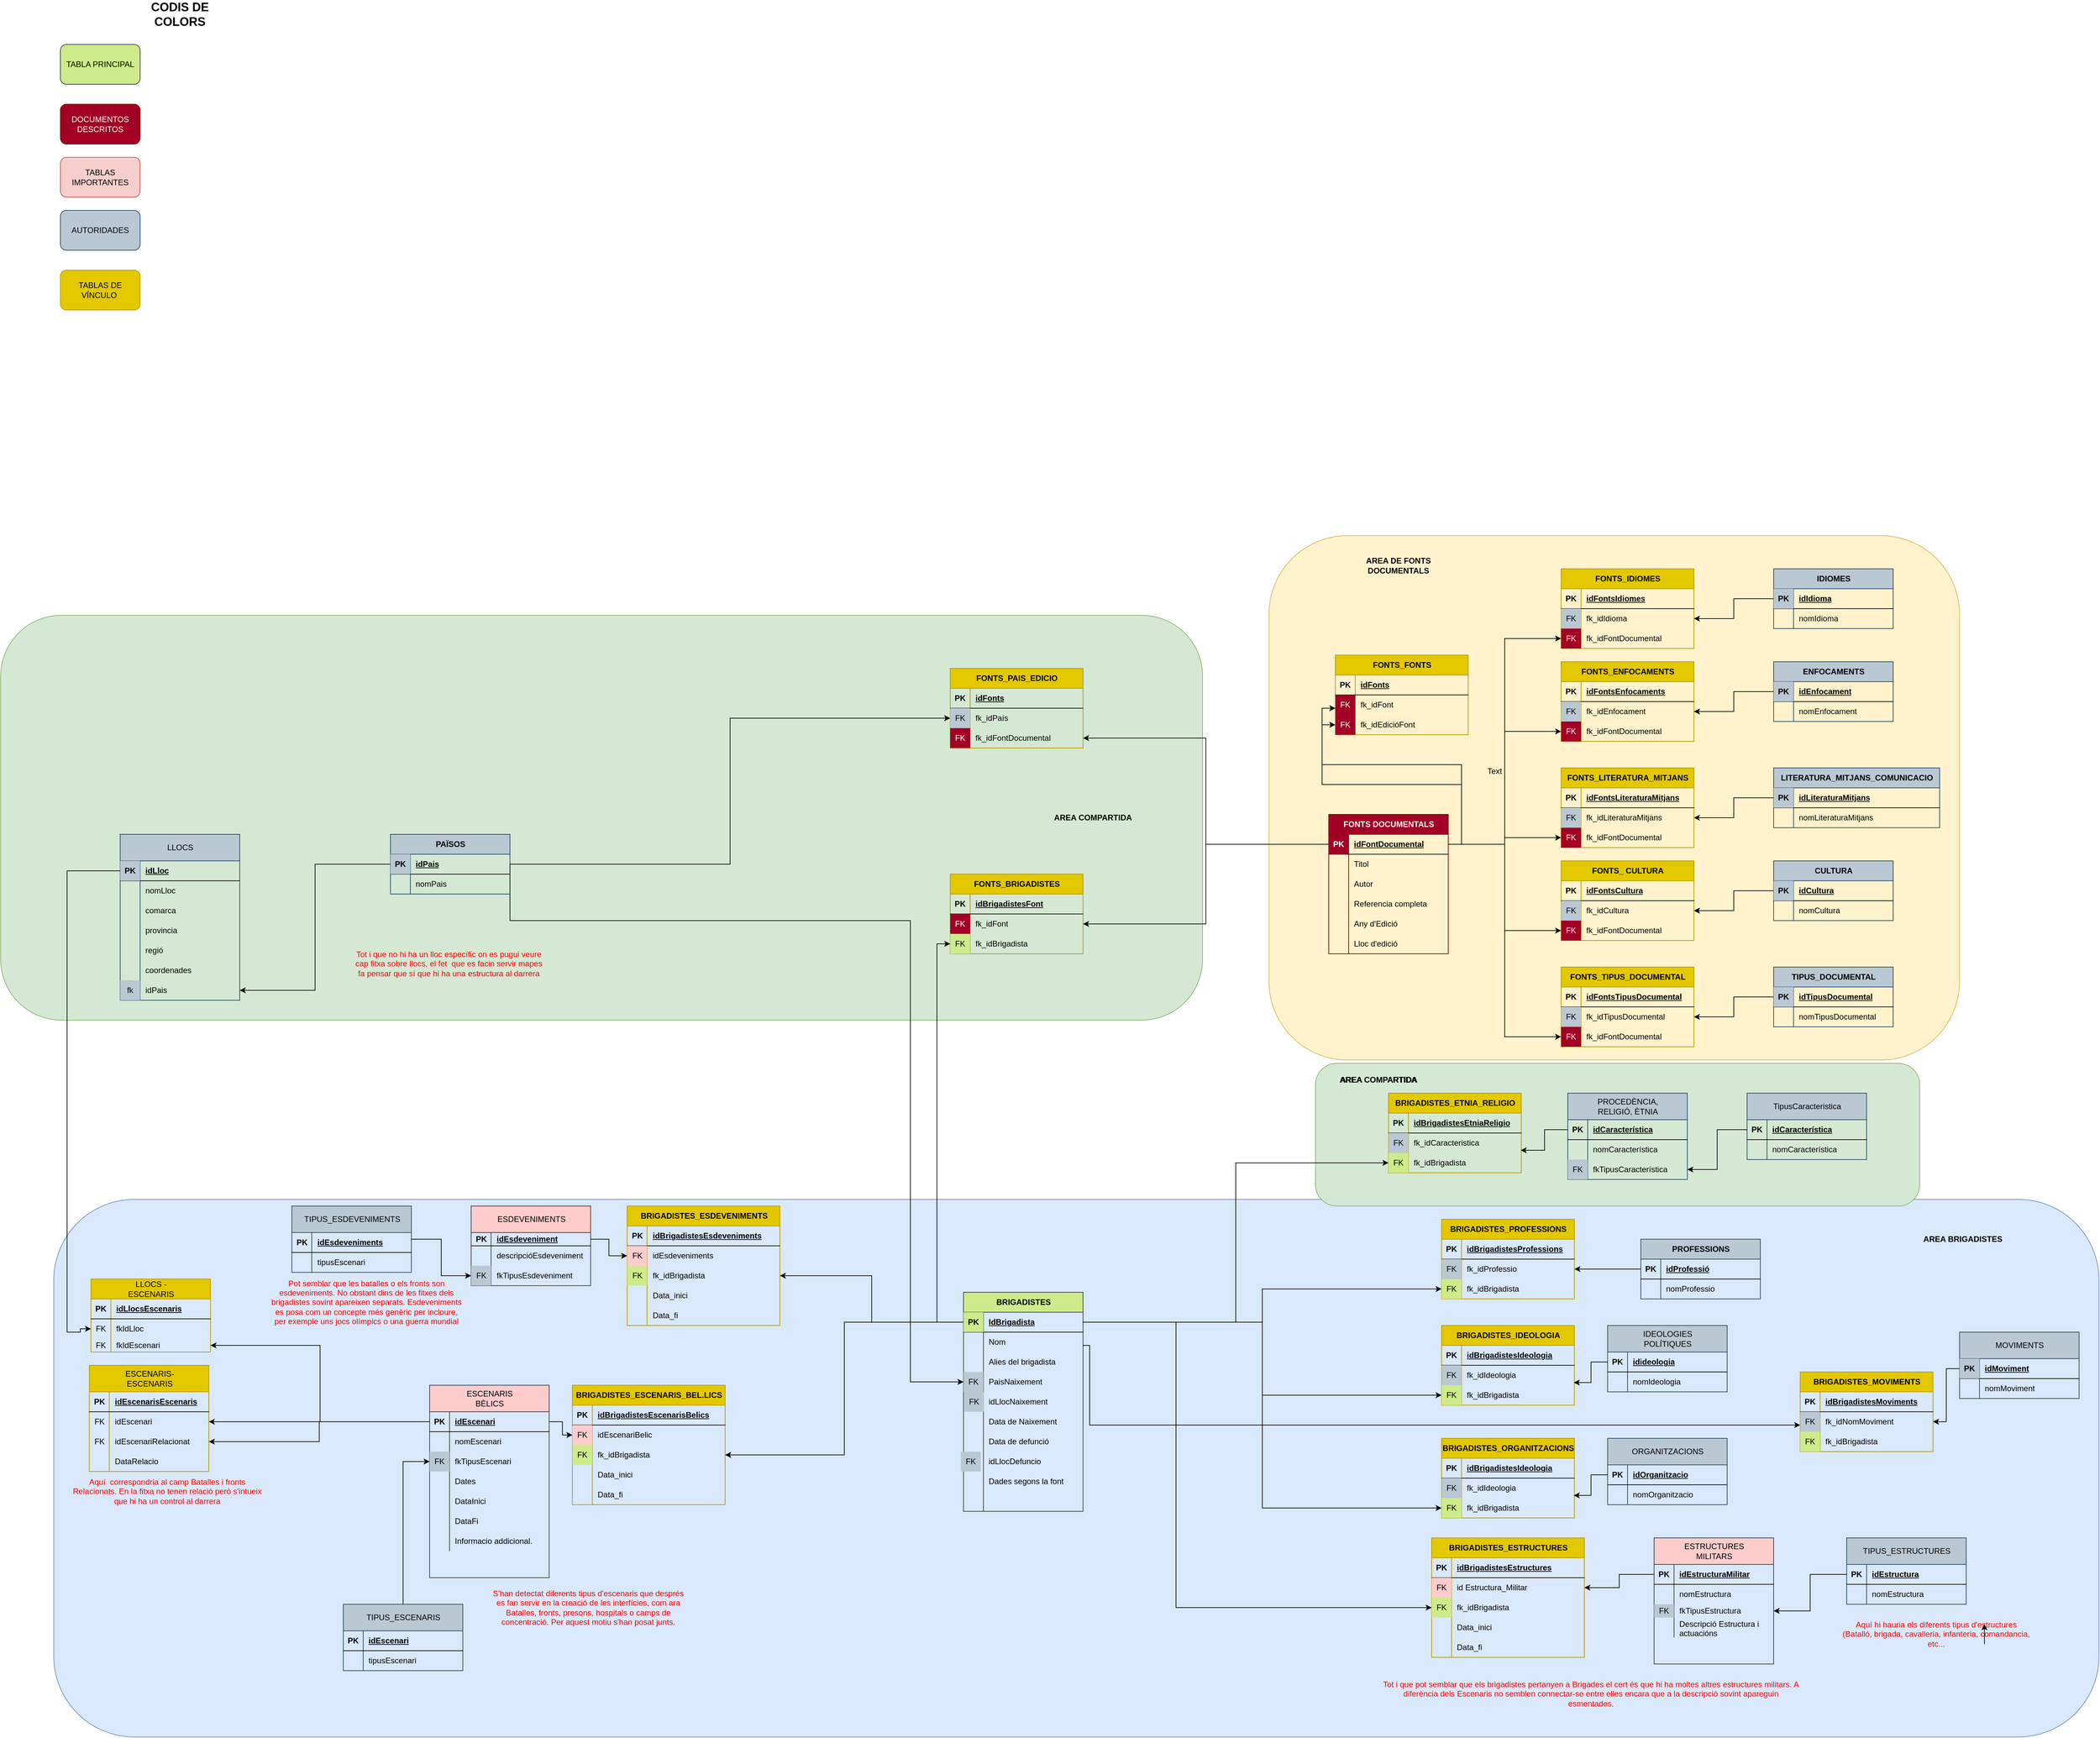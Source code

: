 <mxfile version="27.1.5">
  <diagram id="ECwdW9_ARz5w1xMAOYuo" name="SIDBRINT_DIAGRAMA_RELACIONAL">
    <mxGraphModel dx="3153" dy="3316" grid="1" gridSize="10" guides="1" tooltips="1" connect="1" arrows="1" fold="1" page="1" pageScale="1" pageWidth="827" pageHeight="1169" math="0" shadow="0">
      <root>
        <mxCell id="0" />
        <mxCell id="1" parent="0" />
        <mxCell id="LS_RzKCGSrW8XBjTLzBF-35" value="" style="rounded=1;whiteSpace=wrap;html=1;fillColor=#dae8fc;strokeColor=#6c8ebf;" parent="1" vertex="1">
          <mxGeometry x="320" y="730" width="3080" height="810" as="geometry" />
        </mxCell>
        <mxCell id="LS_RzKCGSrW8XBjTLzBF-32" value="" style="rounded=1;whiteSpace=wrap;html=1;fillColor=#d5e8d4;strokeColor=#82b366;" parent="1" vertex="1">
          <mxGeometry x="240" y="-150" width="1810" height="610" as="geometry" />
        </mxCell>
        <mxCell id="LS_RzKCGSrW8XBjTLzBF-30" value="" style="rounded=1;whiteSpace=wrap;html=1;fillColor=#d5e8d4;strokeColor=#82b366;" parent="1" vertex="1">
          <mxGeometry x="2220" y="525" width="910" height="215" as="geometry" />
        </mxCell>
        <mxCell id="LS_RzKCGSrW8XBjTLzBF-6" value="" style="rounded=1;whiteSpace=wrap;html=1;fillColor=#fff2cc;strokeColor=#d6b656;" parent="1" vertex="1">
          <mxGeometry x="2150" y="-270" width="1040" height="790" as="geometry" />
        </mxCell>
        <mxCell id="vtuB2NVLP91sKu8VeDRw-1" value="BRIGADISTES" style="shape=table;startSize=30;container=1;collapsible=1;childLayout=tableLayout;fixedRows=1;rowLines=0;fontStyle=1;align=center;resizeLast=1;html=1;fillColor=#cdeb8b;strokeColor=#36393d;" parent="1" vertex="1">
          <mxGeometry x="1690" y="870" width="180" height="330" as="geometry" />
        </mxCell>
        <mxCell id="vtuB2NVLP91sKu8VeDRw-2" value="" style="shape=tableRow;horizontal=0;startSize=0;swimlaneHead=0;swimlaneBody=0;fillColor=none;collapsible=0;dropTarget=0;points=[[0,0.5],[1,0.5]];portConstraint=eastwest;top=0;left=0;right=0;bottom=1;" parent="vtuB2NVLP91sKu8VeDRw-1" vertex="1">
          <mxGeometry y="30" width="180" height="30" as="geometry" />
        </mxCell>
        <mxCell id="vtuB2NVLP91sKu8VeDRw-3" value="PK" style="shape=partialRectangle;connectable=0;fillColor=#cdeb8b;top=0;left=0;bottom=0;right=0;fontStyle=1;overflow=hidden;whiteSpace=wrap;html=1;strokeColor=#36393d;" parent="vtuB2NVLP91sKu8VeDRw-2" vertex="1">
          <mxGeometry width="30" height="30" as="geometry">
            <mxRectangle width="30" height="30" as="alternateBounds" />
          </mxGeometry>
        </mxCell>
        <mxCell id="vtuB2NVLP91sKu8VeDRw-4" value="IdBrigadista" style="shape=partialRectangle;connectable=0;fillColor=none;top=0;left=0;bottom=0;right=0;align=left;spacingLeft=6;fontStyle=5;overflow=hidden;whiteSpace=wrap;html=1;" parent="vtuB2NVLP91sKu8VeDRw-2" vertex="1">
          <mxGeometry x="30" width="150" height="30" as="geometry">
            <mxRectangle width="150" height="30" as="alternateBounds" />
          </mxGeometry>
        </mxCell>
        <mxCell id="vtuB2NVLP91sKu8VeDRw-5" value="" style="shape=tableRow;horizontal=0;startSize=0;swimlaneHead=0;swimlaneBody=0;fillColor=none;collapsible=0;dropTarget=0;points=[[0,0.5],[1,0.5]];portConstraint=eastwest;top=0;left=0;right=0;bottom=0;" parent="vtuB2NVLP91sKu8VeDRw-1" vertex="1">
          <mxGeometry y="60" width="180" height="30" as="geometry" />
        </mxCell>
        <mxCell id="vtuB2NVLP91sKu8VeDRw-6" value="" style="shape=partialRectangle;connectable=0;fillColor=none;top=0;left=0;bottom=0;right=0;editable=1;overflow=hidden;whiteSpace=wrap;html=1;" parent="vtuB2NVLP91sKu8VeDRw-5" vertex="1">
          <mxGeometry width="30" height="30" as="geometry">
            <mxRectangle width="30" height="30" as="alternateBounds" />
          </mxGeometry>
        </mxCell>
        <mxCell id="vtuB2NVLP91sKu8VeDRw-7" value="Nom" style="shape=partialRectangle;connectable=0;fillColor=none;top=0;left=0;bottom=0;right=0;align=left;spacingLeft=6;overflow=hidden;whiteSpace=wrap;html=1;" parent="vtuB2NVLP91sKu8VeDRw-5" vertex="1">
          <mxGeometry x="30" width="150" height="30" as="geometry">
            <mxRectangle width="150" height="30" as="alternateBounds" />
          </mxGeometry>
        </mxCell>
        <mxCell id="vtuB2NVLP91sKu8VeDRw-8" value="" style="shape=tableRow;horizontal=0;startSize=0;swimlaneHead=0;swimlaneBody=0;fillColor=none;collapsible=0;dropTarget=0;points=[[0,0.5],[1,0.5]];portConstraint=eastwest;top=0;left=0;right=0;bottom=0;" parent="vtuB2NVLP91sKu8VeDRw-1" vertex="1">
          <mxGeometry y="90" width="180" height="30" as="geometry" />
        </mxCell>
        <mxCell id="vtuB2NVLP91sKu8VeDRw-9" value="" style="shape=partialRectangle;connectable=0;fillColor=none;top=0;left=0;bottom=0;right=0;editable=1;overflow=hidden;whiteSpace=wrap;html=1;" parent="vtuB2NVLP91sKu8VeDRw-8" vertex="1">
          <mxGeometry width="30" height="30" as="geometry">
            <mxRectangle width="30" height="30" as="alternateBounds" />
          </mxGeometry>
        </mxCell>
        <mxCell id="vtuB2NVLP91sKu8VeDRw-10" value="Alies del brigadista" style="shape=partialRectangle;connectable=0;fillColor=none;top=0;left=0;bottom=0;right=0;align=left;spacingLeft=6;overflow=hidden;whiteSpace=wrap;html=1;" parent="vtuB2NVLP91sKu8VeDRw-8" vertex="1">
          <mxGeometry x="30" width="150" height="30" as="geometry">
            <mxRectangle width="150" height="30" as="alternateBounds" />
          </mxGeometry>
        </mxCell>
        <mxCell id="vtuB2NVLP91sKu8VeDRw-11" value="" style="shape=tableRow;horizontal=0;startSize=0;swimlaneHead=0;swimlaneBody=0;fillColor=none;collapsible=0;dropTarget=0;points=[[0,0.5],[1,0.5]];portConstraint=eastwest;top=0;left=0;right=0;bottom=0;" parent="vtuB2NVLP91sKu8VeDRw-1" vertex="1">
          <mxGeometry y="120" width="180" height="30" as="geometry" />
        </mxCell>
        <mxCell id="vtuB2NVLP91sKu8VeDRw-12" value="FK" style="shape=partialRectangle;connectable=0;fillColor=#bac8d3;top=0;left=0;bottom=0;right=0;editable=1;overflow=hidden;whiteSpace=wrap;html=1;strokeColor=#23445d;" parent="vtuB2NVLP91sKu8VeDRw-11" vertex="1">
          <mxGeometry width="30" height="30" as="geometry">
            <mxRectangle width="30" height="30" as="alternateBounds" />
          </mxGeometry>
        </mxCell>
        <mxCell id="vtuB2NVLP91sKu8VeDRw-13" value="PaisNaixement" style="shape=partialRectangle;connectable=0;fillColor=none;top=0;left=0;bottom=0;right=0;align=left;spacingLeft=6;overflow=hidden;whiteSpace=wrap;html=1;" parent="vtuB2NVLP91sKu8VeDRw-11" vertex="1">
          <mxGeometry x="30" width="150" height="30" as="geometry">
            <mxRectangle width="150" height="30" as="alternateBounds" />
          </mxGeometry>
        </mxCell>
        <mxCell id="vtuB2NVLP91sKu8VeDRw-14" value="" style="shape=tableRow;horizontal=0;startSize=0;swimlaneHead=0;swimlaneBody=0;fillColor=none;collapsible=0;dropTarget=0;points=[[0,0.5],[1,0.5]];portConstraint=eastwest;top=0;left=0;right=0;bottom=0;" parent="vtuB2NVLP91sKu8VeDRw-1" vertex="1">
          <mxGeometry y="150" width="180" height="30" as="geometry" />
        </mxCell>
        <mxCell id="vtuB2NVLP91sKu8VeDRw-15" value="" style="shape=partialRectangle;connectable=0;fillColor=none;top=0;left=0;bottom=0;right=0;editable=1;overflow=hidden;whiteSpace=wrap;html=1;" parent="vtuB2NVLP91sKu8VeDRw-14" vertex="1">
          <mxGeometry width="30" height="30" as="geometry">
            <mxRectangle width="30" height="30" as="alternateBounds" />
          </mxGeometry>
        </mxCell>
        <mxCell id="vtuB2NVLP91sKu8VeDRw-16" value="idLlocNaixement" style="shape=partialRectangle;connectable=0;fillColor=none;top=0;left=0;bottom=0;right=0;align=left;spacingLeft=6;overflow=hidden;whiteSpace=wrap;html=1;" parent="vtuB2NVLP91sKu8VeDRw-14" vertex="1">
          <mxGeometry x="30" width="150" height="30" as="geometry">
            <mxRectangle width="150" height="30" as="alternateBounds" />
          </mxGeometry>
        </mxCell>
        <mxCell id="vtuB2NVLP91sKu8VeDRw-17" value="" style="shape=tableRow;horizontal=0;startSize=0;swimlaneHead=0;swimlaneBody=0;fillColor=none;collapsible=0;dropTarget=0;points=[[0,0.5],[1,0.5]];portConstraint=eastwest;top=0;left=0;right=0;bottom=0;" parent="vtuB2NVLP91sKu8VeDRw-1" vertex="1">
          <mxGeometry y="180" width="180" height="30" as="geometry" />
        </mxCell>
        <mxCell id="vtuB2NVLP91sKu8VeDRw-18" value="" style="shape=partialRectangle;connectable=0;fillColor=none;top=0;left=0;bottom=0;right=0;editable=1;overflow=hidden;whiteSpace=wrap;html=1;" parent="vtuB2NVLP91sKu8VeDRw-17" vertex="1">
          <mxGeometry width="30" height="30" as="geometry">
            <mxRectangle width="30" height="30" as="alternateBounds" />
          </mxGeometry>
        </mxCell>
        <mxCell id="vtuB2NVLP91sKu8VeDRw-19" value="Data de Naixement" style="shape=partialRectangle;connectable=0;fillColor=none;top=0;left=0;bottom=0;right=0;align=left;spacingLeft=6;overflow=hidden;whiteSpace=wrap;html=1;" parent="vtuB2NVLP91sKu8VeDRw-17" vertex="1">
          <mxGeometry x="30" width="150" height="30" as="geometry">
            <mxRectangle width="150" height="30" as="alternateBounds" />
          </mxGeometry>
        </mxCell>
        <mxCell id="vtuB2NVLP91sKu8VeDRw-20" value="" style="shape=tableRow;horizontal=0;startSize=0;swimlaneHead=0;swimlaneBody=0;fillColor=none;collapsible=0;dropTarget=0;points=[[0,0.5],[1,0.5]];portConstraint=eastwest;top=0;left=0;right=0;bottom=0;" parent="vtuB2NVLP91sKu8VeDRw-1" vertex="1">
          <mxGeometry y="210" width="180" height="30" as="geometry" />
        </mxCell>
        <mxCell id="vtuB2NVLP91sKu8VeDRw-21" value="" style="shape=partialRectangle;connectable=0;fillColor=none;top=0;left=0;bottom=0;right=0;editable=1;overflow=hidden;whiteSpace=wrap;html=1;" parent="vtuB2NVLP91sKu8VeDRw-20" vertex="1">
          <mxGeometry width="30" height="30" as="geometry">
            <mxRectangle width="30" height="30" as="alternateBounds" />
          </mxGeometry>
        </mxCell>
        <mxCell id="vtuB2NVLP91sKu8VeDRw-22" value="Data de defunció" style="shape=partialRectangle;connectable=0;fillColor=none;top=0;left=0;bottom=0;right=0;align=left;spacingLeft=6;overflow=hidden;whiteSpace=wrap;html=1;" parent="vtuB2NVLP91sKu8VeDRw-20" vertex="1">
          <mxGeometry x="30" width="150" height="30" as="geometry">
            <mxRectangle width="150" height="30" as="alternateBounds" />
          </mxGeometry>
        </mxCell>
        <mxCell id="vtuB2NVLP91sKu8VeDRw-23" style="shape=tableRow;horizontal=0;startSize=0;swimlaneHead=0;swimlaneBody=0;fillColor=none;collapsible=0;dropTarget=0;points=[[0,0.5],[1,0.5]];portConstraint=eastwest;top=0;left=0;right=0;bottom=0;" parent="vtuB2NVLP91sKu8VeDRw-1" vertex="1">
          <mxGeometry y="240" width="180" height="30" as="geometry" />
        </mxCell>
        <mxCell id="vtuB2NVLP91sKu8VeDRw-24" style="shape=partialRectangle;connectable=0;fillColor=none;top=0;left=0;bottom=0;right=0;editable=1;overflow=hidden;whiteSpace=wrap;html=1;" parent="vtuB2NVLP91sKu8VeDRw-23" vertex="1">
          <mxGeometry width="30" height="30" as="geometry">
            <mxRectangle width="30" height="30" as="alternateBounds" />
          </mxGeometry>
        </mxCell>
        <mxCell id="vtuB2NVLP91sKu8VeDRw-25" value="idLlocDefuncio" style="shape=partialRectangle;connectable=0;fillColor=none;top=0;left=0;bottom=0;right=0;align=left;spacingLeft=6;overflow=hidden;whiteSpace=wrap;html=1;" parent="vtuB2NVLP91sKu8VeDRw-23" vertex="1">
          <mxGeometry x="30" width="150" height="30" as="geometry">
            <mxRectangle width="150" height="30" as="alternateBounds" />
          </mxGeometry>
        </mxCell>
        <mxCell id="vtuB2NVLP91sKu8VeDRw-26" value="" style="shape=tableRow;horizontal=0;startSize=0;swimlaneHead=0;swimlaneBody=0;fillColor=none;collapsible=0;dropTarget=0;points=[[0,0.5],[1,0.5]];portConstraint=eastwest;top=0;left=0;right=0;bottom=0;" parent="vtuB2NVLP91sKu8VeDRw-1" vertex="1">
          <mxGeometry y="270" width="180" height="30" as="geometry" />
        </mxCell>
        <mxCell id="vtuB2NVLP91sKu8VeDRw-27" value="" style="shape=partialRectangle;connectable=0;fillColor=none;top=0;left=0;bottom=0;right=0;editable=1;overflow=hidden;whiteSpace=wrap;html=1;" parent="vtuB2NVLP91sKu8VeDRw-26" vertex="1">
          <mxGeometry width="30" height="30" as="geometry">
            <mxRectangle width="30" height="30" as="alternateBounds" />
          </mxGeometry>
        </mxCell>
        <mxCell id="vtuB2NVLP91sKu8VeDRw-28" value="Dades segons la font" style="shape=partialRectangle;connectable=0;fillColor=none;top=0;left=0;bottom=0;right=0;align=left;spacingLeft=6;overflow=hidden;whiteSpace=wrap;html=1;" parent="vtuB2NVLP91sKu8VeDRw-26" vertex="1">
          <mxGeometry x="30" width="150" height="30" as="geometry">
            <mxRectangle width="150" height="30" as="alternateBounds" />
          </mxGeometry>
        </mxCell>
        <mxCell id="vtuB2NVLP91sKu8VeDRw-29" value="" style="shape=tableRow;horizontal=0;startSize=0;swimlaneHead=0;swimlaneBody=0;fillColor=none;collapsible=0;dropTarget=0;points=[[0,0.5],[1,0.5]];portConstraint=eastwest;top=0;left=0;right=0;bottom=0;" parent="vtuB2NVLP91sKu8VeDRw-1" vertex="1">
          <mxGeometry y="300" width="180" height="30" as="geometry" />
        </mxCell>
        <mxCell id="vtuB2NVLP91sKu8VeDRw-30" value="" style="shape=partialRectangle;connectable=0;fillColor=none;top=0;left=0;bottom=0;right=0;editable=1;overflow=hidden;whiteSpace=wrap;html=1;" parent="vtuB2NVLP91sKu8VeDRw-29" vertex="1">
          <mxGeometry width="30" height="30" as="geometry">
            <mxRectangle width="30" height="30" as="alternateBounds" />
          </mxGeometry>
        </mxCell>
        <mxCell id="vtuB2NVLP91sKu8VeDRw-31" value="" style="shape=partialRectangle;connectable=0;fillColor=none;top=0;left=0;bottom=0;right=0;align=left;spacingLeft=6;overflow=hidden;whiteSpace=wrap;html=1;" parent="vtuB2NVLP91sKu8VeDRw-29" vertex="1">
          <mxGeometry x="30" width="150" height="30" as="geometry">
            <mxRectangle width="150" height="30" as="alternateBounds" />
          </mxGeometry>
        </mxCell>
        <mxCell id="vtuB2NVLP91sKu8VeDRw-32" value="PROFESSIONS" style="shape=table;startSize=30;container=1;collapsible=1;childLayout=tableLayout;fixedRows=1;rowLines=0;fontStyle=1;align=center;resizeLast=1;html=1;fillColor=#bac8d3;strokeColor=#23445d;" parent="1" vertex="1">
          <mxGeometry x="2710" y="790" width="180" height="90" as="geometry" />
        </mxCell>
        <mxCell id="vtuB2NVLP91sKu8VeDRw-33" value="" style="shape=tableRow;horizontal=0;startSize=0;swimlaneHead=0;swimlaneBody=0;fillColor=none;collapsible=0;dropTarget=0;points=[[0,0.5],[1,0.5]];portConstraint=eastwest;top=0;left=0;right=0;bottom=1;" parent="vtuB2NVLP91sKu8VeDRw-32" vertex="1">
          <mxGeometry y="30" width="180" height="30" as="geometry" />
        </mxCell>
        <mxCell id="vtuB2NVLP91sKu8VeDRw-34" value="PK" style="shape=partialRectangle;connectable=0;fillColor=none;top=0;left=0;bottom=0;right=0;fontStyle=1;overflow=hidden;whiteSpace=wrap;html=1;" parent="vtuB2NVLP91sKu8VeDRw-33" vertex="1">
          <mxGeometry width="30" height="30" as="geometry">
            <mxRectangle width="30" height="30" as="alternateBounds" />
          </mxGeometry>
        </mxCell>
        <mxCell id="vtuB2NVLP91sKu8VeDRw-35" value="idProfessió" style="shape=partialRectangle;connectable=0;fillColor=none;top=0;left=0;bottom=0;right=0;align=left;spacingLeft=6;fontStyle=5;overflow=hidden;whiteSpace=wrap;html=1;" parent="vtuB2NVLP91sKu8VeDRw-33" vertex="1">
          <mxGeometry x="30" width="150" height="30" as="geometry">
            <mxRectangle width="150" height="30" as="alternateBounds" />
          </mxGeometry>
        </mxCell>
        <mxCell id="vtuB2NVLP91sKu8VeDRw-36" value="" style="shape=tableRow;horizontal=0;startSize=0;swimlaneHead=0;swimlaneBody=0;fillColor=none;collapsible=0;dropTarget=0;points=[[0,0.5],[1,0.5]];portConstraint=eastwest;top=0;left=0;right=0;bottom=0;" parent="vtuB2NVLP91sKu8VeDRw-32" vertex="1">
          <mxGeometry y="60" width="180" height="30" as="geometry" />
        </mxCell>
        <mxCell id="vtuB2NVLP91sKu8VeDRw-37" value="" style="shape=partialRectangle;connectable=0;fillColor=none;top=0;left=0;bottom=0;right=0;editable=1;overflow=hidden;whiteSpace=wrap;html=1;" parent="vtuB2NVLP91sKu8VeDRw-36" vertex="1">
          <mxGeometry width="30" height="30" as="geometry">
            <mxRectangle width="30" height="30" as="alternateBounds" />
          </mxGeometry>
        </mxCell>
        <mxCell id="vtuB2NVLP91sKu8VeDRw-38" value="nomProfessio" style="shape=partialRectangle;connectable=0;fillColor=none;top=0;left=0;bottom=0;right=0;align=left;spacingLeft=6;overflow=hidden;whiteSpace=wrap;html=1;" parent="vtuB2NVLP91sKu8VeDRw-36" vertex="1">
          <mxGeometry x="30" width="150" height="30" as="geometry">
            <mxRectangle width="150" height="30" as="alternateBounds" />
          </mxGeometry>
        </mxCell>
        <mxCell id="vtuB2NVLP91sKu8VeDRw-39" value="BRIGADISTES_PROFESSIONS" style="shape=table;startSize=30;container=1;collapsible=1;childLayout=tableLayout;fixedRows=1;rowLines=0;fontStyle=1;align=center;resizeLast=1;html=1;fillColor=#e3c800;fontColor=#000000;strokeColor=#B09500;" parent="1" vertex="1">
          <mxGeometry x="2410" y="760" width="200" height="120" as="geometry" />
        </mxCell>
        <mxCell id="vtuB2NVLP91sKu8VeDRw-40" value="" style="shape=tableRow;horizontal=0;startSize=0;swimlaneHead=0;swimlaneBody=0;fillColor=none;collapsible=0;dropTarget=0;points=[[0,0.5],[1,0.5]];portConstraint=eastwest;top=0;left=0;right=0;bottom=1;" parent="vtuB2NVLP91sKu8VeDRw-39" vertex="1">
          <mxGeometry y="30" width="200" height="30" as="geometry" />
        </mxCell>
        <mxCell id="vtuB2NVLP91sKu8VeDRw-41" value="PK" style="shape=partialRectangle;connectable=0;fillColor=none;top=0;left=0;bottom=0;right=0;fontStyle=1;overflow=hidden;whiteSpace=wrap;html=1;" parent="vtuB2NVLP91sKu8VeDRw-40" vertex="1">
          <mxGeometry width="30" height="30" as="geometry">
            <mxRectangle width="30" height="30" as="alternateBounds" />
          </mxGeometry>
        </mxCell>
        <mxCell id="vtuB2NVLP91sKu8VeDRw-42" value="idBrigadistesProfessions" style="shape=partialRectangle;connectable=0;fillColor=none;top=0;left=0;bottom=0;right=0;align=left;spacingLeft=6;fontStyle=5;overflow=hidden;whiteSpace=wrap;html=1;" parent="vtuB2NVLP91sKu8VeDRw-40" vertex="1">
          <mxGeometry x="30" width="170" height="30" as="geometry">
            <mxRectangle width="170" height="30" as="alternateBounds" />
          </mxGeometry>
        </mxCell>
        <mxCell id="vtuB2NVLP91sKu8VeDRw-43" value="" style="shape=tableRow;horizontal=0;startSize=0;swimlaneHead=0;swimlaneBody=0;fillColor=none;collapsible=0;dropTarget=0;points=[[0,0.5],[1,0.5]];portConstraint=eastwest;top=0;left=0;right=0;bottom=0;" parent="vtuB2NVLP91sKu8VeDRw-39" vertex="1">
          <mxGeometry y="60" width="200" height="30" as="geometry" />
        </mxCell>
        <mxCell id="vtuB2NVLP91sKu8VeDRw-44" value="FK" style="shape=partialRectangle;connectable=0;fillColor=#bac8d3;top=0;left=0;bottom=0;right=0;editable=1;overflow=hidden;whiteSpace=wrap;html=1;strokeColor=#23445d;" parent="vtuB2NVLP91sKu8VeDRw-43" vertex="1">
          <mxGeometry width="30" height="30" as="geometry">
            <mxRectangle width="30" height="30" as="alternateBounds" />
          </mxGeometry>
        </mxCell>
        <mxCell id="vtuB2NVLP91sKu8VeDRw-45" value="fk_idProfessio" style="shape=partialRectangle;connectable=0;fillColor=none;top=0;left=0;bottom=0;right=0;align=left;spacingLeft=6;overflow=hidden;whiteSpace=wrap;html=1;" parent="vtuB2NVLP91sKu8VeDRw-43" vertex="1">
          <mxGeometry x="30" width="170" height="30" as="geometry">
            <mxRectangle width="170" height="30" as="alternateBounds" />
          </mxGeometry>
        </mxCell>
        <mxCell id="vtuB2NVLP91sKu8VeDRw-46" style="shape=tableRow;horizontal=0;startSize=0;swimlaneHead=0;swimlaneBody=0;fillColor=none;collapsible=0;dropTarget=0;points=[[0,0.5],[1,0.5]];portConstraint=eastwest;top=0;left=0;right=0;bottom=0;" parent="vtuB2NVLP91sKu8VeDRw-39" vertex="1">
          <mxGeometry y="90" width="200" height="30" as="geometry" />
        </mxCell>
        <mxCell id="vtuB2NVLP91sKu8VeDRw-47" value="FK" style="shape=partialRectangle;connectable=0;fillColor=#cdeb8b;top=0;left=0;bottom=0;right=0;editable=1;overflow=hidden;whiteSpace=wrap;html=1;strokeColor=#36393d;" parent="vtuB2NVLP91sKu8VeDRw-46" vertex="1">
          <mxGeometry width="30" height="30" as="geometry">
            <mxRectangle width="30" height="30" as="alternateBounds" />
          </mxGeometry>
        </mxCell>
        <mxCell id="vtuB2NVLP91sKu8VeDRw-48" value="fk_idBrigadista" style="shape=partialRectangle;connectable=0;fillColor=none;top=0;left=0;bottom=0;right=0;align=left;spacingLeft=6;overflow=hidden;whiteSpace=wrap;html=1;" parent="vtuB2NVLP91sKu8VeDRw-46" vertex="1">
          <mxGeometry x="30" width="170" height="30" as="geometry">
            <mxRectangle width="170" height="30" as="alternateBounds" />
          </mxGeometry>
        </mxCell>
        <mxCell id="vtuB2NVLP91sKu8VeDRw-49" value="PAÏSOS" style="shape=table;startSize=30;container=1;collapsible=1;childLayout=tableLayout;fixedRows=1;rowLines=0;fontStyle=1;align=center;resizeLast=1;html=1;fillColor=#bac8d3;strokeColor=#23445d;" parent="1" vertex="1">
          <mxGeometry x="827" y="180" width="180" height="90" as="geometry" />
        </mxCell>
        <mxCell id="vtuB2NVLP91sKu8VeDRw-50" value="" style="shape=tableRow;horizontal=0;startSize=0;swimlaneHead=0;swimlaneBody=0;fillColor=none;collapsible=0;dropTarget=0;points=[[0,0.5],[1,0.5]];portConstraint=eastwest;top=0;left=0;right=0;bottom=1;" parent="vtuB2NVLP91sKu8VeDRw-49" vertex="1">
          <mxGeometry y="30" width="180" height="30" as="geometry" />
        </mxCell>
        <mxCell id="vtuB2NVLP91sKu8VeDRw-51" value="PK" style="shape=partialRectangle;connectable=0;fillColor=#bac8d3;top=0;left=0;bottom=0;right=0;fontStyle=1;overflow=hidden;whiteSpace=wrap;html=1;strokeColor=#23445d;" parent="vtuB2NVLP91sKu8VeDRw-50" vertex="1">
          <mxGeometry width="30" height="30" as="geometry">
            <mxRectangle width="30" height="30" as="alternateBounds" />
          </mxGeometry>
        </mxCell>
        <mxCell id="vtuB2NVLP91sKu8VeDRw-52" value="idPais" style="shape=partialRectangle;connectable=0;fillColor=none;top=0;left=0;bottom=0;right=0;align=left;spacingLeft=6;fontStyle=5;overflow=hidden;whiteSpace=wrap;html=1;" parent="vtuB2NVLP91sKu8VeDRw-50" vertex="1">
          <mxGeometry x="30" width="150" height="30" as="geometry">
            <mxRectangle width="150" height="30" as="alternateBounds" />
          </mxGeometry>
        </mxCell>
        <mxCell id="vtuB2NVLP91sKu8VeDRw-53" value="" style="shape=tableRow;horizontal=0;startSize=0;swimlaneHead=0;swimlaneBody=0;fillColor=none;collapsible=0;dropTarget=0;points=[[0,0.5],[1,0.5]];portConstraint=eastwest;top=0;left=0;right=0;bottom=0;" parent="vtuB2NVLP91sKu8VeDRw-49" vertex="1">
          <mxGeometry y="60" width="180" height="30" as="geometry" />
        </mxCell>
        <mxCell id="vtuB2NVLP91sKu8VeDRw-54" value="" style="shape=partialRectangle;connectable=0;fillColor=none;top=0;left=0;bottom=0;right=0;editable=1;overflow=hidden;whiteSpace=wrap;html=1;" parent="vtuB2NVLP91sKu8VeDRw-53" vertex="1">
          <mxGeometry width="30" height="30" as="geometry">
            <mxRectangle width="30" height="30" as="alternateBounds" />
          </mxGeometry>
        </mxCell>
        <mxCell id="vtuB2NVLP91sKu8VeDRw-55" value="nomPais" style="shape=partialRectangle;connectable=0;fillColor=none;top=0;left=0;bottom=0;right=0;align=left;spacingLeft=6;overflow=hidden;whiteSpace=wrap;html=1;" parent="vtuB2NVLP91sKu8VeDRw-53" vertex="1">
          <mxGeometry x="30" width="150" height="30" as="geometry">
            <mxRectangle width="150" height="30" as="alternateBounds" />
          </mxGeometry>
        </mxCell>
        <mxCell id="vtuB2NVLP91sKu8VeDRw-56" style="edgeStyle=orthogonalEdgeStyle;rounded=0;orthogonalLoop=1;jettySize=auto;html=1;entryX=0;entryY=0.5;entryDx=0;entryDy=0;exitX=1;exitY=0.5;exitDx=0;exitDy=0;" parent="1" source="vtuB2NVLP91sKu8VeDRw-50" target="vtuB2NVLP91sKu8VeDRw-11" edge="1">
          <mxGeometry relative="1" as="geometry">
            <Array as="points">
              <mxPoint x="1012" y="310" />
              <mxPoint x="1610" y="310" />
              <mxPoint x="1610" y="765" />
            </Array>
          </mxGeometry>
        </mxCell>
        <mxCell id="vtuB2NVLP91sKu8VeDRw-57" value="&lt;span style=&quot;font-weight: 400; text-wrap: wrap;&quot;&gt;PROCEDÈNCIA, RELIGIÓ, ÈTNIA&lt;/span&gt;" style="shape=table;startSize=40;container=1;collapsible=1;childLayout=tableLayout;fixedRows=1;rowLines=0;fontStyle=1;align=center;resizeLast=1;html=1;fillColor=#bac8d3;strokeColor=#23445d;" parent="1" vertex="1">
          <mxGeometry x="2600" y="570" width="180" height="130" as="geometry" />
        </mxCell>
        <mxCell id="vtuB2NVLP91sKu8VeDRw-58" value="" style="shape=tableRow;horizontal=0;startSize=0;swimlaneHead=0;swimlaneBody=0;fillColor=none;collapsible=0;dropTarget=0;points=[[0,0.5],[1,0.5]];portConstraint=eastwest;top=0;left=0;right=0;bottom=1;" parent="vtuB2NVLP91sKu8VeDRw-57" vertex="1">
          <mxGeometry y="40" width="180" height="30" as="geometry" />
        </mxCell>
        <mxCell id="vtuB2NVLP91sKu8VeDRw-59" value="PK" style="shape=partialRectangle;connectable=0;fillColor=none;top=0;left=0;bottom=0;right=0;fontStyle=1;overflow=hidden;whiteSpace=wrap;html=1;" parent="vtuB2NVLP91sKu8VeDRw-58" vertex="1">
          <mxGeometry width="30" height="30" as="geometry">
            <mxRectangle width="30" height="30" as="alternateBounds" />
          </mxGeometry>
        </mxCell>
        <mxCell id="vtuB2NVLP91sKu8VeDRw-60" value="idCaracterística" style="shape=partialRectangle;connectable=0;fillColor=none;top=0;left=0;bottom=0;right=0;align=left;spacingLeft=6;fontStyle=5;overflow=hidden;whiteSpace=wrap;html=1;" parent="vtuB2NVLP91sKu8VeDRw-58" vertex="1">
          <mxGeometry x="30" width="150" height="30" as="geometry">
            <mxRectangle width="150" height="30" as="alternateBounds" />
          </mxGeometry>
        </mxCell>
        <mxCell id="vtuB2NVLP91sKu8VeDRw-61" value="" style="shape=tableRow;horizontal=0;startSize=0;swimlaneHead=0;swimlaneBody=0;fillColor=none;collapsible=0;dropTarget=0;points=[[0,0.5],[1,0.5]];portConstraint=eastwest;top=0;left=0;right=0;bottom=0;" parent="vtuB2NVLP91sKu8VeDRw-57" vertex="1">
          <mxGeometry y="70" width="180" height="30" as="geometry" />
        </mxCell>
        <mxCell id="vtuB2NVLP91sKu8VeDRw-62" value="" style="shape=partialRectangle;connectable=0;fillColor=none;top=0;left=0;bottom=0;right=0;editable=1;overflow=hidden;whiteSpace=wrap;html=1;" parent="vtuB2NVLP91sKu8VeDRw-61" vertex="1">
          <mxGeometry width="30" height="30" as="geometry">
            <mxRectangle width="30" height="30" as="alternateBounds" />
          </mxGeometry>
        </mxCell>
        <mxCell id="vtuB2NVLP91sKu8VeDRw-63" value="nomCaracterística" style="shape=partialRectangle;connectable=0;fillColor=none;top=0;left=0;bottom=0;right=0;align=left;spacingLeft=6;overflow=hidden;whiteSpace=wrap;html=1;" parent="vtuB2NVLP91sKu8VeDRw-61" vertex="1">
          <mxGeometry x="30" width="150" height="30" as="geometry">
            <mxRectangle width="150" height="30" as="alternateBounds" />
          </mxGeometry>
        </mxCell>
        <mxCell id="vtuB2NVLP91sKu8VeDRw-64" value="" style="shape=tableRow;horizontal=0;startSize=0;swimlaneHead=0;swimlaneBody=0;fillColor=none;collapsible=0;dropTarget=0;points=[[0,0.5],[1,0.5]];portConstraint=eastwest;top=0;left=0;right=0;bottom=0;" parent="vtuB2NVLP91sKu8VeDRw-57" vertex="1">
          <mxGeometry y="100" width="180" height="30" as="geometry" />
        </mxCell>
        <mxCell id="vtuB2NVLP91sKu8VeDRw-65" value="FK" style="shape=partialRectangle;connectable=0;fillColor=#bac8d3;top=0;left=0;bottom=0;right=0;editable=1;overflow=hidden;whiteSpace=wrap;html=1;strokeColor=#23445d;" parent="vtuB2NVLP91sKu8VeDRw-64" vertex="1">
          <mxGeometry width="30" height="30" as="geometry">
            <mxRectangle width="30" height="30" as="alternateBounds" />
          </mxGeometry>
        </mxCell>
        <mxCell id="vtuB2NVLP91sKu8VeDRw-66" value="fkTipusCaracterística" style="shape=partialRectangle;connectable=0;fillColor=none;top=0;left=0;bottom=0;right=0;align=left;spacingLeft=6;overflow=hidden;whiteSpace=wrap;html=1;" parent="vtuB2NVLP91sKu8VeDRw-64" vertex="1">
          <mxGeometry x="30" width="150" height="30" as="geometry">
            <mxRectangle width="150" height="30" as="alternateBounds" />
          </mxGeometry>
        </mxCell>
        <mxCell id="vtuB2NVLP91sKu8VeDRw-67" value="BRIGADISTES_ETNIA_RELIGIO" style="shape=table;startSize=30;container=1;collapsible=1;childLayout=tableLayout;fixedRows=1;rowLines=0;fontStyle=1;align=center;resizeLast=1;html=1;fillColor=#e3c800;fontColor=#000000;strokeColor=#B09500;" parent="1" vertex="1">
          <mxGeometry x="2330" y="570" width="200" height="120" as="geometry" />
        </mxCell>
        <mxCell id="vtuB2NVLP91sKu8VeDRw-68" value="" style="shape=tableRow;horizontal=0;startSize=0;swimlaneHead=0;swimlaneBody=0;fillColor=none;collapsible=0;dropTarget=0;points=[[0,0.5],[1,0.5]];portConstraint=eastwest;top=0;left=0;right=0;bottom=1;" parent="vtuB2NVLP91sKu8VeDRw-67" vertex="1">
          <mxGeometry y="30" width="200" height="30" as="geometry" />
        </mxCell>
        <mxCell id="vtuB2NVLP91sKu8VeDRw-69" value="PK" style="shape=partialRectangle;connectable=0;fillColor=none;top=0;left=0;bottom=0;right=0;fontStyle=1;overflow=hidden;whiteSpace=wrap;html=1;" parent="vtuB2NVLP91sKu8VeDRw-68" vertex="1">
          <mxGeometry width="30" height="30" as="geometry">
            <mxRectangle width="30" height="30" as="alternateBounds" />
          </mxGeometry>
        </mxCell>
        <mxCell id="vtuB2NVLP91sKu8VeDRw-70" value="idBrigadistesEtniaReligio" style="shape=partialRectangle;connectable=0;fillColor=none;top=0;left=0;bottom=0;right=0;align=left;spacingLeft=6;fontStyle=5;overflow=hidden;whiteSpace=wrap;html=1;" parent="vtuB2NVLP91sKu8VeDRw-68" vertex="1">
          <mxGeometry x="30" width="170" height="30" as="geometry">
            <mxRectangle width="170" height="30" as="alternateBounds" />
          </mxGeometry>
        </mxCell>
        <mxCell id="vtuB2NVLP91sKu8VeDRw-71" value="" style="shape=tableRow;horizontal=0;startSize=0;swimlaneHead=0;swimlaneBody=0;fillColor=none;collapsible=0;dropTarget=0;points=[[0,0.5],[1,0.5]];portConstraint=eastwest;top=0;left=0;right=0;bottom=0;" parent="vtuB2NVLP91sKu8VeDRw-67" vertex="1">
          <mxGeometry y="60" width="200" height="30" as="geometry" />
        </mxCell>
        <mxCell id="vtuB2NVLP91sKu8VeDRw-72" value="FK" style="shape=partialRectangle;connectable=0;fillColor=#bac8d3;top=0;left=0;bottom=0;right=0;editable=1;overflow=hidden;whiteSpace=wrap;html=1;strokeColor=#23445d;" parent="vtuB2NVLP91sKu8VeDRw-71" vertex="1">
          <mxGeometry width="30" height="30" as="geometry">
            <mxRectangle width="30" height="30" as="alternateBounds" />
          </mxGeometry>
        </mxCell>
        <mxCell id="vtuB2NVLP91sKu8VeDRw-73" value="fk_idCaracteristica" style="shape=partialRectangle;connectable=0;fillColor=none;top=0;left=0;bottom=0;right=0;align=left;spacingLeft=6;overflow=hidden;whiteSpace=wrap;html=1;" parent="vtuB2NVLP91sKu8VeDRw-71" vertex="1">
          <mxGeometry x="30" width="170" height="30" as="geometry">
            <mxRectangle width="170" height="30" as="alternateBounds" />
          </mxGeometry>
        </mxCell>
        <mxCell id="vtuB2NVLP91sKu8VeDRw-74" style="shape=tableRow;horizontal=0;startSize=0;swimlaneHead=0;swimlaneBody=0;fillColor=none;collapsible=0;dropTarget=0;points=[[0,0.5],[1,0.5]];portConstraint=eastwest;top=0;left=0;right=0;bottom=0;" parent="vtuB2NVLP91sKu8VeDRw-67" vertex="1">
          <mxGeometry y="90" width="200" height="30" as="geometry" />
        </mxCell>
        <mxCell id="vtuB2NVLP91sKu8VeDRw-75" value="FK" style="shape=partialRectangle;connectable=0;fillColor=#cdeb8b;top=0;left=0;bottom=0;right=0;editable=1;overflow=hidden;whiteSpace=wrap;html=1;strokeColor=#36393d;" parent="vtuB2NVLP91sKu8VeDRw-74" vertex="1">
          <mxGeometry width="30" height="30" as="geometry">
            <mxRectangle width="30" height="30" as="alternateBounds" />
          </mxGeometry>
        </mxCell>
        <mxCell id="vtuB2NVLP91sKu8VeDRw-76" value="fk_idBrigadista" style="shape=partialRectangle;connectable=0;fillColor=none;top=0;left=0;bottom=0;right=0;align=left;spacingLeft=6;overflow=hidden;whiteSpace=wrap;html=1;" parent="vtuB2NVLP91sKu8VeDRw-74" vertex="1">
          <mxGeometry x="30" width="170" height="30" as="geometry">
            <mxRectangle width="170" height="30" as="alternateBounds" />
          </mxGeometry>
        </mxCell>
        <mxCell id="vtuB2NVLP91sKu8VeDRw-77" value="&lt;span style=&quot;font-weight: 400; text-wrap: wrap;&quot;&gt;TipusCaracteristica&lt;/span&gt;" style="shape=table;startSize=40;container=1;collapsible=1;childLayout=tableLayout;fixedRows=1;rowLines=0;fontStyle=1;align=center;resizeLast=1;html=1;fillColor=#bac8d3;strokeColor=#23445d;" parent="1" vertex="1">
          <mxGeometry x="2870" y="570" width="180" height="100" as="geometry" />
        </mxCell>
        <mxCell id="vtuB2NVLP91sKu8VeDRw-78" value="" style="shape=tableRow;horizontal=0;startSize=0;swimlaneHead=0;swimlaneBody=0;fillColor=none;collapsible=0;dropTarget=0;points=[[0,0.5],[1,0.5]];portConstraint=eastwest;top=0;left=0;right=0;bottom=1;" parent="vtuB2NVLP91sKu8VeDRw-77" vertex="1">
          <mxGeometry y="40" width="180" height="30" as="geometry" />
        </mxCell>
        <mxCell id="vtuB2NVLP91sKu8VeDRw-79" value="PK" style="shape=partialRectangle;connectable=0;fillColor=none;top=0;left=0;bottom=0;right=0;fontStyle=1;overflow=hidden;whiteSpace=wrap;html=1;" parent="vtuB2NVLP91sKu8VeDRw-78" vertex="1">
          <mxGeometry width="30" height="30" as="geometry">
            <mxRectangle width="30" height="30" as="alternateBounds" />
          </mxGeometry>
        </mxCell>
        <mxCell id="vtuB2NVLP91sKu8VeDRw-80" value="idCaracterística" style="shape=partialRectangle;connectable=0;fillColor=none;top=0;left=0;bottom=0;right=0;align=left;spacingLeft=6;fontStyle=5;overflow=hidden;whiteSpace=wrap;html=1;" parent="vtuB2NVLP91sKu8VeDRw-78" vertex="1">
          <mxGeometry x="30" width="150" height="30" as="geometry">
            <mxRectangle width="150" height="30" as="alternateBounds" />
          </mxGeometry>
        </mxCell>
        <mxCell id="vtuB2NVLP91sKu8VeDRw-81" value="" style="shape=tableRow;horizontal=0;startSize=0;swimlaneHead=0;swimlaneBody=0;fillColor=none;collapsible=0;dropTarget=0;points=[[0,0.5],[1,0.5]];portConstraint=eastwest;top=0;left=0;right=0;bottom=0;" parent="vtuB2NVLP91sKu8VeDRw-77" vertex="1">
          <mxGeometry y="70" width="180" height="30" as="geometry" />
        </mxCell>
        <mxCell id="vtuB2NVLP91sKu8VeDRw-82" value="" style="shape=partialRectangle;connectable=0;fillColor=none;top=0;left=0;bottom=0;right=0;editable=1;overflow=hidden;whiteSpace=wrap;html=1;" parent="vtuB2NVLP91sKu8VeDRw-81" vertex="1">
          <mxGeometry width="30" height="30" as="geometry">
            <mxRectangle width="30" height="30" as="alternateBounds" />
          </mxGeometry>
        </mxCell>
        <mxCell id="vtuB2NVLP91sKu8VeDRw-83" value="nomCaracterística" style="shape=partialRectangle;connectable=0;fillColor=none;top=0;left=0;bottom=0;right=0;align=left;spacingLeft=6;overflow=hidden;whiteSpace=wrap;html=1;" parent="vtuB2NVLP91sKu8VeDRw-81" vertex="1">
          <mxGeometry x="30" width="150" height="30" as="geometry">
            <mxRectangle width="150" height="30" as="alternateBounds" />
          </mxGeometry>
        </mxCell>
        <mxCell id="vtuB2NVLP91sKu8VeDRw-84" style="edgeStyle=orthogonalEdgeStyle;rounded=0;orthogonalLoop=1;jettySize=auto;html=1;" parent="1" source="vtuB2NVLP91sKu8VeDRw-78" target="vtuB2NVLP91sKu8VeDRw-64" edge="1">
          <mxGeometry relative="1" as="geometry" />
        </mxCell>
        <mxCell id="vtuB2NVLP91sKu8VeDRw-85" style="edgeStyle=orthogonalEdgeStyle;rounded=0;orthogonalLoop=1;jettySize=auto;html=1;entryX=0.995;entryY=0.867;entryDx=0;entryDy=0;entryPerimeter=0;" parent="1" source="vtuB2NVLP91sKu8VeDRw-58" target="vtuB2NVLP91sKu8VeDRw-71" edge="1">
          <mxGeometry relative="1" as="geometry" />
        </mxCell>
        <mxCell id="vtuB2NVLP91sKu8VeDRw-87" style="edgeStyle=orthogonalEdgeStyle;rounded=0;orthogonalLoop=1;jettySize=auto;html=1;entryX=0;entryY=0.5;entryDx=0;entryDy=0;" parent="1" source="vtuB2NVLP91sKu8VeDRw-2" target="vtuB2NVLP91sKu8VeDRw-46" edge="1">
          <mxGeometry relative="1" as="geometry" />
        </mxCell>
        <mxCell id="vtuB2NVLP91sKu8VeDRw-88" style="edgeStyle=orthogonalEdgeStyle;rounded=0;orthogonalLoop=1;jettySize=auto;html=1;" parent="1" source="vtuB2NVLP91sKu8VeDRw-33" target="vtuB2NVLP91sKu8VeDRw-43" edge="1">
          <mxGeometry relative="1" as="geometry" />
        </mxCell>
        <mxCell id="vtuB2NVLP91sKu8VeDRw-89" value="&lt;span style=&quot;font-weight: 400; text-wrap: wrap;&quot;&gt;IDEOLOGIES POLÍTIQUES&lt;/span&gt;" style="shape=table;startSize=40;container=1;collapsible=1;childLayout=tableLayout;fixedRows=1;rowLines=0;fontStyle=1;align=center;resizeLast=1;html=1;fillColor=#bac8d3;strokeColor=#23445d;" parent="1" vertex="1">
          <mxGeometry x="2660" y="920" width="180" height="100" as="geometry" />
        </mxCell>
        <mxCell id="vtuB2NVLP91sKu8VeDRw-90" value="" style="shape=tableRow;horizontal=0;startSize=0;swimlaneHead=0;swimlaneBody=0;fillColor=none;collapsible=0;dropTarget=0;points=[[0,0.5],[1,0.5]];portConstraint=eastwest;top=0;left=0;right=0;bottom=1;" parent="vtuB2NVLP91sKu8VeDRw-89" vertex="1">
          <mxGeometry y="40" width="180" height="30" as="geometry" />
        </mxCell>
        <mxCell id="vtuB2NVLP91sKu8VeDRw-91" value="PK" style="shape=partialRectangle;connectable=0;fillColor=none;top=0;left=0;bottom=0;right=0;fontStyle=1;overflow=hidden;whiteSpace=wrap;html=1;" parent="vtuB2NVLP91sKu8VeDRw-90" vertex="1">
          <mxGeometry width="30" height="30" as="geometry">
            <mxRectangle width="30" height="30" as="alternateBounds" />
          </mxGeometry>
        </mxCell>
        <mxCell id="vtuB2NVLP91sKu8VeDRw-92" value="idideologia" style="shape=partialRectangle;connectable=0;fillColor=none;top=0;left=0;bottom=0;right=0;align=left;spacingLeft=6;fontStyle=5;overflow=hidden;whiteSpace=wrap;html=1;" parent="vtuB2NVLP91sKu8VeDRw-90" vertex="1">
          <mxGeometry x="30" width="150" height="30" as="geometry">
            <mxRectangle width="150" height="30" as="alternateBounds" />
          </mxGeometry>
        </mxCell>
        <mxCell id="vtuB2NVLP91sKu8VeDRw-93" value="" style="shape=tableRow;horizontal=0;startSize=0;swimlaneHead=0;swimlaneBody=0;fillColor=none;collapsible=0;dropTarget=0;points=[[0,0.5],[1,0.5]];portConstraint=eastwest;top=0;left=0;right=0;bottom=0;" parent="vtuB2NVLP91sKu8VeDRw-89" vertex="1">
          <mxGeometry y="70" width="180" height="30" as="geometry" />
        </mxCell>
        <mxCell id="vtuB2NVLP91sKu8VeDRw-94" value="" style="shape=partialRectangle;connectable=0;fillColor=none;top=0;left=0;bottom=0;right=0;editable=1;overflow=hidden;whiteSpace=wrap;html=1;" parent="vtuB2NVLP91sKu8VeDRw-93" vertex="1">
          <mxGeometry width="30" height="30" as="geometry">
            <mxRectangle width="30" height="30" as="alternateBounds" />
          </mxGeometry>
        </mxCell>
        <mxCell id="vtuB2NVLP91sKu8VeDRw-95" value="nomIdeologia" style="shape=partialRectangle;connectable=0;fillColor=none;top=0;left=0;bottom=0;right=0;align=left;spacingLeft=6;overflow=hidden;whiteSpace=wrap;html=1;" parent="vtuB2NVLP91sKu8VeDRw-93" vertex="1">
          <mxGeometry x="30" width="150" height="30" as="geometry">
            <mxRectangle width="150" height="30" as="alternateBounds" />
          </mxGeometry>
        </mxCell>
        <mxCell id="vtuB2NVLP91sKu8VeDRw-96" value="BRIGADISTES_IDEOLOGIA" style="shape=table;startSize=30;container=1;collapsible=1;childLayout=tableLayout;fixedRows=1;rowLines=0;fontStyle=1;align=center;resizeLast=1;html=1;fillColor=#e3c800;fontColor=#000000;strokeColor=#B09500;" parent="1" vertex="1">
          <mxGeometry x="2410" y="920" width="200" height="120" as="geometry" />
        </mxCell>
        <mxCell id="vtuB2NVLP91sKu8VeDRw-97" value="" style="shape=tableRow;horizontal=0;startSize=0;swimlaneHead=0;swimlaneBody=0;fillColor=none;collapsible=0;dropTarget=0;points=[[0,0.5],[1,0.5]];portConstraint=eastwest;top=0;left=0;right=0;bottom=1;" parent="vtuB2NVLP91sKu8VeDRw-96" vertex="1">
          <mxGeometry y="30" width="200" height="30" as="geometry" />
        </mxCell>
        <mxCell id="vtuB2NVLP91sKu8VeDRw-98" value="PK" style="shape=partialRectangle;connectable=0;fillColor=none;top=0;left=0;bottom=0;right=0;fontStyle=1;overflow=hidden;whiteSpace=wrap;html=1;" parent="vtuB2NVLP91sKu8VeDRw-97" vertex="1">
          <mxGeometry width="30" height="30" as="geometry">
            <mxRectangle width="30" height="30" as="alternateBounds" />
          </mxGeometry>
        </mxCell>
        <mxCell id="vtuB2NVLP91sKu8VeDRw-99" value="idBrigadistesIdeologia" style="shape=partialRectangle;connectable=0;fillColor=none;top=0;left=0;bottom=0;right=0;align=left;spacingLeft=6;fontStyle=5;overflow=hidden;whiteSpace=wrap;html=1;" parent="vtuB2NVLP91sKu8VeDRw-97" vertex="1">
          <mxGeometry x="30" width="170" height="30" as="geometry">
            <mxRectangle width="170" height="30" as="alternateBounds" />
          </mxGeometry>
        </mxCell>
        <mxCell id="vtuB2NVLP91sKu8VeDRw-100" value="" style="shape=tableRow;horizontal=0;startSize=0;swimlaneHead=0;swimlaneBody=0;fillColor=none;collapsible=0;dropTarget=0;points=[[0,0.5],[1,0.5]];portConstraint=eastwest;top=0;left=0;right=0;bottom=0;" parent="vtuB2NVLP91sKu8VeDRw-96" vertex="1">
          <mxGeometry y="60" width="200" height="30" as="geometry" />
        </mxCell>
        <mxCell id="vtuB2NVLP91sKu8VeDRw-101" value="FK" style="shape=partialRectangle;connectable=0;fillColor=#bac8d3;top=0;left=0;bottom=0;right=0;editable=1;overflow=hidden;whiteSpace=wrap;html=1;strokeColor=#23445d;" parent="vtuB2NVLP91sKu8VeDRw-100" vertex="1">
          <mxGeometry width="30" height="30" as="geometry">
            <mxRectangle width="30" height="30" as="alternateBounds" />
          </mxGeometry>
        </mxCell>
        <mxCell id="vtuB2NVLP91sKu8VeDRw-102" value="fk_idIdeologia" style="shape=partialRectangle;connectable=0;fillColor=none;top=0;left=0;bottom=0;right=0;align=left;spacingLeft=6;overflow=hidden;whiteSpace=wrap;html=1;" parent="vtuB2NVLP91sKu8VeDRw-100" vertex="1">
          <mxGeometry x="30" width="170" height="30" as="geometry">
            <mxRectangle width="170" height="30" as="alternateBounds" />
          </mxGeometry>
        </mxCell>
        <mxCell id="vtuB2NVLP91sKu8VeDRw-103" style="shape=tableRow;horizontal=0;startSize=0;swimlaneHead=0;swimlaneBody=0;fillColor=none;collapsible=0;dropTarget=0;points=[[0,0.5],[1,0.5]];portConstraint=eastwest;top=0;left=0;right=0;bottom=0;" parent="vtuB2NVLP91sKu8VeDRw-96" vertex="1">
          <mxGeometry y="90" width="200" height="30" as="geometry" />
        </mxCell>
        <mxCell id="vtuB2NVLP91sKu8VeDRw-104" value="FK" style="shape=partialRectangle;connectable=0;fillColor=#cdeb8b;top=0;left=0;bottom=0;right=0;editable=1;overflow=hidden;whiteSpace=wrap;html=1;strokeColor=#36393d;" parent="vtuB2NVLP91sKu8VeDRw-103" vertex="1">
          <mxGeometry width="30" height="30" as="geometry">
            <mxRectangle width="30" height="30" as="alternateBounds" />
          </mxGeometry>
        </mxCell>
        <mxCell id="vtuB2NVLP91sKu8VeDRw-105" value="fk_idBrigadista" style="shape=partialRectangle;connectable=0;fillColor=none;top=0;left=0;bottom=0;right=0;align=left;spacingLeft=6;overflow=hidden;whiteSpace=wrap;html=1;" parent="vtuB2NVLP91sKu8VeDRw-103" vertex="1">
          <mxGeometry x="30" width="170" height="30" as="geometry">
            <mxRectangle width="170" height="30" as="alternateBounds" />
          </mxGeometry>
        </mxCell>
        <mxCell id="vtuB2NVLP91sKu8VeDRw-106" style="edgeStyle=orthogonalEdgeStyle;rounded=0;orthogonalLoop=1;jettySize=auto;html=1;entryX=0.995;entryY=0.867;entryDx=0;entryDy=0;entryPerimeter=0;" parent="1" source="vtuB2NVLP91sKu8VeDRw-90" target="vtuB2NVLP91sKu8VeDRw-100" edge="1">
          <mxGeometry relative="1" as="geometry" />
        </mxCell>
        <mxCell id="vtuB2NVLP91sKu8VeDRw-107" value="&lt;span style=&quot;font-weight: 400; text-wrap: wrap;&quot;&gt;ORGANITZACIONS&lt;/span&gt;" style="shape=table;startSize=40;container=1;collapsible=1;childLayout=tableLayout;fixedRows=1;rowLines=0;fontStyle=1;align=center;resizeLast=1;html=1;fillColor=#bac8d3;strokeColor=#23445d;" parent="1" vertex="1">
          <mxGeometry x="2660" y="1090" width="180" height="100" as="geometry" />
        </mxCell>
        <mxCell id="vtuB2NVLP91sKu8VeDRw-108" value="" style="shape=tableRow;horizontal=0;startSize=0;swimlaneHead=0;swimlaneBody=0;fillColor=none;collapsible=0;dropTarget=0;points=[[0,0.5],[1,0.5]];portConstraint=eastwest;top=0;left=0;right=0;bottom=1;" parent="vtuB2NVLP91sKu8VeDRw-107" vertex="1">
          <mxGeometry y="40" width="180" height="30" as="geometry" />
        </mxCell>
        <mxCell id="vtuB2NVLP91sKu8VeDRw-109" value="PK" style="shape=partialRectangle;connectable=0;fillColor=none;top=0;left=0;bottom=0;right=0;fontStyle=1;overflow=hidden;whiteSpace=wrap;html=1;" parent="vtuB2NVLP91sKu8VeDRw-108" vertex="1">
          <mxGeometry width="30" height="30" as="geometry">
            <mxRectangle width="30" height="30" as="alternateBounds" />
          </mxGeometry>
        </mxCell>
        <mxCell id="vtuB2NVLP91sKu8VeDRw-110" value="idOrganitzacio" style="shape=partialRectangle;connectable=0;fillColor=none;top=0;left=0;bottom=0;right=0;align=left;spacingLeft=6;fontStyle=5;overflow=hidden;whiteSpace=wrap;html=1;" parent="vtuB2NVLP91sKu8VeDRw-108" vertex="1">
          <mxGeometry x="30" width="150" height="30" as="geometry">
            <mxRectangle width="150" height="30" as="alternateBounds" />
          </mxGeometry>
        </mxCell>
        <mxCell id="vtuB2NVLP91sKu8VeDRw-111" value="" style="shape=tableRow;horizontal=0;startSize=0;swimlaneHead=0;swimlaneBody=0;fillColor=none;collapsible=0;dropTarget=0;points=[[0,0.5],[1,0.5]];portConstraint=eastwest;top=0;left=0;right=0;bottom=0;" parent="vtuB2NVLP91sKu8VeDRw-107" vertex="1">
          <mxGeometry y="70" width="180" height="30" as="geometry" />
        </mxCell>
        <mxCell id="vtuB2NVLP91sKu8VeDRw-112" value="" style="shape=partialRectangle;connectable=0;fillColor=none;top=0;left=0;bottom=0;right=0;editable=1;overflow=hidden;whiteSpace=wrap;html=1;" parent="vtuB2NVLP91sKu8VeDRw-111" vertex="1">
          <mxGeometry width="30" height="30" as="geometry">
            <mxRectangle width="30" height="30" as="alternateBounds" />
          </mxGeometry>
        </mxCell>
        <mxCell id="vtuB2NVLP91sKu8VeDRw-113" value="nomOrganitzacio" style="shape=partialRectangle;connectable=0;fillColor=none;top=0;left=0;bottom=0;right=0;align=left;spacingLeft=6;overflow=hidden;whiteSpace=wrap;html=1;" parent="vtuB2NVLP91sKu8VeDRw-111" vertex="1">
          <mxGeometry x="30" width="150" height="30" as="geometry">
            <mxRectangle width="150" height="30" as="alternateBounds" />
          </mxGeometry>
        </mxCell>
        <mxCell id="vtuB2NVLP91sKu8VeDRw-114" value="BRIGADISTES_ORGANITZACIONS" style="shape=table;startSize=30;container=1;collapsible=1;childLayout=tableLayout;fixedRows=1;rowLines=0;fontStyle=1;align=center;resizeLast=1;html=1;fillColor=#e3c800;fontColor=#000000;strokeColor=#B09500;" parent="1" vertex="1">
          <mxGeometry x="2410" y="1090" width="200" height="120" as="geometry" />
        </mxCell>
        <mxCell id="vtuB2NVLP91sKu8VeDRw-115" value="" style="shape=tableRow;horizontal=0;startSize=0;swimlaneHead=0;swimlaneBody=0;fillColor=none;collapsible=0;dropTarget=0;points=[[0,0.5],[1,0.5]];portConstraint=eastwest;top=0;left=0;right=0;bottom=1;" parent="vtuB2NVLP91sKu8VeDRw-114" vertex="1">
          <mxGeometry y="30" width="200" height="30" as="geometry" />
        </mxCell>
        <mxCell id="vtuB2NVLP91sKu8VeDRw-116" value="PK" style="shape=partialRectangle;connectable=0;fillColor=none;top=0;left=0;bottom=0;right=0;fontStyle=1;overflow=hidden;whiteSpace=wrap;html=1;" parent="vtuB2NVLP91sKu8VeDRw-115" vertex="1">
          <mxGeometry width="30" height="30" as="geometry">
            <mxRectangle width="30" height="30" as="alternateBounds" />
          </mxGeometry>
        </mxCell>
        <mxCell id="vtuB2NVLP91sKu8VeDRw-117" value="idBrigadistesIdeologia" style="shape=partialRectangle;connectable=0;fillColor=none;top=0;left=0;bottom=0;right=0;align=left;spacingLeft=6;fontStyle=5;overflow=hidden;whiteSpace=wrap;html=1;" parent="vtuB2NVLP91sKu8VeDRw-115" vertex="1">
          <mxGeometry x="30" width="170" height="30" as="geometry">
            <mxRectangle width="170" height="30" as="alternateBounds" />
          </mxGeometry>
        </mxCell>
        <mxCell id="vtuB2NVLP91sKu8VeDRw-118" value="" style="shape=tableRow;horizontal=0;startSize=0;swimlaneHead=0;swimlaneBody=0;fillColor=none;collapsible=0;dropTarget=0;points=[[0,0.5],[1,0.5]];portConstraint=eastwest;top=0;left=0;right=0;bottom=0;" parent="vtuB2NVLP91sKu8VeDRw-114" vertex="1">
          <mxGeometry y="60" width="200" height="30" as="geometry" />
        </mxCell>
        <mxCell id="vtuB2NVLP91sKu8VeDRw-119" value="FK" style="shape=partialRectangle;connectable=0;fillColor=#bac8d3;top=0;left=0;bottom=0;right=0;editable=1;overflow=hidden;whiteSpace=wrap;html=1;strokeColor=#23445d;" parent="vtuB2NVLP91sKu8VeDRw-118" vertex="1">
          <mxGeometry width="30" height="30" as="geometry">
            <mxRectangle width="30" height="30" as="alternateBounds" />
          </mxGeometry>
        </mxCell>
        <mxCell id="vtuB2NVLP91sKu8VeDRw-120" value="fk_idIdeologia" style="shape=partialRectangle;connectable=0;fillColor=none;top=0;left=0;bottom=0;right=0;align=left;spacingLeft=6;overflow=hidden;whiteSpace=wrap;html=1;" parent="vtuB2NVLP91sKu8VeDRw-118" vertex="1">
          <mxGeometry x="30" width="170" height="30" as="geometry">
            <mxRectangle width="170" height="30" as="alternateBounds" />
          </mxGeometry>
        </mxCell>
        <mxCell id="vtuB2NVLP91sKu8VeDRw-121" style="shape=tableRow;horizontal=0;startSize=0;swimlaneHead=0;swimlaneBody=0;fillColor=none;collapsible=0;dropTarget=0;points=[[0,0.5],[1,0.5]];portConstraint=eastwest;top=0;left=0;right=0;bottom=0;" parent="vtuB2NVLP91sKu8VeDRw-114" vertex="1">
          <mxGeometry y="90" width="200" height="30" as="geometry" />
        </mxCell>
        <mxCell id="vtuB2NVLP91sKu8VeDRw-122" value="FK" style="shape=partialRectangle;connectable=0;fillColor=#cdeb8b;top=0;left=0;bottom=0;right=0;editable=1;overflow=hidden;whiteSpace=wrap;html=1;strokeColor=#36393d;" parent="vtuB2NVLP91sKu8VeDRw-121" vertex="1">
          <mxGeometry width="30" height="30" as="geometry">
            <mxRectangle width="30" height="30" as="alternateBounds" />
          </mxGeometry>
        </mxCell>
        <mxCell id="vtuB2NVLP91sKu8VeDRw-123" value="fk_idBrigadista" style="shape=partialRectangle;connectable=0;fillColor=none;top=0;left=0;bottom=0;right=0;align=left;spacingLeft=6;overflow=hidden;whiteSpace=wrap;html=1;" parent="vtuB2NVLP91sKu8VeDRw-121" vertex="1">
          <mxGeometry x="30" width="170" height="30" as="geometry">
            <mxRectangle width="170" height="30" as="alternateBounds" />
          </mxGeometry>
        </mxCell>
        <mxCell id="vtuB2NVLP91sKu8VeDRw-124" style="edgeStyle=orthogonalEdgeStyle;rounded=0;orthogonalLoop=1;jettySize=auto;html=1;entryX=0.995;entryY=0.867;entryDx=0;entryDy=0;entryPerimeter=0;" parent="1" source="vtuB2NVLP91sKu8VeDRw-108" target="vtuB2NVLP91sKu8VeDRw-118" edge="1">
          <mxGeometry relative="1" as="geometry" />
        </mxCell>
        <mxCell id="vtuB2NVLP91sKu8VeDRw-125" style="edgeStyle=orthogonalEdgeStyle;rounded=0;orthogonalLoop=1;jettySize=auto;html=1;entryX=0;entryY=0.5;entryDx=0;entryDy=0;" parent="1" source="vtuB2NVLP91sKu8VeDRw-2" target="vtuB2NVLP91sKu8VeDRw-121" edge="1">
          <mxGeometry relative="1" as="geometry" />
        </mxCell>
        <mxCell id="vtuB2NVLP91sKu8VeDRw-126" style="edgeStyle=orthogonalEdgeStyle;rounded=0;orthogonalLoop=1;jettySize=auto;html=1;entryX=0;entryY=0.5;entryDx=0;entryDy=0;" parent="1" source="vtuB2NVLP91sKu8VeDRw-2" target="vtuB2NVLP91sKu8VeDRw-103" edge="1">
          <mxGeometry relative="1" as="geometry" />
        </mxCell>
        <mxCell id="vtuB2NVLP91sKu8VeDRw-127" value="&lt;span style=&quot;font-weight: 400; text-wrap: wrap;&quot;&gt;ESCENARIS BÈLICS&lt;/span&gt;" style="shape=table;startSize=40;container=1;collapsible=1;childLayout=tableLayout;fixedRows=1;rowLines=0;fontStyle=1;align=center;resizeLast=1;html=1;fillColor=#ffcccc;strokeColor=#36393d;" parent="1" vertex="1">
          <mxGeometry x="886" y="1010" width="180" height="290" as="geometry" />
        </mxCell>
        <mxCell id="vtuB2NVLP91sKu8VeDRw-128" value="" style="shape=tableRow;horizontal=0;startSize=0;swimlaneHead=0;swimlaneBody=0;fillColor=none;collapsible=0;dropTarget=0;points=[[0,0.5],[1,0.5]];portConstraint=eastwest;top=0;left=0;right=0;bottom=1;" parent="vtuB2NVLP91sKu8VeDRw-127" vertex="1">
          <mxGeometry y="40" width="180" height="30" as="geometry" />
        </mxCell>
        <mxCell id="vtuB2NVLP91sKu8VeDRw-129" value="PK" style="shape=partialRectangle;connectable=0;fillColor=none;top=0;left=0;bottom=0;right=0;fontStyle=1;overflow=hidden;whiteSpace=wrap;html=1;" parent="vtuB2NVLP91sKu8VeDRw-128" vertex="1">
          <mxGeometry width="30" height="30" as="geometry">
            <mxRectangle width="30" height="30" as="alternateBounds" />
          </mxGeometry>
        </mxCell>
        <mxCell id="vtuB2NVLP91sKu8VeDRw-130" value="idEscenari" style="shape=partialRectangle;connectable=0;fillColor=none;top=0;left=0;bottom=0;right=0;align=left;spacingLeft=6;fontStyle=5;overflow=hidden;whiteSpace=wrap;html=1;" parent="vtuB2NVLP91sKu8VeDRw-128" vertex="1">
          <mxGeometry x="30" width="150" height="30" as="geometry">
            <mxRectangle width="150" height="30" as="alternateBounds" />
          </mxGeometry>
        </mxCell>
        <mxCell id="vtuB2NVLP91sKu8VeDRw-131" value="" style="shape=tableRow;horizontal=0;startSize=0;swimlaneHead=0;swimlaneBody=0;fillColor=none;collapsible=0;dropTarget=0;points=[[0,0.5],[1,0.5]];portConstraint=eastwest;top=0;left=0;right=0;bottom=0;" parent="vtuB2NVLP91sKu8VeDRw-127" vertex="1">
          <mxGeometry y="70" width="180" height="30" as="geometry" />
        </mxCell>
        <mxCell id="vtuB2NVLP91sKu8VeDRw-132" value="" style="shape=partialRectangle;connectable=0;fillColor=none;top=0;left=0;bottom=0;right=0;editable=1;overflow=hidden;whiteSpace=wrap;html=1;" parent="vtuB2NVLP91sKu8VeDRw-131" vertex="1">
          <mxGeometry width="30" height="30" as="geometry">
            <mxRectangle width="30" height="30" as="alternateBounds" />
          </mxGeometry>
        </mxCell>
        <mxCell id="vtuB2NVLP91sKu8VeDRw-133" value="nomEscenari" style="shape=partialRectangle;connectable=0;fillColor=none;top=0;left=0;bottom=0;right=0;align=left;spacingLeft=6;overflow=hidden;whiteSpace=wrap;html=1;" parent="vtuB2NVLP91sKu8VeDRw-131" vertex="1">
          <mxGeometry x="30" width="150" height="30" as="geometry">
            <mxRectangle width="150" height="30" as="alternateBounds" />
          </mxGeometry>
        </mxCell>
        <mxCell id="vtuB2NVLP91sKu8VeDRw-134" value="" style="shape=tableRow;horizontal=0;startSize=0;swimlaneHead=0;swimlaneBody=0;fillColor=none;collapsible=0;dropTarget=0;points=[[0,0.5],[1,0.5]];portConstraint=eastwest;top=0;left=0;right=0;bottom=0;" parent="vtuB2NVLP91sKu8VeDRw-127" vertex="1">
          <mxGeometry y="100" width="180" height="30" as="geometry" />
        </mxCell>
        <mxCell id="vtuB2NVLP91sKu8VeDRw-135" value="FK" style="shape=partialRectangle;connectable=0;fillColor=#bac8d3;top=0;left=0;bottom=0;right=0;editable=1;overflow=hidden;whiteSpace=wrap;html=1;strokeColor=#23445d;" parent="vtuB2NVLP91sKu8VeDRw-134" vertex="1">
          <mxGeometry width="30" height="30" as="geometry">
            <mxRectangle width="30" height="30" as="alternateBounds" />
          </mxGeometry>
        </mxCell>
        <mxCell id="vtuB2NVLP91sKu8VeDRw-136" value="fkTipusEscenari" style="shape=partialRectangle;connectable=0;fillColor=none;top=0;left=0;bottom=0;right=0;align=left;spacingLeft=6;overflow=hidden;whiteSpace=wrap;html=1;" parent="vtuB2NVLP91sKu8VeDRw-134" vertex="1">
          <mxGeometry x="30" width="150" height="30" as="geometry">
            <mxRectangle width="150" height="30" as="alternateBounds" />
          </mxGeometry>
        </mxCell>
        <mxCell id="vtuB2NVLP91sKu8VeDRw-137" style="shape=tableRow;horizontal=0;startSize=0;swimlaneHead=0;swimlaneBody=0;fillColor=none;collapsible=0;dropTarget=0;points=[[0,0.5],[1,0.5]];portConstraint=eastwest;top=0;left=0;right=0;bottom=0;" parent="vtuB2NVLP91sKu8VeDRw-127" vertex="1">
          <mxGeometry y="130" width="180" height="30" as="geometry" />
        </mxCell>
        <mxCell id="vtuB2NVLP91sKu8VeDRw-138" style="shape=partialRectangle;connectable=0;fillColor=none;top=0;left=0;bottom=0;right=0;editable=1;overflow=hidden;whiteSpace=wrap;html=1;" parent="vtuB2NVLP91sKu8VeDRw-137" vertex="1">
          <mxGeometry width="30" height="30" as="geometry">
            <mxRectangle width="30" height="30" as="alternateBounds" />
          </mxGeometry>
        </mxCell>
        <mxCell id="vtuB2NVLP91sKu8VeDRw-139" value="Dates" style="shape=partialRectangle;connectable=0;fillColor=none;top=0;left=0;bottom=0;right=0;align=left;spacingLeft=6;overflow=hidden;whiteSpace=wrap;html=1;" parent="vtuB2NVLP91sKu8VeDRw-137" vertex="1">
          <mxGeometry x="30" width="150" height="30" as="geometry">
            <mxRectangle width="150" height="30" as="alternateBounds" />
          </mxGeometry>
        </mxCell>
        <mxCell id="vtuB2NVLP91sKu8VeDRw-140" style="shape=tableRow;horizontal=0;startSize=0;swimlaneHead=0;swimlaneBody=0;fillColor=none;collapsible=0;dropTarget=0;points=[[0,0.5],[1,0.5]];portConstraint=eastwest;top=0;left=0;right=0;bottom=0;" parent="vtuB2NVLP91sKu8VeDRw-127" vertex="1">
          <mxGeometry y="160" width="180" height="30" as="geometry" />
        </mxCell>
        <mxCell id="vtuB2NVLP91sKu8VeDRw-141" style="shape=partialRectangle;connectable=0;fillColor=none;top=0;left=0;bottom=0;right=0;editable=1;overflow=hidden;whiteSpace=wrap;html=1;" parent="vtuB2NVLP91sKu8VeDRw-140" vertex="1">
          <mxGeometry width="30" height="30" as="geometry">
            <mxRectangle width="30" height="30" as="alternateBounds" />
          </mxGeometry>
        </mxCell>
        <mxCell id="vtuB2NVLP91sKu8VeDRw-142" value="DataInici" style="shape=partialRectangle;connectable=0;fillColor=none;top=0;left=0;bottom=0;right=0;align=left;spacingLeft=6;overflow=hidden;whiteSpace=wrap;html=1;" parent="vtuB2NVLP91sKu8VeDRw-140" vertex="1">
          <mxGeometry x="30" width="150" height="30" as="geometry">
            <mxRectangle width="150" height="30" as="alternateBounds" />
          </mxGeometry>
        </mxCell>
        <mxCell id="vtuB2NVLP91sKu8VeDRw-143" style="shape=tableRow;horizontal=0;startSize=0;swimlaneHead=0;swimlaneBody=0;fillColor=none;collapsible=0;dropTarget=0;points=[[0,0.5],[1,0.5]];portConstraint=eastwest;top=0;left=0;right=0;bottom=0;" parent="vtuB2NVLP91sKu8VeDRw-127" vertex="1">
          <mxGeometry y="190" width="180" height="30" as="geometry" />
        </mxCell>
        <mxCell id="vtuB2NVLP91sKu8VeDRw-144" style="shape=partialRectangle;connectable=0;fillColor=none;top=0;left=0;bottom=0;right=0;editable=1;overflow=hidden;whiteSpace=wrap;html=1;" parent="vtuB2NVLP91sKu8VeDRw-143" vertex="1">
          <mxGeometry width="30" height="30" as="geometry">
            <mxRectangle width="30" height="30" as="alternateBounds" />
          </mxGeometry>
        </mxCell>
        <mxCell id="vtuB2NVLP91sKu8VeDRw-145" value="DataFi" style="shape=partialRectangle;connectable=0;fillColor=none;top=0;left=0;bottom=0;right=0;align=left;spacingLeft=6;overflow=hidden;whiteSpace=wrap;html=1;" parent="vtuB2NVLP91sKu8VeDRw-143" vertex="1">
          <mxGeometry x="30" width="150" height="30" as="geometry">
            <mxRectangle width="150" height="30" as="alternateBounds" />
          </mxGeometry>
        </mxCell>
        <mxCell id="vtuB2NVLP91sKu8VeDRw-146" style="shape=tableRow;horizontal=0;startSize=0;swimlaneHead=0;swimlaneBody=0;fillColor=none;collapsible=0;dropTarget=0;points=[[0,0.5],[1,0.5]];portConstraint=eastwest;top=0;left=0;right=0;bottom=0;" parent="vtuB2NVLP91sKu8VeDRw-127" vertex="1">
          <mxGeometry y="220" width="180" height="30" as="geometry" />
        </mxCell>
        <mxCell id="vtuB2NVLP91sKu8VeDRw-147" style="shape=partialRectangle;connectable=0;fillColor=none;top=0;left=0;bottom=0;right=0;editable=1;overflow=hidden;whiteSpace=wrap;html=1;" parent="vtuB2NVLP91sKu8VeDRw-146" vertex="1">
          <mxGeometry width="30" height="30" as="geometry">
            <mxRectangle width="30" height="30" as="alternateBounds" />
          </mxGeometry>
        </mxCell>
        <mxCell id="vtuB2NVLP91sKu8VeDRw-148" value="Informacio addicional.&amp;nbsp;" style="shape=partialRectangle;connectable=0;fillColor=none;top=0;left=0;bottom=0;right=0;align=left;spacingLeft=6;overflow=hidden;whiteSpace=wrap;html=1;" parent="vtuB2NVLP91sKu8VeDRw-146" vertex="1">
          <mxGeometry x="30" width="150" height="30" as="geometry">
            <mxRectangle width="150" height="30" as="alternateBounds" />
          </mxGeometry>
        </mxCell>
        <mxCell id="vtuB2NVLP91sKu8VeDRw-149" value="BRIGADISTES_ESCENARIS_BEL.LICS" style="shape=table;startSize=30;container=1;collapsible=1;childLayout=tableLayout;fixedRows=1;rowLines=0;fontStyle=1;align=center;resizeLast=1;html=1;fillColor=#e3c800;fontColor=#000000;strokeColor=#B09500;" parent="1" vertex="1">
          <mxGeometry x="1101" y="1010" width="230" height="180" as="geometry" />
        </mxCell>
        <mxCell id="vtuB2NVLP91sKu8VeDRw-150" value="" style="shape=tableRow;horizontal=0;startSize=0;swimlaneHead=0;swimlaneBody=0;fillColor=none;collapsible=0;dropTarget=0;points=[[0,0.5],[1,0.5]];portConstraint=eastwest;top=0;left=0;right=0;bottom=1;" parent="vtuB2NVLP91sKu8VeDRw-149" vertex="1">
          <mxGeometry y="30" width="230" height="30" as="geometry" />
        </mxCell>
        <mxCell id="vtuB2NVLP91sKu8VeDRw-151" value="PK" style="shape=partialRectangle;connectable=0;fillColor=none;top=0;left=0;bottom=0;right=0;fontStyle=1;overflow=hidden;whiteSpace=wrap;html=1;" parent="vtuB2NVLP91sKu8VeDRw-150" vertex="1">
          <mxGeometry width="30" height="30" as="geometry">
            <mxRectangle width="30" height="30" as="alternateBounds" />
          </mxGeometry>
        </mxCell>
        <mxCell id="vtuB2NVLP91sKu8VeDRw-152" value="idBrigadistesEscenarisBelics" style="shape=partialRectangle;connectable=0;fillColor=none;top=0;left=0;bottom=0;right=0;align=left;spacingLeft=6;fontStyle=5;overflow=hidden;whiteSpace=wrap;html=1;" parent="vtuB2NVLP91sKu8VeDRw-150" vertex="1">
          <mxGeometry x="30" width="200" height="30" as="geometry">
            <mxRectangle width="200" height="30" as="alternateBounds" />
          </mxGeometry>
        </mxCell>
        <mxCell id="vtuB2NVLP91sKu8VeDRw-153" value="" style="shape=tableRow;horizontal=0;startSize=0;swimlaneHead=0;swimlaneBody=0;fillColor=none;collapsible=0;dropTarget=0;points=[[0,0.5],[1,0.5]];portConstraint=eastwest;top=0;left=0;right=0;bottom=0;" parent="vtuB2NVLP91sKu8VeDRw-149" vertex="1">
          <mxGeometry y="60" width="230" height="30" as="geometry" />
        </mxCell>
        <mxCell id="vtuB2NVLP91sKu8VeDRw-154" value="FK" style="shape=partialRectangle;connectable=0;fillColor=#ffcccc;top=0;left=0;bottom=0;right=0;editable=1;overflow=hidden;whiteSpace=wrap;html=1;strokeColor=#36393d;" parent="vtuB2NVLP91sKu8VeDRw-153" vertex="1">
          <mxGeometry width="30" height="30" as="geometry">
            <mxRectangle width="30" height="30" as="alternateBounds" />
          </mxGeometry>
        </mxCell>
        <mxCell id="vtuB2NVLP91sKu8VeDRw-155" value="idEscenariBelic" style="shape=partialRectangle;connectable=0;fillColor=none;top=0;left=0;bottom=0;right=0;align=left;spacingLeft=6;overflow=hidden;whiteSpace=wrap;html=1;" parent="vtuB2NVLP91sKu8VeDRw-153" vertex="1">
          <mxGeometry x="30" width="200" height="30" as="geometry">
            <mxRectangle width="200" height="30" as="alternateBounds" />
          </mxGeometry>
        </mxCell>
        <mxCell id="vtuB2NVLP91sKu8VeDRw-156" style="shape=tableRow;horizontal=0;startSize=0;swimlaneHead=0;swimlaneBody=0;fillColor=none;collapsible=0;dropTarget=0;points=[[0,0.5],[1,0.5]];portConstraint=eastwest;top=0;left=0;right=0;bottom=0;" parent="vtuB2NVLP91sKu8VeDRw-149" vertex="1">
          <mxGeometry y="90" width="230" height="30" as="geometry" />
        </mxCell>
        <mxCell id="vtuB2NVLP91sKu8VeDRw-157" value="FK" style="shape=partialRectangle;connectable=0;fillColor=#cdeb8b;top=0;left=0;bottom=0;right=0;editable=1;overflow=hidden;whiteSpace=wrap;html=1;strokeColor=#36393d;" parent="vtuB2NVLP91sKu8VeDRw-156" vertex="1">
          <mxGeometry width="30" height="30" as="geometry">
            <mxRectangle width="30" height="30" as="alternateBounds" />
          </mxGeometry>
        </mxCell>
        <mxCell id="vtuB2NVLP91sKu8VeDRw-158" value="fk_idBrigadista" style="shape=partialRectangle;connectable=0;fillColor=none;top=0;left=0;bottom=0;right=0;align=left;spacingLeft=6;overflow=hidden;whiteSpace=wrap;html=1;" parent="vtuB2NVLP91sKu8VeDRw-156" vertex="1">
          <mxGeometry x="30" width="200" height="30" as="geometry">
            <mxRectangle width="200" height="30" as="alternateBounds" />
          </mxGeometry>
        </mxCell>
        <mxCell id="vtuB2NVLP91sKu8VeDRw-159" style="shape=tableRow;horizontal=0;startSize=0;swimlaneHead=0;swimlaneBody=0;fillColor=none;collapsible=0;dropTarget=0;points=[[0,0.5],[1,0.5]];portConstraint=eastwest;top=0;left=0;right=0;bottom=0;" parent="vtuB2NVLP91sKu8VeDRw-149" vertex="1">
          <mxGeometry y="120" width="230" height="30" as="geometry" />
        </mxCell>
        <mxCell id="vtuB2NVLP91sKu8VeDRw-160" style="shape=partialRectangle;connectable=0;fillColor=none;top=0;left=0;bottom=0;right=0;editable=1;overflow=hidden;whiteSpace=wrap;html=1;" parent="vtuB2NVLP91sKu8VeDRw-159" vertex="1">
          <mxGeometry width="30" height="30" as="geometry">
            <mxRectangle width="30" height="30" as="alternateBounds" />
          </mxGeometry>
        </mxCell>
        <mxCell id="vtuB2NVLP91sKu8VeDRw-161" value="Data_inici" style="shape=partialRectangle;connectable=0;fillColor=none;top=0;left=0;bottom=0;right=0;align=left;spacingLeft=6;overflow=hidden;whiteSpace=wrap;html=1;" parent="vtuB2NVLP91sKu8VeDRw-159" vertex="1">
          <mxGeometry x="30" width="200" height="30" as="geometry">
            <mxRectangle width="200" height="30" as="alternateBounds" />
          </mxGeometry>
        </mxCell>
        <mxCell id="vtuB2NVLP91sKu8VeDRw-162" style="shape=tableRow;horizontal=0;startSize=0;swimlaneHead=0;swimlaneBody=0;fillColor=none;collapsible=0;dropTarget=0;points=[[0,0.5],[1,0.5]];portConstraint=eastwest;top=0;left=0;right=0;bottom=0;" parent="vtuB2NVLP91sKu8VeDRw-149" vertex="1">
          <mxGeometry y="150" width="230" height="30" as="geometry" />
        </mxCell>
        <mxCell id="vtuB2NVLP91sKu8VeDRw-163" style="shape=partialRectangle;connectable=0;fillColor=none;top=0;left=0;bottom=0;right=0;editable=1;overflow=hidden;whiteSpace=wrap;html=1;" parent="vtuB2NVLP91sKu8VeDRw-162" vertex="1">
          <mxGeometry width="30" height="30" as="geometry">
            <mxRectangle width="30" height="30" as="alternateBounds" />
          </mxGeometry>
        </mxCell>
        <mxCell id="vtuB2NVLP91sKu8VeDRw-164" value="Data_fi" style="shape=partialRectangle;connectable=0;fillColor=none;top=0;left=0;bottom=0;right=0;align=left;spacingLeft=6;overflow=hidden;whiteSpace=wrap;html=1;" parent="vtuB2NVLP91sKu8VeDRw-162" vertex="1">
          <mxGeometry x="30" width="200" height="30" as="geometry">
            <mxRectangle width="200" height="30" as="alternateBounds" />
          </mxGeometry>
        </mxCell>
        <mxCell id="vtuB2NVLP91sKu8VeDRw-165" style="edgeStyle=orthogonalEdgeStyle;rounded=0;orthogonalLoop=1;jettySize=auto;html=1;entryX=0;entryY=0.5;entryDx=0;entryDy=0;" parent="1" source="vtuB2NVLP91sKu8VeDRw-128" target="vtuB2NVLP91sKu8VeDRw-153" edge="1">
          <mxGeometry relative="1" as="geometry" />
        </mxCell>
        <mxCell id="vtuB2NVLP91sKu8VeDRw-166" style="edgeStyle=orthogonalEdgeStyle;rounded=0;orthogonalLoop=1;jettySize=auto;html=1;" parent="1" source="vtuB2NVLP91sKu8VeDRw-2" target="vtuB2NVLP91sKu8VeDRw-156" edge="1">
          <mxGeometry relative="1" as="geometry" />
        </mxCell>
        <mxCell id="vtuB2NVLP91sKu8VeDRw-167" style="edgeStyle=orthogonalEdgeStyle;rounded=0;orthogonalLoop=1;jettySize=auto;html=1;entryX=0;entryY=0.5;entryDx=0;entryDy=0;" parent="1" source="vtuB2NVLP91sKu8VeDRw-168" target="vtuB2NVLP91sKu8VeDRw-134" edge="1">
          <mxGeometry relative="1" as="geometry" />
        </mxCell>
        <mxCell id="vtuB2NVLP91sKu8VeDRw-168" value="&lt;span style=&quot;font-weight: 400; text-wrap: wrap;&quot;&gt;TIPUS_ESCENARIS&lt;/span&gt;" style="shape=table;startSize=40;container=1;collapsible=1;childLayout=tableLayout;fixedRows=1;rowLines=0;fontStyle=1;align=center;resizeLast=1;html=1;fillColor=#bac8d3;strokeColor=#23445d;" parent="1" vertex="1">
          <mxGeometry x="756" y="1340" width="180" height="100" as="geometry" />
        </mxCell>
        <mxCell id="vtuB2NVLP91sKu8VeDRw-169" value="" style="shape=tableRow;horizontal=0;startSize=0;swimlaneHead=0;swimlaneBody=0;fillColor=none;collapsible=0;dropTarget=0;points=[[0,0.5],[1,0.5]];portConstraint=eastwest;top=0;left=0;right=0;bottom=1;" parent="vtuB2NVLP91sKu8VeDRw-168" vertex="1">
          <mxGeometry y="40" width="180" height="30" as="geometry" />
        </mxCell>
        <mxCell id="vtuB2NVLP91sKu8VeDRw-170" value="PK" style="shape=partialRectangle;connectable=0;fillColor=none;top=0;left=0;bottom=0;right=0;fontStyle=1;overflow=hidden;whiteSpace=wrap;html=1;" parent="vtuB2NVLP91sKu8VeDRw-169" vertex="1">
          <mxGeometry width="30" height="30" as="geometry">
            <mxRectangle width="30" height="30" as="alternateBounds" />
          </mxGeometry>
        </mxCell>
        <mxCell id="vtuB2NVLP91sKu8VeDRw-171" value="idEscenari" style="shape=partialRectangle;connectable=0;fillColor=none;top=0;left=0;bottom=0;right=0;align=left;spacingLeft=6;fontStyle=5;overflow=hidden;whiteSpace=wrap;html=1;" parent="vtuB2NVLP91sKu8VeDRw-169" vertex="1">
          <mxGeometry x="30" width="150" height="30" as="geometry">
            <mxRectangle width="150" height="30" as="alternateBounds" />
          </mxGeometry>
        </mxCell>
        <mxCell id="vtuB2NVLP91sKu8VeDRw-172" value="" style="shape=tableRow;horizontal=0;startSize=0;swimlaneHead=0;swimlaneBody=0;fillColor=none;collapsible=0;dropTarget=0;points=[[0,0.5],[1,0.5]];portConstraint=eastwest;top=0;left=0;right=0;bottom=0;" parent="vtuB2NVLP91sKu8VeDRw-168" vertex="1">
          <mxGeometry y="70" width="180" height="30" as="geometry" />
        </mxCell>
        <mxCell id="vtuB2NVLP91sKu8VeDRw-173" value="" style="shape=partialRectangle;connectable=0;fillColor=none;top=0;left=0;bottom=0;right=0;editable=1;overflow=hidden;whiteSpace=wrap;html=1;" parent="vtuB2NVLP91sKu8VeDRw-172" vertex="1">
          <mxGeometry width="30" height="30" as="geometry">
            <mxRectangle width="30" height="30" as="alternateBounds" />
          </mxGeometry>
        </mxCell>
        <mxCell id="vtuB2NVLP91sKu8VeDRw-174" value="tipusEscenari" style="shape=partialRectangle;connectable=0;fillColor=none;top=0;left=0;bottom=0;right=0;align=left;spacingLeft=6;overflow=hidden;whiteSpace=wrap;html=1;" parent="vtuB2NVLP91sKu8VeDRw-172" vertex="1">
          <mxGeometry x="30" width="150" height="30" as="geometry">
            <mxRectangle width="150" height="30" as="alternateBounds" />
          </mxGeometry>
        </mxCell>
        <mxCell id="vtuB2NVLP91sKu8VeDRw-175" value="&lt;span style=&quot;font-weight: 400; text-wrap: wrap;&quot;&gt;ESDEVENIMENTS&lt;/span&gt;" style="shape=table;startSize=40;container=1;collapsible=1;childLayout=tableLayout;fixedRows=1;rowLines=0;fontStyle=1;align=center;resizeLast=1;html=1;fillColor=#ffcccc;strokeColor=#36393d;" parent="1" vertex="1">
          <mxGeometry x="948.5" y="740" width="180" height="120" as="geometry" />
        </mxCell>
        <mxCell id="vtuB2NVLP91sKu8VeDRw-176" value="" style="shape=tableRow;horizontal=0;startSize=0;swimlaneHead=0;swimlaneBody=0;fillColor=none;collapsible=0;dropTarget=0;points=[[0,0.5],[1,0.5]];portConstraint=eastwest;top=0;left=0;right=0;bottom=1;" parent="vtuB2NVLP91sKu8VeDRw-175" vertex="1">
          <mxGeometry y="40" width="180" height="20" as="geometry" />
        </mxCell>
        <mxCell id="vtuB2NVLP91sKu8VeDRw-177" value="PK" style="shape=partialRectangle;connectable=0;fillColor=none;top=0;left=0;bottom=0;right=0;fontStyle=1;overflow=hidden;whiteSpace=wrap;html=1;" parent="vtuB2NVLP91sKu8VeDRw-176" vertex="1">
          <mxGeometry width="30" height="20" as="geometry">
            <mxRectangle width="30" height="20" as="alternateBounds" />
          </mxGeometry>
        </mxCell>
        <mxCell id="vtuB2NVLP91sKu8VeDRw-178" value="idEsdeveniment" style="shape=partialRectangle;connectable=0;fillColor=none;top=0;left=0;bottom=0;right=0;align=left;spacingLeft=6;fontStyle=5;overflow=hidden;whiteSpace=wrap;html=1;" parent="vtuB2NVLP91sKu8VeDRw-176" vertex="1">
          <mxGeometry x="30" width="150" height="20" as="geometry">
            <mxRectangle width="150" height="20" as="alternateBounds" />
          </mxGeometry>
        </mxCell>
        <mxCell id="vtuB2NVLP91sKu8VeDRw-179" value="" style="shape=tableRow;horizontal=0;startSize=0;swimlaneHead=0;swimlaneBody=0;fillColor=none;collapsible=0;dropTarget=0;points=[[0,0.5],[1,0.5]];portConstraint=eastwest;top=0;left=0;right=0;bottom=0;" parent="vtuB2NVLP91sKu8VeDRw-175" vertex="1">
          <mxGeometry y="60" width="180" height="30" as="geometry" />
        </mxCell>
        <mxCell id="vtuB2NVLP91sKu8VeDRw-180" value="" style="shape=partialRectangle;connectable=0;fillColor=none;top=0;left=0;bottom=0;right=0;editable=1;overflow=hidden;whiteSpace=wrap;html=1;" parent="vtuB2NVLP91sKu8VeDRw-179" vertex="1">
          <mxGeometry width="30" height="30" as="geometry">
            <mxRectangle width="30" height="30" as="alternateBounds" />
          </mxGeometry>
        </mxCell>
        <mxCell id="vtuB2NVLP91sKu8VeDRw-181" value="descripcióEsdeveniment" style="shape=partialRectangle;connectable=0;fillColor=none;top=0;left=0;bottom=0;right=0;align=left;spacingLeft=6;overflow=hidden;whiteSpace=wrap;html=1;" parent="vtuB2NVLP91sKu8VeDRw-179" vertex="1">
          <mxGeometry x="30" width="150" height="30" as="geometry">
            <mxRectangle width="150" height="30" as="alternateBounds" />
          </mxGeometry>
        </mxCell>
        <mxCell id="vtuB2NVLP91sKu8VeDRw-182" value="" style="shape=tableRow;horizontal=0;startSize=0;swimlaneHead=0;swimlaneBody=0;fillColor=none;collapsible=0;dropTarget=0;points=[[0,0.5],[1,0.5]];portConstraint=eastwest;top=0;left=0;right=0;bottom=0;" parent="vtuB2NVLP91sKu8VeDRw-175" vertex="1">
          <mxGeometry y="90" width="180" height="30" as="geometry" />
        </mxCell>
        <mxCell id="vtuB2NVLP91sKu8VeDRw-183" value="FK" style="shape=partialRectangle;connectable=0;fillColor=#bac8d3;top=0;left=0;bottom=0;right=0;editable=1;overflow=hidden;whiteSpace=wrap;html=1;strokeColor=#23445d;" parent="vtuB2NVLP91sKu8VeDRw-182" vertex="1">
          <mxGeometry width="30" height="30" as="geometry">
            <mxRectangle width="30" height="30" as="alternateBounds" />
          </mxGeometry>
        </mxCell>
        <mxCell id="vtuB2NVLP91sKu8VeDRw-184" value="fkTipusEsdeveniment" style="shape=partialRectangle;connectable=0;fillColor=none;top=0;left=0;bottom=0;right=0;align=left;spacingLeft=6;overflow=hidden;whiteSpace=wrap;html=1;" parent="vtuB2NVLP91sKu8VeDRw-182" vertex="1">
          <mxGeometry x="30" width="150" height="30" as="geometry">
            <mxRectangle width="150" height="30" as="alternateBounds" />
          </mxGeometry>
        </mxCell>
        <mxCell id="vtuB2NVLP91sKu8VeDRw-185" value="BRIGADISTES_ESDEVENIMENTS" style="shape=table;startSize=30;container=1;collapsible=1;childLayout=tableLayout;fixedRows=1;rowLines=0;fontStyle=1;align=center;resizeLast=1;html=1;fillColor=#e3c800;fontColor=#000000;strokeColor=#B09500;" parent="1" vertex="1">
          <mxGeometry x="1183.5" y="740" width="230" height="180" as="geometry" />
        </mxCell>
        <mxCell id="vtuB2NVLP91sKu8VeDRw-186" value="" style="shape=tableRow;horizontal=0;startSize=0;swimlaneHead=0;swimlaneBody=0;fillColor=none;collapsible=0;dropTarget=0;points=[[0,0.5],[1,0.5]];portConstraint=eastwest;top=0;left=0;right=0;bottom=1;" parent="vtuB2NVLP91sKu8VeDRw-185" vertex="1">
          <mxGeometry y="30" width="230" height="30" as="geometry" />
        </mxCell>
        <mxCell id="vtuB2NVLP91sKu8VeDRw-187" value="PK" style="shape=partialRectangle;connectable=0;fillColor=none;top=0;left=0;bottom=0;right=0;fontStyle=1;overflow=hidden;whiteSpace=wrap;html=1;" parent="vtuB2NVLP91sKu8VeDRw-186" vertex="1">
          <mxGeometry width="30" height="30" as="geometry">
            <mxRectangle width="30" height="30" as="alternateBounds" />
          </mxGeometry>
        </mxCell>
        <mxCell id="vtuB2NVLP91sKu8VeDRw-188" value="idBrigadistesEsdeveniments" style="shape=partialRectangle;connectable=0;fillColor=none;top=0;left=0;bottom=0;right=0;align=left;spacingLeft=6;fontStyle=5;overflow=hidden;whiteSpace=wrap;html=1;" parent="vtuB2NVLP91sKu8VeDRw-186" vertex="1">
          <mxGeometry x="30" width="200" height="30" as="geometry">
            <mxRectangle width="200" height="30" as="alternateBounds" />
          </mxGeometry>
        </mxCell>
        <mxCell id="vtuB2NVLP91sKu8VeDRw-189" value="" style="shape=tableRow;horizontal=0;startSize=0;swimlaneHead=0;swimlaneBody=0;fillColor=none;collapsible=0;dropTarget=0;points=[[0,0.5],[1,0.5]];portConstraint=eastwest;top=0;left=0;right=0;bottom=0;" parent="vtuB2NVLP91sKu8VeDRw-185" vertex="1">
          <mxGeometry y="60" width="230" height="30" as="geometry" />
        </mxCell>
        <mxCell id="vtuB2NVLP91sKu8VeDRw-190" value="FK" style="shape=partialRectangle;connectable=0;fillColor=#ffcccc;top=0;left=0;bottom=0;right=0;editable=1;overflow=hidden;whiteSpace=wrap;html=1;strokeColor=#36393d;" parent="vtuB2NVLP91sKu8VeDRw-189" vertex="1">
          <mxGeometry width="30" height="30" as="geometry">
            <mxRectangle width="30" height="30" as="alternateBounds" />
          </mxGeometry>
        </mxCell>
        <mxCell id="vtuB2NVLP91sKu8VeDRw-191" value="idEsdeveniments" style="shape=partialRectangle;connectable=0;fillColor=none;top=0;left=0;bottom=0;right=0;align=left;spacingLeft=6;overflow=hidden;whiteSpace=wrap;html=1;" parent="vtuB2NVLP91sKu8VeDRw-189" vertex="1">
          <mxGeometry x="30" width="200" height="30" as="geometry">
            <mxRectangle width="200" height="30" as="alternateBounds" />
          </mxGeometry>
        </mxCell>
        <mxCell id="vtuB2NVLP91sKu8VeDRw-192" style="shape=tableRow;horizontal=0;startSize=0;swimlaneHead=0;swimlaneBody=0;fillColor=none;collapsible=0;dropTarget=0;points=[[0,0.5],[1,0.5]];portConstraint=eastwest;top=0;left=0;right=0;bottom=0;" parent="vtuB2NVLP91sKu8VeDRw-185" vertex="1">
          <mxGeometry y="90" width="230" height="30" as="geometry" />
        </mxCell>
        <mxCell id="vtuB2NVLP91sKu8VeDRw-193" value="FK" style="shape=partialRectangle;connectable=0;fillColor=#cdeb8b;top=0;left=0;bottom=0;right=0;editable=1;overflow=hidden;whiteSpace=wrap;html=1;strokeColor=#36393d;" parent="vtuB2NVLP91sKu8VeDRw-192" vertex="1">
          <mxGeometry width="30" height="30" as="geometry">
            <mxRectangle width="30" height="30" as="alternateBounds" />
          </mxGeometry>
        </mxCell>
        <mxCell id="vtuB2NVLP91sKu8VeDRw-194" value="fk_idBrigadista" style="shape=partialRectangle;connectable=0;fillColor=none;top=0;left=0;bottom=0;right=0;align=left;spacingLeft=6;overflow=hidden;whiteSpace=wrap;html=1;" parent="vtuB2NVLP91sKu8VeDRw-192" vertex="1">
          <mxGeometry x="30" width="200" height="30" as="geometry">
            <mxRectangle width="200" height="30" as="alternateBounds" />
          </mxGeometry>
        </mxCell>
        <mxCell id="vtuB2NVLP91sKu8VeDRw-195" style="shape=tableRow;horizontal=0;startSize=0;swimlaneHead=0;swimlaneBody=0;fillColor=none;collapsible=0;dropTarget=0;points=[[0,0.5],[1,0.5]];portConstraint=eastwest;top=0;left=0;right=0;bottom=0;" parent="vtuB2NVLP91sKu8VeDRw-185" vertex="1">
          <mxGeometry y="120" width="230" height="30" as="geometry" />
        </mxCell>
        <mxCell id="vtuB2NVLP91sKu8VeDRw-196" style="shape=partialRectangle;connectable=0;fillColor=none;top=0;left=0;bottom=0;right=0;editable=1;overflow=hidden;whiteSpace=wrap;html=1;" parent="vtuB2NVLP91sKu8VeDRw-195" vertex="1">
          <mxGeometry width="30" height="30" as="geometry">
            <mxRectangle width="30" height="30" as="alternateBounds" />
          </mxGeometry>
        </mxCell>
        <mxCell id="vtuB2NVLP91sKu8VeDRw-197" value="Data_inici" style="shape=partialRectangle;connectable=0;fillColor=none;top=0;left=0;bottom=0;right=0;align=left;spacingLeft=6;overflow=hidden;whiteSpace=wrap;html=1;" parent="vtuB2NVLP91sKu8VeDRw-195" vertex="1">
          <mxGeometry x="30" width="200" height="30" as="geometry">
            <mxRectangle width="200" height="30" as="alternateBounds" />
          </mxGeometry>
        </mxCell>
        <mxCell id="vtuB2NVLP91sKu8VeDRw-198" style="shape=tableRow;horizontal=0;startSize=0;swimlaneHead=0;swimlaneBody=0;fillColor=none;collapsible=0;dropTarget=0;points=[[0,0.5],[1,0.5]];portConstraint=eastwest;top=0;left=0;right=0;bottom=0;" parent="vtuB2NVLP91sKu8VeDRw-185" vertex="1">
          <mxGeometry y="150" width="230" height="30" as="geometry" />
        </mxCell>
        <mxCell id="vtuB2NVLP91sKu8VeDRw-199" style="shape=partialRectangle;connectable=0;fillColor=none;top=0;left=0;bottom=0;right=0;editable=1;overflow=hidden;whiteSpace=wrap;html=1;" parent="vtuB2NVLP91sKu8VeDRw-198" vertex="1">
          <mxGeometry width="30" height="30" as="geometry">
            <mxRectangle width="30" height="30" as="alternateBounds" />
          </mxGeometry>
        </mxCell>
        <mxCell id="vtuB2NVLP91sKu8VeDRw-200" value="Data_fi" style="shape=partialRectangle;connectable=0;fillColor=none;top=0;left=0;bottom=0;right=0;align=left;spacingLeft=6;overflow=hidden;whiteSpace=wrap;html=1;" parent="vtuB2NVLP91sKu8VeDRw-198" vertex="1">
          <mxGeometry x="30" width="200" height="30" as="geometry">
            <mxRectangle width="200" height="30" as="alternateBounds" />
          </mxGeometry>
        </mxCell>
        <mxCell id="vtuB2NVLP91sKu8VeDRw-201" style="edgeStyle=orthogonalEdgeStyle;rounded=0;orthogonalLoop=1;jettySize=auto;html=1;entryX=0;entryY=0.5;entryDx=0;entryDy=0;" parent="1" source="vtuB2NVLP91sKu8VeDRw-176" target="vtuB2NVLP91sKu8VeDRw-189" edge="1">
          <mxGeometry relative="1" as="geometry" />
        </mxCell>
        <mxCell id="vtuB2NVLP91sKu8VeDRw-202" style="edgeStyle=orthogonalEdgeStyle;rounded=0;orthogonalLoop=1;jettySize=auto;html=1;entryX=0;entryY=0.5;entryDx=0;entryDy=0;" parent="1" source="vtuB2NVLP91sKu8VeDRw-203" target="vtuB2NVLP91sKu8VeDRw-182" edge="1">
          <mxGeometry relative="1" as="geometry" />
        </mxCell>
        <mxCell id="vtuB2NVLP91sKu8VeDRw-203" value="&lt;span style=&quot;font-weight: 400; text-wrap: wrap;&quot;&gt;TIPUS_ESDEVENIMENTS&lt;/span&gt;" style="shape=table;startSize=40;container=1;collapsible=1;childLayout=tableLayout;fixedRows=1;rowLines=0;fontStyle=1;align=center;resizeLast=1;html=1;fillColor=#bac8d3;strokeColor=#23445d;" parent="1" vertex="1">
          <mxGeometry x="678.5" y="740" width="180" height="100" as="geometry" />
        </mxCell>
        <mxCell id="vtuB2NVLP91sKu8VeDRw-204" value="" style="shape=tableRow;horizontal=0;startSize=0;swimlaneHead=0;swimlaneBody=0;fillColor=none;collapsible=0;dropTarget=0;points=[[0,0.5],[1,0.5]];portConstraint=eastwest;top=0;left=0;right=0;bottom=1;" parent="vtuB2NVLP91sKu8VeDRw-203" vertex="1">
          <mxGeometry y="40" width="180" height="30" as="geometry" />
        </mxCell>
        <mxCell id="vtuB2NVLP91sKu8VeDRw-205" value="PK" style="shape=partialRectangle;connectable=0;fillColor=none;top=0;left=0;bottom=0;right=0;fontStyle=1;overflow=hidden;whiteSpace=wrap;html=1;" parent="vtuB2NVLP91sKu8VeDRw-204" vertex="1">
          <mxGeometry width="30" height="30" as="geometry">
            <mxRectangle width="30" height="30" as="alternateBounds" />
          </mxGeometry>
        </mxCell>
        <mxCell id="vtuB2NVLP91sKu8VeDRw-206" value="idEsdeveniments" style="shape=partialRectangle;connectable=0;fillColor=none;top=0;left=0;bottom=0;right=0;align=left;spacingLeft=6;fontStyle=5;overflow=hidden;whiteSpace=wrap;html=1;" parent="vtuB2NVLP91sKu8VeDRw-204" vertex="1">
          <mxGeometry x="30" width="150" height="30" as="geometry">
            <mxRectangle width="150" height="30" as="alternateBounds" />
          </mxGeometry>
        </mxCell>
        <mxCell id="vtuB2NVLP91sKu8VeDRw-207" value="" style="shape=tableRow;horizontal=0;startSize=0;swimlaneHead=0;swimlaneBody=0;fillColor=none;collapsible=0;dropTarget=0;points=[[0,0.5],[1,0.5]];portConstraint=eastwest;top=0;left=0;right=0;bottom=0;" parent="vtuB2NVLP91sKu8VeDRw-203" vertex="1">
          <mxGeometry y="70" width="180" height="30" as="geometry" />
        </mxCell>
        <mxCell id="vtuB2NVLP91sKu8VeDRw-208" value="" style="shape=partialRectangle;connectable=0;fillColor=none;top=0;left=0;bottom=0;right=0;editable=1;overflow=hidden;whiteSpace=wrap;html=1;" parent="vtuB2NVLP91sKu8VeDRw-207" vertex="1">
          <mxGeometry width="30" height="30" as="geometry">
            <mxRectangle width="30" height="30" as="alternateBounds" />
          </mxGeometry>
        </mxCell>
        <mxCell id="vtuB2NVLP91sKu8VeDRw-209" value="tipusEscenari" style="shape=partialRectangle;connectable=0;fillColor=none;top=0;left=0;bottom=0;right=0;align=left;spacingLeft=6;overflow=hidden;whiteSpace=wrap;html=1;" parent="vtuB2NVLP91sKu8VeDRw-207" vertex="1">
          <mxGeometry x="30" width="150" height="30" as="geometry">
            <mxRectangle width="150" height="30" as="alternateBounds" />
          </mxGeometry>
        </mxCell>
        <mxCell id="vtuB2NVLP91sKu8VeDRw-210" style="edgeStyle=orthogonalEdgeStyle;rounded=0;orthogonalLoop=1;jettySize=auto;html=1;" parent="1" source="vtuB2NVLP91sKu8VeDRw-2" target="vtuB2NVLP91sKu8VeDRw-192" edge="1">
          <mxGeometry relative="1" as="geometry" />
        </mxCell>
        <mxCell id="vtuB2NVLP91sKu8VeDRw-211" value="&lt;span style=&quot;font-weight: 400; text-wrap: wrap;&quot;&gt;ESCENARIS-ESCENARIS&lt;/span&gt;" style="shape=table;startSize=40;container=1;collapsible=1;childLayout=tableLayout;fixedRows=1;rowLines=0;fontStyle=1;align=center;resizeLast=1;html=1;fillColor=#e3c800;fontColor=#000000;strokeColor=#B09500;" parent="1" vertex="1">
          <mxGeometry x="373.5" y="980" width="180" height="160" as="geometry" />
        </mxCell>
        <mxCell id="vtuB2NVLP91sKu8VeDRw-212" value="" style="shape=tableRow;horizontal=0;startSize=0;swimlaneHead=0;swimlaneBody=0;fillColor=none;collapsible=0;dropTarget=0;points=[[0,0.5],[1,0.5]];portConstraint=eastwest;top=0;left=0;right=0;bottom=1;" parent="vtuB2NVLP91sKu8VeDRw-211" vertex="1">
          <mxGeometry y="40" width="180" height="30" as="geometry" />
        </mxCell>
        <mxCell id="vtuB2NVLP91sKu8VeDRw-213" value="PK" style="shape=partialRectangle;connectable=0;fillColor=none;top=0;left=0;bottom=0;right=0;fontStyle=1;overflow=hidden;whiteSpace=wrap;html=1;" parent="vtuB2NVLP91sKu8VeDRw-212" vertex="1">
          <mxGeometry width="30" height="30" as="geometry">
            <mxRectangle width="30" height="30" as="alternateBounds" />
          </mxGeometry>
        </mxCell>
        <mxCell id="vtuB2NVLP91sKu8VeDRw-214" value="idEscenarisEscenaris" style="shape=partialRectangle;connectable=0;fillColor=none;top=0;left=0;bottom=0;right=0;align=left;spacingLeft=6;fontStyle=5;overflow=hidden;whiteSpace=wrap;html=1;" parent="vtuB2NVLP91sKu8VeDRw-212" vertex="1">
          <mxGeometry x="30" width="150" height="30" as="geometry">
            <mxRectangle width="150" height="30" as="alternateBounds" />
          </mxGeometry>
        </mxCell>
        <mxCell id="vtuB2NVLP91sKu8VeDRw-215" value="" style="shape=tableRow;horizontal=0;startSize=0;swimlaneHead=0;swimlaneBody=0;fillColor=none;collapsible=0;dropTarget=0;points=[[0,0.5],[1,0.5]];portConstraint=eastwest;top=0;left=0;right=0;bottom=0;" parent="vtuB2NVLP91sKu8VeDRw-211" vertex="1">
          <mxGeometry y="70" width="180" height="30" as="geometry" />
        </mxCell>
        <mxCell id="vtuB2NVLP91sKu8VeDRw-216" value="FK" style="shape=partialRectangle;connectable=0;fillColor=none;top=0;left=0;bottom=0;right=0;editable=1;overflow=hidden;whiteSpace=wrap;html=1;" parent="vtuB2NVLP91sKu8VeDRw-215" vertex="1">
          <mxGeometry width="30" height="30" as="geometry">
            <mxRectangle width="30" height="30" as="alternateBounds" />
          </mxGeometry>
        </mxCell>
        <mxCell id="vtuB2NVLP91sKu8VeDRw-217" value="idEscenari" style="shape=partialRectangle;connectable=0;fillColor=none;top=0;left=0;bottom=0;right=0;align=left;spacingLeft=6;overflow=hidden;whiteSpace=wrap;html=1;" parent="vtuB2NVLP91sKu8VeDRw-215" vertex="1">
          <mxGeometry x="30" width="150" height="30" as="geometry">
            <mxRectangle width="150" height="30" as="alternateBounds" />
          </mxGeometry>
        </mxCell>
        <mxCell id="vtuB2NVLP91sKu8VeDRw-218" value="" style="shape=tableRow;horizontal=0;startSize=0;swimlaneHead=0;swimlaneBody=0;fillColor=none;collapsible=0;dropTarget=0;points=[[0,0.5],[1,0.5]];portConstraint=eastwest;top=0;left=0;right=0;bottom=0;" parent="vtuB2NVLP91sKu8VeDRw-211" vertex="1">
          <mxGeometry y="100" width="180" height="30" as="geometry" />
        </mxCell>
        <mxCell id="vtuB2NVLP91sKu8VeDRw-219" value="FK" style="shape=partialRectangle;connectable=0;fillColor=none;top=0;left=0;bottom=0;right=0;editable=1;overflow=hidden;whiteSpace=wrap;html=1;" parent="vtuB2NVLP91sKu8VeDRw-218" vertex="1">
          <mxGeometry width="30" height="30" as="geometry">
            <mxRectangle width="30" height="30" as="alternateBounds" />
          </mxGeometry>
        </mxCell>
        <mxCell id="vtuB2NVLP91sKu8VeDRw-220" value="idEscenariRelacionat" style="shape=partialRectangle;connectable=0;fillColor=none;top=0;left=0;bottom=0;right=0;align=left;spacingLeft=6;overflow=hidden;whiteSpace=wrap;html=1;" parent="vtuB2NVLP91sKu8VeDRw-218" vertex="1">
          <mxGeometry x="30" width="150" height="30" as="geometry">
            <mxRectangle width="150" height="30" as="alternateBounds" />
          </mxGeometry>
        </mxCell>
        <mxCell id="vtuB2NVLP91sKu8VeDRw-221" value="" style="shape=tableRow;horizontal=0;startSize=0;swimlaneHead=0;swimlaneBody=0;fillColor=none;collapsible=0;dropTarget=0;points=[[0,0.5],[1,0.5]];portConstraint=eastwest;top=0;left=0;right=0;bottom=0;" parent="vtuB2NVLP91sKu8VeDRw-211" vertex="1">
          <mxGeometry y="130" width="180" height="30" as="geometry" />
        </mxCell>
        <mxCell id="vtuB2NVLP91sKu8VeDRw-222" value="" style="shape=partialRectangle;connectable=0;fillColor=none;top=0;left=0;bottom=0;right=0;editable=1;overflow=hidden;whiteSpace=wrap;html=1;" parent="vtuB2NVLP91sKu8VeDRw-221" vertex="1">
          <mxGeometry width="30" height="30" as="geometry">
            <mxRectangle width="30" height="30" as="alternateBounds" />
          </mxGeometry>
        </mxCell>
        <mxCell id="vtuB2NVLP91sKu8VeDRw-223" value="DataRelacio" style="shape=partialRectangle;connectable=0;fillColor=none;top=0;left=0;bottom=0;right=0;align=left;spacingLeft=6;overflow=hidden;whiteSpace=wrap;html=1;" parent="vtuB2NVLP91sKu8VeDRw-221" vertex="1">
          <mxGeometry x="30" width="150" height="30" as="geometry">
            <mxRectangle width="150" height="30" as="alternateBounds" />
          </mxGeometry>
        </mxCell>
        <mxCell id="vtuB2NVLP91sKu8VeDRw-224" style="edgeStyle=orthogonalEdgeStyle;rounded=0;orthogonalLoop=1;jettySize=auto;html=1;entryX=1;entryY=0.5;entryDx=0;entryDy=0;" parent="1" source="vtuB2NVLP91sKu8VeDRw-128" target="vtuB2NVLP91sKu8VeDRw-215" edge="1">
          <mxGeometry relative="1" as="geometry">
            <mxPoint x="856" y="1065" as="targetPoint" />
          </mxGeometry>
        </mxCell>
        <mxCell id="vtuB2NVLP91sKu8VeDRw-226" value="&lt;font color=&quot;#ff0000&quot;&gt;Aquí&amp;nbsp; correspondria al camp Batalles i fronts Relacionats. En la fitxa no tenen relació però s&#39;intueix que hi ha un control al darrera&lt;/font&gt;" style="text;html=1;align=center;verticalAlign=middle;whiteSpace=wrap;rounded=0;" parent="1" vertex="1">
          <mxGeometry x="346" y="1155" width="290" height="30" as="geometry" />
        </mxCell>
        <mxCell id="vtuB2NVLP91sKu8VeDRw-227" value="&lt;font color=&quot;#ff0000&quot;&gt;Pot semblar que les batalles o els fronts son esdeveniments. No obstant dins de les fitxes dels brigadistes sovint apareixen separats. Esdeveniments es posa com un concepte més genèric per incloure, per exemple uns jocs olímpics o una guerra mundial&lt;/font&gt;" style="text;html=1;align=center;verticalAlign=middle;whiteSpace=wrap;rounded=0;" parent="1" vertex="1">
          <mxGeometry x="646" y="870" width="290" height="30" as="geometry" />
        </mxCell>
        <mxCell id="vtuB2NVLP91sKu8VeDRw-228" value="&lt;font color=&quot;#ff0000&quot;&gt;S&#39;han detectat diferents tipus d&#39;escenaris que després es fan servir en la creació de les interfícies, com ara Batalles, fronts, presons, hospitals o camps de concentració. Per aquest motiu s&#39;han posat junts.&lt;/font&gt;" style="text;html=1;align=center;verticalAlign=middle;whiteSpace=wrap;rounded=0;" parent="1" vertex="1">
          <mxGeometry x="980" y="1330" width="290" height="30" as="geometry" />
        </mxCell>
        <mxCell id="vtuB2NVLP91sKu8VeDRw-229" value="&lt;span style=&quot;font-weight: 400; text-wrap: wrap;&quot;&gt;ESTRUCTURES MILITARS&lt;/span&gt;" style="shape=table;startSize=40;container=1;collapsible=1;childLayout=tableLayout;fixedRows=1;rowLines=0;fontStyle=1;align=center;resizeLast=1;html=1;fillColor=#ffcccc;strokeColor=#36393d;" parent="1" vertex="1">
          <mxGeometry x="2730" y="1240" width="180" height="190" as="geometry" />
        </mxCell>
        <mxCell id="vtuB2NVLP91sKu8VeDRw-230" value="" style="shape=tableRow;horizontal=0;startSize=0;swimlaneHead=0;swimlaneBody=0;fillColor=none;collapsible=0;dropTarget=0;points=[[0,0.5],[1,0.5]];portConstraint=eastwest;top=0;left=0;right=0;bottom=1;" parent="vtuB2NVLP91sKu8VeDRw-229" vertex="1">
          <mxGeometry y="40" width="180" height="30" as="geometry" />
        </mxCell>
        <mxCell id="vtuB2NVLP91sKu8VeDRw-231" value="PK" style="shape=partialRectangle;connectable=0;fillColor=none;top=0;left=0;bottom=0;right=0;fontStyle=1;overflow=hidden;whiteSpace=wrap;html=1;" parent="vtuB2NVLP91sKu8VeDRw-230" vertex="1">
          <mxGeometry width="30" height="30" as="geometry">
            <mxRectangle width="30" height="30" as="alternateBounds" />
          </mxGeometry>
        </mxCell>
        <mxCell id="vtuB2NVLP91sKu8VeDRw-232" value="idEstructuraMilitar" style="shape=partialRectangle;connectable=0;fillColor=none;top=0;left=0;bottom=0;right=0;align=left;spacingLeft=6;fontStyle=5;overflow=hidden;whiteSpace=wrap;html=1;" parent="vtuB2NVLP91sKu8VeDRw-230" vertex="1">
          <mxGeometry x="30" width="150" height="30" as="geometry">
            <mxRectangle width="150" height="30" as="alternateBounds" />
          </mxGeometry>
        </mxCell>
        <mxCell id="vtuB2NVLP91sKu8VeDRw-233" value="" style="shape=tableRow;horizontal=0;startSize=0;swimlaneHead=0;swimlaneBody=0;fillColor=none;collapsible=0;dropTarget=0;points=[[0,0.5],[1,0.5]];portConstraint=eastwest;top=0;left=0;right=0;bottom=0;" parent="vtuB2NVLP91sKu8VeDRw-229" vertex="1">
          <mxGeometry y="70" width="180" height="30" as="geometry" />
        </mxCell>
        <mxCell id="vtuB2NVLP91sKu8VeDRw-234" value="" style="shape=partialRectangle;connectable=0;fillColor=none;top=0;left=0;bottom=0;right=0;editable=1;overflow=hidden;whiteSpace=wrap;html=1;" parent="vtuB2NVLP91sKu8VeDRw-233" vertex="1">
          <mxGeometry width="30" height="30" as="geometry">
            <mxRectangle width="30" height="30" as="alternateBounds" />
          </mxGeometry>
        </mxCell>
        <mxCell id="vtuB2NVLP91sKu8VeDRw-235" value="nomEstructura" style="shape=partialRectangle;connectable=0;fillColor=none;top=0;left=0;bottom=0;right=0;align=left;spacingLeft=6;overflow=hidden;whiteSpace=wrap;html=1;" parent="vtuB2NVLP91sKu8VeDRw-233" vertex="1">
          <mxGeometry x="30" width="150" height="30" as="geometry">
            <mxRectangle width="150" height="30" as="alternateBounds" />
          </mxGeometry>
        </mxCell>
        <mxCell id="vtuB2NVLP91sKu8VeDRw-236" value="" style="shape=tableRow;horizontal=0;startSize=0;swimlaneHead=0;swimlaneBody=0;fillColor=none;collapsible=0;dropTarget=0;points=[[0,0.5],[1,0.5]];portConstraint=eastwest;top=0;left=0;right=0;bottom=0;" parent="vtuB2NVLP91sKu8VeDRw-229" vertex="1">
          <mxGeometry y="100" width="180" height="20" as="geometry" />
        </mxCell>
        <mxCell id="vtuB2NVLP91sKu8VeDRw-237" value="FK" style="shape=partialRectangle;connectable=0;fillColor=#bac8d3;top=0;left=0;bottom=0;right=0;editable=1;overflow=hidden;whiteSpace=wrap;html=1;strokeColor=#23445d;" parent="vtuB2NVLP91sKu8VeDRw-236" vertex="1">
          <mxGeometry width="30" height="20" as="geometry">
            <mxRectangle width="30" height="20" as="alternateBounds" />
          </mxGeometry>
        </mxCell>
        <mxCell id="vtuB2NVLP91sKu8VeDRw-238" value="fkTipusEstructura" style="shape=partialRectangle;connectable=0;fillColor=none;top=0;left=0;bottom=0;right=0;align=left;spacingLeft=6;overflow=hidden;whiteSpace=wrap;html=1;" parent="vtuB2NVLP91sKu8VeDRw-236" vertex="1">
          <mxGeometry x="30" width="150" height="20" as="geometry">
            <mxRectangle width="150" height="20" as="alternateBounds" />
          </mxGeometry>
        </mxCell>
        <mxCell id="vtuB2NVLP91sKu8VeDRw-239" style="shape=tableRow;horizontal=0;startSize=0;swimlaneHead=0;swimlaneBody=0;fillColor=none;collapsible=0;dropTarget=0;points=[[0,0.5],[1,0.5]];portConstraint=eastwest;top=0;left=0;right=0;bottom=0;" parent="vtuB2NVLP91sKu8VeDRw-229" vertex="1">
          <mxGeometry y="120" width="180" height="30" as="geometry" />
        </mxCell>
        <mxCell id="vtuB2NVLP91sKu8VeDRw-240" style="shape=partialRectangle;connectable=0;fillColor=none;top=0;left=0;bottom=0;right=0;editable=1;overflow=hidden;whiteSpace=wrap;html=1;" parent="vtuB2NVLP91sKu8VeDRw-239" vertex="1">
          <mxGeometry width="30" height="30" as="geometry">
            <mxRectangle width="30" height="30" as="alternateBounds" />
          </mxGeometry>
        </mxCell>
        <mxCell id="vtuB2NVLP91sKu8VeDRw-241" value="Descripció Estructura i actuacións" style="shape=partialRectangle;connectable=0;fillColor=none;top=0;left=0;bottom=0;right=0;align=left;spacingLeft=6;overflow=hidden;whiteSpace=wrap;html=1;" parent="vtuB2NVLP91sKu8VeDRw-239" vertex="1">
          <mxGeometry x="30" width="150" height="30" as="geometry">
            <mxRectangle width="150" height="30" as="alternateBounds" />
          </mxGeometry>
        </mxCell>
        <mxCell id="vtuB2NVLP91sKu8VeDRw-242" value="&lt;span style=&quot;font-weight: 400; text-wrap: wrap;&quot;&gt;TIPUS_ESTRUCTURES&lt;/span&gt;" style="shape=table;startSize=40;container=1;collapsible=1;childLayout=tableLayout;fixedRows=1;rowLines=0;fontStyle=1;align=center;resizeLast=1;html=1;fillColor=#bac8d3;strokeColor=#23445d;" parent="1" vertex="1">
          <mxGeometry x="3020" y="1240" width="180" height="100" as="geometry" />
        </mxCell>
        <mxCell id="vtuB2NVLP91sKu8VeDRw-243" value="" style="shape=tableRow;horizontal=0;startSize=0;swimlaneHead=0;swimlaneBody=0;fillColor=none;collapsible=0;dropTarget=0;points=[[0,0.5],[1,0.5]];portConstraint=eastwest;top=0;left=0;right=0;bottom=1;" parent="vtuB2NVLP91sKu8VeDRw-242" vertex="1">
          <mxGeometry y="40" width="180" height="30" as="geometry" />
        </mxCell>
        <mxCell id="vtuB2NVLP91sKu8VeDRw-244" value="PK" style="shape=partialRectangle;connectable=0;fillColor=none;top=0;left=0;bottom=0;right=0;fontStyle=1;overflow=hidden;whiteSpace=wrap;html=1;" parent="vtuB2NVLP91sKu8VeDRw-243" vertex="1">
          <mxGeometry width="30" height="30" as="geometry">
            <mxRectangle width="30" height="30" as="alternateBounds" />
          </mxGeometry>
        </mxCell>
        <mxCell id="vtuB2NVLP91sKu8VeDRw-245" value="idEstructura" style="shape=partialRectangle;connectable=0;fillColor=none;top=0;left=0;bottom=0;right=0;align=left;spacingLeft=6;fontStyle=5;overflow=hidden;whiteSpace=wrap;html=1;" parent="vtuB2NVLP91sKu8VeDRw-243" vertex="1">
          <mxGeometry x="30" width="150" height="30" as="geometry">
            <mxRectangle width="150" height="30" as="alternateBounds" />
          </mxGeometry>
        </mxCell>
        <mxCell id="vtuB2NVLP91sKu8VeDRw-246" value="" style="shape=tableRow;horizontal=0;startSize=0;swimlaneHead=0;swimlaneBody=0;fillColor=none;collapsible=0;dropTarget=0;points=[[0,0.5],[1,0.5]];portConstraint=eastwest;top=0;left=0;right=0;bottom=0;" parent="vtuB2NVLP91sKu8VeDRw-242" vertex="1">
          <mxGeometry y="70" width="180" height="30" as="geometry" />
        </mxCell>
        <mxCell id="vtuB2NVLP91sKu8VeDRw-247" value="" style="shape=partialRectangle;connectable=0;fillColor=none;top=0;left=0;bottom=0;right=0;editable=1;overflow=hidden;whiteSpace=wrap;html=1;" parent="vtuB2NVLP91sKu8VeDRw-246" vertex="1">
          <mxGeometry width="30" height="30" as="geometry">
            <mxRectangle width="30" height="30" as="alternateBounds" />
          </mxGeometry>
        </mxCell>
        <mxCell id="vtuB2NVLP91sKu8VeDRw-248" value="nomEstructura" style="shape=partialRectangle;connectable=0;fillColor=none;top=0;left=0;bottom=0;right=0;align=left;spacingLeft=6;overflow=hidden;whiteSpace=wrap;html=1;" parent="vtuB2NVLP91sKu8VeDRw-246" vertex="1">
          <mxGeometry x="30" width="150" height="30" as="geometry">
            <mxRectangle width="150" height="30" as="alternateBounds" />
          </mxGeometry>
        </mxCell>
        <mxCell id="vtuB2NVLP91sKu8VeDRw-249" style="edgeStyle=orthogonalEdgeStyle;rounded=0;orthogonalLoop=1;jettySize=auto;html=1;entryX=1;entryY=0.5;entryDx=0;entryDy=0;" parent="1" source="vtuB2NVLP91sKu8VeDRw-243" target="vtuB2NVLP91sKu8VeDRw-236" edge="1">
          <mxGeometry relative="1" as="geometry" />
        </mxCell>
        <mxCell id="vtuB2NVLP91sKu8VeDRw-250" value="BRIGADISTES_ESTRUCTURES" style="shape=table;startSize=30;container=1;collapsible=1;childLayout=tableLayout;fixedRows=1;rowLines=0;fontStyle=1;align=center;resizeLast=1;html=1;fillColor=#e3c800;fontColor=#000000;strokeColor=#B09500;" parent="1" vertex="1">
          <mxGeometry x="2395" y="1240" width="230" height="180" as="geometry" />
        </mxCell>
        <mxCell id="vtuB2NVLP91sKu8VeDRw-251" value="" style="shape=tableRow;horizontal=0;startSize=0;swimlaneHead=0;swimlaneBody=0;fillColor=none;collapsible=0;dropTarget=0;points=[[0,0.5],[1,0.5]];portConstraint=eastwest;top=0;left=0;right=0;bottom=1;" parent="vtuB2NVLP91sKu8VeDRw-250" vertex="1">
          <mxGeometry y="30" width="230" height="30" as="geometry" />
        </mxCell>
        <mxCell id="vtuB2NVLP91sKu8VeDRw-252" value="PK" style="shape=partialRectangle;connectable=0;fillColor=none;top=0;left=0;bottom=0;right=0;fontStyle=1;overflow=hidden;whiteSpace=wrap;html=1;" parent="vtuB2NVLP91sKu8VeDRw-251" vertex="1">
          <mxGeometry width="30" height="30" as="geometry">
            <mxRectangle width="30" height="30" as="alternateBounds" />
          </mxGeometry>
        </mxCell>
        <mxCell id="vtuB2NVLP91sKu8VeDRw-253" value="idBrigadistesEstructures" style="shape=partialRectangle;connectable=0;fillColor=none;top=0;left=0;bottom=0;right=0;align=left;spacingLeft=6;fontStyle=5;overflow=hidden;whiteSpace=wrap;html=1;" parent="vtuB2NVLP91sKu8VeDRw-251" vertex="1">
          <mxGeometry x="30" width="200" height="30" as="geometry">
            <mxRectangle width="200" height="30" as="alternateBounds" />
          </mxGeometry>
        </mxCell>
        <mxCell id="vtuB2NVLP91sKu8VeDRw-254" value="" style="shape=tableRow;horizontal=0;startSize=0;swimlaneHead=0;swimlaneBody=0;fillColor=none;collapsible=0;dropTarget=0;points=[[0,0.5],[1,0.5]];portConstraint=eastwest;top=0;left=0;right=0;bottom=0;" parent="vtuB2NVLP91sKu8VeDRw-250" vertex="1">
          <mxGeometry y="60" width="230" height="30" as="geometry" />
        </mxCell>
        <mxCell id="vtuB2NVLP91sKu8VeDRw-255" value="FK" style="shape=partialRectangle;connectable=0;fillColor=#ffcccc;top=0;left=0;bottom=0;right=0;editable=1;overflow=hidden;whiteSpace=wrap;html=1;strokeColor=#36393d;" parent="vtuB2NVLP91sKu8VeDRw-254" vertex="1">
          <mxGeometry width="30" height="30" as="geometry">
            <mxRectangle width="30" height="30" as="alternateBounds" />
          </mxGeometry>
        </mxCell>
        <mxCell id="vtuB2NVLP91sKu8VeDRw-256" value="id Estructura_Militar" style="shape=partialRectangle;connectable=0;fillColor=none;top=0;left=0;bottom=0;right=0;align=left;spacingLeft=6;overflow=hidden;whiteSpace=wrap;html=1;" parent="vtuB2NVLP91sKu8VeDRw-254" vertex="1">
          <mxGeometry x="30" width="200" height="30" as="geometry">
            <mxRectangle width="200" height="30" as="alternateBounds" />
          </mxGeometry>
        </mxCell>
        <mxCell id="vtuB2NVLP91sKu8VeDRw-257" style="shape=tableRow;horizontal=0;startSize=0;swimlaneHead=0;swimlaneBody=0;fillColor=none;collapsible=0;dropTarget=0;points=[[0,0.5],[1,0.5]];portConstraint=eastwest;top=0;left=0;right=0;bottom=0;" parent="vtuB2NVLP91sKu8VeDRw-250" vertex="1">
          <mxGeometry y="90" width="230" height="30" as="geometry" />
        </mxCell>
        <mxCell id="vtuB2NVLP91sKu8VeDRw-258" value="FK" style="shape=partialRectangle;connectable=0;fillColor=#cdeb8b;top=0;left=0;bottom=0;right=0;editable=1;overflow=hidden;whiteSpace=wrap;html=1;strokeColor=#36393d;" parent="vtuB2NVLP91sKu8VeDRw-257" vertex="1">
          <mxGeometry width="30" height="30" as="geometry">
            <mxRectangle width="30" height="30" as="alternateBounds" />
          </mxGeometry>
        </mxCell>
        <mxCell id="vtuB2NVLP91sKu8VeDRw-259" value="fk_idBrigadista" style="shape=partialRectangle;connectable=0;fillColor=none;top=0;left=0;bottom=0;right=0;align=left;spacingLeft=6;overflow=hidden;whiteSpace=wrap;html=1;" parent="vtuB2NVLP91sKu8VeDRw-257" vertex="1">
          <mxGeometry x="30" width="200" height="30" as="geometry">
            <mxRectangle width="200" height="30" as="alternateBounds" />
          </mxGeometry>
        </mxCell>
        <mxCell id="vtuB2NVLP91sKu8VeDRw-260" style="shape=tableRow;horizontal=0;startSize=0;swimlaneHead=0;swimlaneBody=0;fillColor=none;collapsible=0;dropTarget=0;points=[[0,0.5],[1,0.5]];portConstraint=eastwest;top=0;left=0;right=0;bottom=0;" parent="vtuB2NVLP91sKu8VeDRw-250" vertex="1">
          <mxGeometry y="120" width="230" height="30" as="geometry" />
        </mxCell>
        <mxCell id="vtuB2NVLP91sKu8VeDRw-261" style="shape=partialRectangle;connectable=0;fillColor=none;top=0;left=0;bottom=0;right=0;editable=1;overflow=hidden;whiteSpace=wrap;html=1;" parent="vtuB2NVLP91sKu8VeDRw-260" vertex="1">
          <mxGeometry width="30" height="30" as="geometry">
            <mxRectangle width="30" height="30" as="alternateBounds" />
          </mxGeometry>
        </mxCell>
        <mxCell id="vtuB2NVLP91sKu8VeDRw-262" value="Data_inici" style="shape=partialRectangle;connectable=0;fillColor=none;top=0;left=0;bottom=0;right=0;align=left;spacingLeft=6;overflow=hidden;whiteSpace=wrap;html=1;" parent="vtuB2NVLP91sKu8VeDRw-260" vertex="1">
          <mxGeometry x="30" width="200" height="30" as="geometry">
            <mxRectangle width="200" height="30" as="alternateBounds" />
          </mxGeometry>
        </mxCell>
        <mxCell id="vtuB2NVLP91sKu8VeDRw-263" style="shape=tableRow;horizontal=0;startSize=0;swimlaneHead=0;swimlaneBody=0;fillColor=none;collapsible=0;dropTarget=0;points=[[0,0.5],[1,0.5]];portConstraint=eastwest;top=0;left=0;right=0;bottom=0;" parent="vtuB2NVLP91sKu8VeDRw-250" vertex="1">
          <mxGeometry y="150" width="230" height="30" as="geometry" />
        </mxCell>
        <mxCell id="vtuB2NVLP91sKu8VeDRw-264" style="shape=partialRectangle;connectable=0;fillColor=none;top=0;left=0;bottom=0;right=0;editable=1;overflow=hidden;whiteSpace=wrap;html=1;" parent="vtuB2NVLP91sKu8VeDRw-263" vertex="1">
          <mxGeometry width="30" height="30" as="geometry">
            <mxRectangle width="30" height="30" as="alternateBounds" />
          </mxGeometry>
        </mxCell>
        <mxCell id="vtuB2NVLP91sKu8VeDRw-265" value="Data_fi" style="shape=partialRectangle;connectable=0;fillColor=none;top=0;left=0;bottom=0;right=0;align=left;spacingLeft=6;overflow=hidden;whiteSpace=wrap;html=1;" parent="vtuB2NVLP91sKu8VeDRw-263" vertex="1">
          <mxGeometry x="30" width="200" height="30" as="geometry">
            <mxRectangle width="200" height="30" as="alternateBounds" />
          </mxGeometry>
        </mxCell>
        <mxCell id="vtuB2NVLP91sKu8VeDRw-266" style="edgeStyle=orthogonalEdgeStyle;rounded=0;orthogonalLoop=1;jettySize=auto;html=1;" parent="1" source="vtuB2NVLP91sKu8VeDRw-230" target="vtuB2NVLP91sKu8VeDRw-254" edge="1">
          <mxGeometry relative="1" as="geometry" />
        </mxCell>
        <mxCell id="vtuB2NVLP91sKu8VeDRw-267" style="edgeStyle=orthogonalEdgeStyle;rounded=0;orthogonalLoop=1;jettySize=auto;html=1;entryX=0;entryY=0.5;entryDx=0;entryDy=0;" parent="1" source="vtuB2NVLP91sKu8VeDRw-2" target="vtuB2NVLP91sKu8VeDRw-257" edge="1">
          <mxGeometry relative="1" as="geometry">
            <Array as="points">
              <mxPoint x="2010" y="915" />
              <mxPoint x="2010" y="1345" />
            </Array>
          </mxGeometry>
        </mxCell>
        <mxCell id="vtuB2NVLP91sKu8VeDRw-268" value="&lt;font color=&quot;#ff0000&quot;&gt;Tot i que pot semblar que els brigadistes pertanyen a Brigades el cert és que hi ha moltes altres estructures militars. A diferència dels Escenaris no semblen connectar-se entre elles encara que a la descripció sovint apareguin esmentades.&lt;/font&gt;" style="text;html=1;align=center;verticalAlign=middle;whiteSpace=wrap;rounded=0;" parent="1" vertex="1">
          <mxGeometry x="2320" y="1460" width="630" height="30" as="geometry" />
        </mxCell>
        <mxCell id="vtuB2NVLP91sKu8VeDRw-269" value="&lt;font color=&quot;#ff0000&quot;&gt;Aquí hi hauria els diferents tipus d&#39;estructures (Batalló, brigada, cavalleria, infanteria, comandancia, etc...&lt;/font&gt;" style="text;html=1;align=center;verticalAlign=middle;whiteSpace=wrap;rounded=0;" parent="1" vertex="1">
          <mxGeometry x="3010" y="1370" width="290" height="30" as="geometry" />
        </mxCell>
        <mxCell id="vtuB2NVLP91sKu8VeDRw-270" value="&lt;span style=&quot;font-weight: 400; text-wrap: wrap;&quot;&gt;LLOCS&lt;/span&gt;" style="shape=table;startSize=40;container=1;collapsible=1;childLayout=tableLayout;fixedRows=1;rowLines=0;fontStyle=1;align=center;resizeLast=1;html=1;fillColor=#bac8d3;strokeColor=#23445d;" parent="1" vertex="1">
          <mxGeometry x="420" y="180" width="180" height="250" as="geometry" />
        </mxCell>
        <mxCell id="vtuB2NVLP91sKu8VeDRw-271" value="" style="shape=tableRow;horizontal=0;startSize=0;swimlaneHead=0;swimlaneBody=0;fillColor=none;collapsible=0;dropTarget=0;points=[[0,0.5],[1,0.5]];portConstraint=eastwest;top=0;left=0;right=0;bottom=1;" parent="vtuB2NVLP91sKu8VeDRw-270" vertex="1">
          <mxGeometry y="40" width="180" height="30" as="geometry" />
        </mxCell>
        <mxCell id="vtuB2NVLP91sKu8VeDRw-272" value="PK" style="shape=partialRectangle;connectable=0;fillColor=#bac8d3;top=0;left=0;bottom=0;right=0;fontStyle=1;overflow=hidden;whiteSpace=wrap;html=1;strokeColor=#23445d;" parent="vtuB2NVLP91sKu8VeDRw-271" vertex="1">
          <mxGeometry width="30" height="30" as="geometry">
            <mxRectangle width="30" height="30" as="alternateBounds" />
          </mxGeometry>
        </mxCell>
        <mxCell id="vtuB2NVLP91sKu8VeDRw-273" value="idLloc" style="shape=partialRectangle;connectable=0;fillColor=none;top=0;left=0;bottom=0;right=0;align=left;spacingLeft=6;fontStyle=5;overflow=hidden;whiteSpace=wrap;html=1;" parent="vtuB2NVLP91sKu8VeDRw-271" vertex="1">
          <mxGeometry x="30" width="150" height="30" as="geometry">
            <mxRectangle width="150" height="30" as="alternateBounds" />
          </mxGeometry>
        </mxCell>
        <mxCell id="vtuB2NVLP91sKu8VeDRw-274" value="" style="shape=tableRow;horizontal=0;startSize=0;swimlaneHead=0;swimlaneBody=0;fillColor=none;collapsible=0;dropTarget=0;points=[[0,0.5],[1,0.5]];portConstraint=eastwest;top=0;left=0;right=0;bottom=0;" parent="vtuB2NVLP91sKu8VeDRw-270" vertex="1">
          <mxGeometry y="70" width="180" height="30" as="geometry" />
        </mxCell>
        <mxCell id="vtuB2NVLP91sKu8VeDRw-275" value="" style="shape=partialRectangle;connectable=0;fillColor=none;top=0;left=0;bottom=0;right=0;editable=1;overflow=hidden;whiteSpace=wrap;html=1;" parent="vtuB2NVLP91sKu8VeDRw-274" vertex="1">
          <mxGeometry width="30" height="30" as="geometry">
            <mxRectangle width="30" height="30" as="alternateBounds" />
          </mxGeometry>
        </mxCell>
        <mxCell id="vtuB2NVLP91sKu8VeDRw-276" value="nomLloc" style="shape=partialRectangle;connectable=0;fillColor=none;top=0;left=0;bottom=0;right=0;align=left;spacingLeft=6;overflow=hidden;whiteSpace=wrap;html=1;" parent="vtuB2NVLP91sKu8VeDRw-274" vertex="1">
          <mxGeometry x="30" width="150" height="30" as="geometry">
            <mxRectangle width="150" height="30" as="alternateBounds" />
          </mxGeometry>
        </mxCell>
        <mxCell id="vtuB2NVLP91sKu8VeDRw-277" value="" style="shape=tableRow;horizontal=0;startSize=0;swimlaneHead=0;swimlaneBody=0;fillColor=none;collapsible=0;dropTarget=0;points=[[0,0.5],[1,0.5]];portConstraint=eastwest;top=0;left=0;right=0;bottom=0;" parent="vtuB2NVLP91sKu8VeDRw-270" vertex="1">
          <mxGeometry y="100" width="180" height="30" as="geometry" />
        </mxCell>
        <mxCell id="vtuB2NVLP91sKu8VeDRw-278" value="" style="shape=partialRectangle;connectable=0;fillColor=none;top=0;left=0;bottom=0;right=0;editable=1;overflow=hidden;whiteSpace=wrap;html=1;" parent="vtuB2NVLP91sKu8VeDRw-277" vertex="1">
          <mxGeometry width="30" height="30" as="geometry">
            <mxRectangle width="30" height="30" as="alternateBounds" />
          </mxGeometry>
        </mxCell>
        <mxCell id="vtuB2NVLP91sKu8VeDRw-279" value="comarca" style="shape=partialRectangle;connectable=0;fillColor=none;top=0;left=0;bottom=0;right=0;align=left;spacingLeft=6;overflow=hidden;whiteSpace=wrap;html=1;" parent="vtuB2NVLP91sKu8VeDRw-277" vertex="1">
          <mxGeometry x="30" width="150" height="30" as="geometry">
            <mxRectangle width="150" height="30" as="alternateBounds" />
          </mxGeometry>
        </mxCell>
        <mxCell id="vtuB2NVLP91sKu8VeDRw-280" value="" style="shape=tableRow;horizontal=0;startSize=0;swimlaneHead=0;swimlaneBody=0;fillColor=none;collapsible=0;dropTarget=0;points=[[0,0.5],[1,0.5]];portConstraint=eastwest;top=0;left=0;right=0;bottom=0;" parent="vtuB2NVLP91sKu8VeDRw-270" vertex="1">
          <mxGeometry y="130" width="180" height="30" as="geometry" />
        </mxCell>
        <mxCell id="vtuB2NVLP91sKu8VeDRw-281" value="" style="shape=partialRectangle;connectable=0;fillColor=none;top=0;left=0;bottom=0;right=0;editable=1;overflow=hidden;whiteSpace=wrap;html=1;" parent="vtuB2NVLP91sKu8VeDRw-280" vertex="1">
          <mxGeometry width="30" height="30" as="geometry">
            <mxRectangle width="30" height="30" as="alternateBounds" />
          </mxGeometry>
        </mxCell>
        <mxCell id="vtuB2NVLP91sKu8VeDRw-282" value="provincia" style="shape=partialRectangle;connectable=0;fillColor=none;top=0;left=0;bottom=0;right=0;align=left;spacingLeft=6;overflow=hidden;whiteSpace=wrap;html=1;" parent="vtuB2NVLP91sKu8VeDRw-280" vertex="1">
          <mxGeometry x="30" width="150" height="30" as="geometry">
            <mxRectangle width="150" height="30" as="alternateBounds" />
          </mxGeometry>
        </mxCell>
        <mxCell id="vtuB2NVLP91sKu8VeDRw-283" value="" style="shape=tableRow;horizontal=0;startSize=0;swimlaneHead=0;swimlaneBody=0;fillColor=none;collapsible=0;dropTarget=0;points=[[0,0.5],[1,0.5]];portConstraint=eastwest;top=0;left=0;right=0;bottom=0;" parent="vtuB2NVLP91sKu8VeDRw-270" vertex="1">
          <mxGeometry y="160" width="180" height="30" as="geometry" />
        </mxCell>
        <mxCell id="vtuB2NVLP91sKu8VeDRw-284" value="" style="shape=partialRectangle;connectable=0;fillColor=none;top=0;left=0;bottom=0;right=0;editable=1;overflow=hidden;whiteSpace=wrap;html=1;" parent="vtuB2NVLP91sKu8VeDRw-283" vertex="1">
          <mxGeometry width="30" height="30" as="geometry">
            <mxRectangle width="30" height="30" as="alternateBounds" />
          </mxGeometry>
        </mxCell>
        <mxCell id="vtuB2NVLP91sKu8VeDRw-285" value="regió" style="shape=partialRectangle;connectable=0;fillColor=none;top=0;left=0;bottom=0;right=0;align=left;spacingLeft=6;overflow=hidden;whiteSpace=wrap;html=1;" parent="vtuB2NVLP91sKu8VeDRw-283" vertex="1">
          <mxGeometry x="30" width="150" height="30" as="geometry">
            <mxRectangle width="150" height="30" as="alternateBounds" />
          </mxGeometry>
        </mxCell>
        <mxCell id="vtuB2NVLP91sKu8VeDRw-286" style="shape=tableRow;horizontal=0;startSize=0;swimlaneHead=0;swimlaneBody=0;fillColor=none;collapsible=0;dropTarget=0;points=[[0,0.5],[1,0.5]];portConstraint=eastwest;top=0;left=0;right=0;bottom=0;" parent="vtuB2NVLP91sKu8VeDRw-270" vertex="1">
          <mxGeometry y="190" width="180" height="30" as="geometry" />
        </mxCell>
        <mxCell id="vtuB2NVLP91sKu8VeDRw-287" style="shape=partialRectangle;connectable=0;fillColor=none;top=0;left=0;bottom=0;right=0;editable=1;overflow=hidden;whiteSpace=wrap;html=1;" parent="vtuB2NVLP91sKu8VeDRw-286" vertex="1">
          <mxGeometry width="30" height="30" as="geometry">
            <mxRectangle width="30" height="30" as="alternateBounds" />
          </mxGeometry>
        </mxCell>
        <mxCell id="vtuB2NVLP91sKu8VeDRw-288" value="coordenades" style="shape=partialRectangle;connectable=0;fillColor=none;top=0;left=0;bottom=0;right=0;align=left;spacingLeft=6;overflow=hidden;whiteSpace=wrap;html=1;" parent="vtuB2NVLP91sKu8VeDRw-286" vertex="1">
          <mxGeometry x="30" width="150" height="30" as="geometry">
            <mxRectangle width="150" height="30" as="alternateBounds" />
          </mxGeometry>
        </mxCell>
        <mxCell id="vtuB2NVLP91sKu8VeDRw-289" value="" style="shape=tableRow;horizontal=0;startSize=0;swimlaneHead=0;swimlaneBody=0;fillColor=none;collapsible=0;dropTarget=0;points=[[0,0.5],[1,0.5]];portConstraint=eastwest;top=0;left=0;right=0;bottom=0;" parent="vtuB2NVLP91sKu8VeDRw-270" vertex="1">
          <mxGeometry y="220" width="180" height="30" as="geometry" />
        </mxCell>
        <mxCell id="vtuB2NVLP91sKu8VeDRw-290" value="fk" style="shape=partialRectangle;connectable=0;fillColor=#bac8d3;top=0;left=0;bottom=0;right=0;editable=1;overflow=hidden;whiteSpace=wrap;html=1;strokeColor=#23445d;" parent="vtuB2NVLP91sKu8VeDRw-289" vertex="1">
          <mxGeometry width="30" height="30" as="geometry">
            <mxRectangle width="30" height="30" as="alternateBounds" />
          </mxGeometry>
        </mxCell>
        <mxCell id="vtuB2NVLP91sKu8VeDRw-291" value="idPais" style="shape=partialRectangle;connectable=0;fillColor=none;top=0;left=0;bottom=0;right=0;align=left;spacingLeft=6;overflow=hidden;whiteSpace=wrap;html=1;" parent="vtuB2NVLP91sKu8VeDRw-289" vertex="1">
          <mxGeometry x="30" width="150" height="30" as="geometry">
            <mxRectangle width="150" height="30" as="alternateBounds" />
          </mxGeometry>
        </mxCell>
        <mxCell id="vtuB2NVLP91sKu8VeDRw-292" style="edgeStyle=orthogonalEdgeStyle;rounded=0;orthogonalLoop=1;jettySize=auto;html=1;entryX=1;entryY=0.5;entryDx=0;entryDy=0;" parent="1" source="vtuB2NVLP91sKu8VeDRw-50" target="vtuB2NVLP91sKu8VeDRw-289" edge="1">
          <mxGeometry relative="1" as="geometry" />
        </mxCell>
        <mxCell id="vtuB2NVLP91sKu8VeDRw-293" value="&lt;span style=&quot;font-weight: 400; text-wrap: wrap;&quot;&gt;LLOCS - ESCENARIS&lt;/span&gt;" style="shape=table;startSize=30;container=1;collapsible=1;childLayout=tableLayout;fixedRows=1;rowLines=0;fontStyle=1;align=center;resizeLast=1;html=1;fillColor=#e3c800;fontColor=#000000;strokeColor=#B09500;" parent="1" vertex="1">
          <mxGeometry x="376" y="850" width="180" height="110" as="geometry" />
        </mxCell>
        <mxCell id="vtuB2NVLP91sKu8VeDRw-294" value="" style="shape=tableRow;horizontal=0;startSize=0;swimlaneHead=0;swimlaneBody=0;fillColor=none;collapsible=0;dropTarget=0;points=[[0,0.5],[1,0.5]];portConstraint=eastwest;top=0;left=0;right=0;bottom=1;" parent="vtuB2NVLP91sKu8VeDRw-293" vertex="1">
          <mxGeometry y="30" width="180" height="30" as="geometry" />
        </mxCell>
        <mxCell id="vtuB2NVLP91sKu8VeDRw-295" value="PK" style="shape=partialRectangle;connectable=0;fillColor=none;top=0;left=0;bottom=0;right=0;fontStyle=1;overflow=hidden;whiteSpace=wrap;html=1;" parent="vtuB2NVLP91sKu8VeDRw-294" vertex="1">
          <mxGeometry width="30" height="30" as="geometry">
            <mxRectangle width="30" height="30" as="alternateBounds" />
          </mxGeometry>
        </mxCell>
        <mxCell id="vtuB2NVLP91sKu8VeDRw-296" value="idLlocsEscenaris" style="shape=partialRectangle;connectable=0;fillColor=none;top=0;left=0;bottom=0;right=0;align=left;spacingLeft=6;fontStyle=5;overflow=hidden;whiteSpace=wrap;html=1;" parent="vtuB2NVLP91sKu8VeDRw-294" vertex="1">
          <mxGeometry x="30" width="150" height="30" as="geometry">
            <mxRectangle width="150" height="30" as="alternateBounds" />
          </mxGeometry>
        </mxCell>
        <mxCell id="vtuB2NVLP91sKu8VeDRw-297" value="" style="shape=tableRow;horizontal=0;startSize=0;swimlaneHead=0;swimlaneBody=0;fillColor=none;collapsible=0;dropTarget=0;points=[[0,0.5],[1,0.5]];portConstraint=eastwest;top=0;left=0;right=0;bottom=0;" parent="vtuB2NVLP91sKu8VeDRw-293" vertex="1">
          <mxGeometry y="60" width="180" height="30" as="geometry" />
        </mxCell>
        <mxCell id="vtuB2NVLP91sKu8VeDRw-298" value="FK" style="shape=partialRectangle;connectable=0;fillColor=none;top=0;left=0;bottom=0;right=0;editable=1;overflow=hidden;whiteSpace=wrap;html=1;" parent="vtuB2NVLP91sKu8VeDRw-297" vertex="1">
          <mxGeometry width="30" height="30" as="geometry">
            <mxRectangle width="30" height="30" as="alternateBounds" />
          </mxGeometry>
        </mxCell>
        <mxCell id="vtuB2NVLP91sKu8VeDRw-299" value="fkIdLloc" style="shape=partialRectangle;connectable=0;fillColor=none;top=0;left=0;bottom=0;right=0;align=left;spacingLeft=6;overflow=hidden;whiteSpace=wrap;html=1;" parent="vtuB2NVLP91sKu8VeDRw-297" vertex="1">
          <mxGeometry x="30" width="150" height="30" as="geometry">
            <mxRectangle width="150" height="30" as="alternateBounds" />
          </mxGeometry>
        </mxCell>
        <mxCell id="vtuB2NVLP91sKu8VeDRw-300" value="" style="shape=tableRow;horizontal=0;startSize=0;swimlaneHead=0;swimlaneBody=0;fillColor=none;collapsible=0;dropTarget=0;points=[[0,0.5],[1,0.5]];portConstraint=eastwest;top=0;left=0;right=0;bottom=0;" parent="vtuB2NVLP91sKu8VeDRw-293" vertex="1">
          <mxGeometry y="90" width="180" height="20" as="geometry" />
        </mxCell>
        <mxCell id="vtuB2NVLP91sKu8VeDRw-301" value="FK" style="shape=partialRectangle;connectable=0;fillColor=none;top=0;left=0;bottom=0;right=0;editable=1;overflow=hidden;whiteSpace=wrap;html=1;" parent="vtuB2NVLP91sKu8VeDRw-300" vertex="1">
          <mxGeometry width="30" height="20" as="geometry">
            <mxRectangle width="30" height="20" as="alternateBounds" />
          </mxGeometry>
        </mxCell>
        <mxCell id="vtuB2NVLP91sKu8VeDRw-302" value="fkIdEscenari" style="shape=partialRectangle;connectable=0;fillColor=none;top=0;left=0;bottom=0;right=0;align=left;spacingLeft=6;overflow=hidden;whiteSpace=wrap;html=1;" parent="vtuB2NVLP91sKu8VeDRw-300" vertex="1">
          <mxGeometry x="30" width="150" height="20" as="geometry">
            <mxRectangle width="150" height="20" as="alternateBounds" />
          </mxGeometry>
        </mxCell>
        <mxCell id="vtuB2NVLP91sKu8VeDRw-303" style="edgeStyle=orthogonalEdgeStyle;rounded=0;orthogonalLoop=1;jettySize=auto;html=1;entryX=0;entryY=0.5;entryDx=0;entryDy=0;" parent="1" source="vtuB2NVLP91sKu8VeDRw-271" target="vtuB2NVLP91sKu8VeDRw-297" edge="1">
          <mxGeometry relative="1" as="geometry">
            <Array as="points">
              <mxPoint x="340" y="235" />
              <mxPoint x="340" y="930" />
              <mxPoint x="360" y="930" />
              <mxPoint x="360" y="925" />
            </Array>
          </mxGeometry>
        </mxCell>
        <mxCell id="vtuB2NVLP91sKu8VeDRw-304" style="edgeStyle=orthogonalEdgeStyle;rounded=0;orthogonalLoop=1;jettySize=auto;html=1;entryX=1;entryY=0.5;entryDx=0;entryDy=0;" parent="1" source="vtuB2NVLP91sKu8VeDRw-128" target="vtuB2NVLP91sKu8VeDRw-300" edge="1">
          <mxGeometry relative="1" as="geometry" />
        </mxCell>
        <mxCell id="vtuB2NVLP91sKu8VeDRw-305" value="&lt;font color=&quot;#ff0000&quot;&gt;Tot i que no hi ha un lloc específic on es pugui veure cap fitxa sobre llocs, el fet&amp;nbsp; que es facin servir mapes fa pensar que sí que hi ha una estructura al darrera&lt;/font&gt;" style="text;html=1;align=center;verticalAlign=middle;whiteSpace=wrap;rounded=0;" parent="1" vertex="1">
          <mxGeometry x="770" y="360" width="290" height="30" as="geometry" />
        </mxCell>
        <mxCell id="vtuB2NVLP91sKu8VeDRw-306" value="FK" style="shape=partialRectangle;connectable=0;fillColor=#bac8d3;top=0;left=0;bottom=0;right=0;editable=1;overflow=hidden;whiteSpace=wrap;html=1;strokeColor=#23445d;" parent="1" vertex="1">
          <mxGeometry x="1690" y="990" width="30" height="30" as="geometry">
            <mxRectangle width="30" height="30" as="alternateBounds" />
          </mxGeometry>
        </mxCell>
        <mxCell id="vtuB2NVLP91sKu8VeDRw-307" value="FK" style="shape=partialRectangle;connectable=0;fillColor=#bac8d3;top=0;left=0;bottom=0;right=0;editable=1;overflow=hidden;whiteSpace=wrap;html=1;strokeColor=#23445d;" parent="1" vertex="1">
          <mxGeometry x="1691" y="1020" width="30" height="30" as="geometry">
            <mxRectangle width="30" height="30" as="alternateBounds" />
          </mxGeometry>
        </mxCell>
        <mxCell id="vtuB2NVLP91sKu8VeDRw-308" value="FK" style="shape=partialRectangle;connectable=0;fillColor=#bac8d3;top=0;left=0;bottom=0;right=0;editable=1;overflow=hidden;whiteSpace=wrap;html=1;strokeColor=#23445d;" parent="1" vertex="1">
          <mxGeometry x="1686" y="1110" width="30" height="30" as="geometry">
            <mxRectangle width="30" height="30" as="alternateBounds" />
          </mxGeometry>
        </mxCell>
        <mxCell id="vtuB2NVLP91sKu8VeDRw-311" style="edgeStyle=orthogonalEdgeStyle;rounded=0;orthogonalLoop=1;jettySize=auto;html=1;exitX=0.75;exitY=1;exitDx=0;exitDy=0;entryX=0.75;entryY=0;entryDx=0;entryDy=0;" parent="1" source="vtuB2NVLP91sKu8VeDRw-269" target="vtuB2NVLP91sKu8VeDRw-269" edge="1">
          <mxGeometry relative="1" as="geometry" />
        </mxCell>
        <mxCell id="vtuB2NVLP91sKu8VeDRw-312" value="FONTS DOCUMENTALS" style="shape=table;startSize=30;container=1;collapsible=1;childLayout=tableLayout;fixedRows=1;rowLines=0;fontStyle=1;align=center;resizeLast=1;html=1;fillColor=#a20025;strokeColor=#6F0000;fontColor=#ffffff;" parent="1" vertex="1">
          <mxGeometry x="2240" y="150" width="180" height="210" as="geometry" />
        </mxCell>
        <mxCell id="vtuB2NVLP91sKu8VeDRw-313" value="" style="shape=tableRow;horizontal=0;startSize=0;swimlaneHead=0;swimlaneBody=0;fillColor=none;collapsible=0;dropTarget=0;points=[[0,0.5],[1,0.5]];portConstraint=eastwest;top=0;left=0;right=0;bottom=1;" parent="vtuB2NVLP91sKu8VeDRw-312" vertex="1">
          <mxGeometry y="30" width="180" height="30" as="geometry" />
        </mxCell>
        <mxCell id="vtuB2NVLP91sKu8VeDRw-314" value="PK" style="shape=partialRectangle;connectable=0;fillColor=#a20025;top=0;left=0;bottom=0;right=0;fontStyle=1;overflow=hidden;whiteSpace=wrap;html=1;strokeColor=#6F0000;fontColor=#ffffff;" parent="vtuB2NVLP91sKu8VeDRw-313" vertex="1">
          <mxGeometry width="30" height="30" as="geometry">
            <mxRectangle width="30" height="30" as="alternateBounds" />
          </mxGeometry>
        </mxCell>
        <mxCell id="vtuB2NVLP91sKu8VeDRw-315" value="idFontDocumental" style="shape=partialRectangle;connectable=0;fillColor=none;top=0;left=0;bottom=0;right=0;align=left;spacingLeft=6;fontStyle=5;overflow=hidden;whiteSpace=wrap;html=1;" parent="vtuB2NVLP91sKu8VeDRw-313" vertex="1">
          <mxGeometry x="30" width="150" height="30" as="geometry">
            <mxRectangle width="150" height="30" as="alternateBounds" />
          </mxGeometry>
        </mxCell>
        <mxCell id="vtuB2NVLP91sKu8VeDRw-316" value="" style="shape=tableRow;horizontal=0;startSize=0;swimlaneHead=0;swimlaneBody=0;fillColor=none;collapsible=0;dropTarget=0;points=[[0,0.5],[1,0.5]];portConstraint=eastwest;top=0;left=0;right=0;bottom=0;" parent="vtuB2NVLP91sKu8VeDRw-312" vertex="1">
          <mxGeometry y="60" width="180" height="30" as="geometry" />
        </mxCell>
        <mxCell id="vtuB2NVLP91sKu8VeDRw-317" value="" style="shape=partialRectangle;connectable=0;fillColor=none;top=0;left=0;bottom=0;right=0;editable=1;overflow=hidden;whiteSpace=wrap;html=1;" parent="vtuB2NVLP91sKu8VeDRw-316" vertex="1">
          <mxGeometry width="30" height="30" as="geometry">
            <mxRectangle width="30" height="30" as="alternateBounds" />
          </mxGeometry>
        </mxCell>
        <mxCell id="vtuB2NVLP91sKu8VeDRw-318" value="Titol" style="shape=partialRectangle;connectable=0;fillColor=none;top=0;left=0;bottom=0;right=0;align=left;spacingLeft=6;overflow=hidden;whiteSpace=wrap;html=1;" parent="vtuB2NVLP91sKu8VeDRw-316" vertex="1">
          <mxGeometry x="30" width="150" height="30" as="geometry">
            <mxRectangle width="150" height="30" as="alternateBounds" />
          </mxGeometry>
        </mxCell>
        <mxCell id="vtuB2NVLP91sKu8VeDRw-319" value="" style="shape=tableRow;horizontal=0;startSize=0;swimlaneHead=0;swimlaneBody=0;fillColor=none;collapsible=0;dropTarget=0;points=[[0,0.5],[1,0.5]];portConstraint=eastwest;top=0;left=0;right=0;bottom=0;" parent="vtuB2NVLP91sKu8VeDRw-312" vertex="1">
          <mxGeometry y="90" width="180" height="30" as="geometry" />
        </mxCell>
        <mxCell id="vtuB2NVLP91sKu8VeDRw-320" value="" style="shape=partialRectangle;connectable=0;fillColor=none;top=0;left=0;bottom=0;right=0;editable=1;overflow=hidden;whiteSpace=wrap;html=1;" parent="vtuB2NVLP91sKu8VeDRw-319" vertex="1">
          <mxGeometry width="30" height="30" as="geometry">
            <mxRectangle width="30" height="30" as="alternateBounds" />
          </mxGeometry>
        </mxCell>
        <mxCell id="vtuB2NVLP91sKu8VeDRw-321" value="Autor" style="shape=partialRectangle;connectable=0;fillColor=none;top=0;left=0;bottom=0;right=0;align=left;spacingLeft=6;overflow=hidden;whiteSpace=wrap;html=1;" parent="vtuB2NVLP91sKu8VeDRw-319" vertex="1">
          <mxGeometry x="30" width="150" height="30" as="geometry">
            <mxRectangle width="150" height="30" as="alternateBounds" />
          </mxGeometry>
        </mxCell>
        <mxCell id="vtuB2NVLP91sKu8VeDRw-325" value="" style="shape=tableRow;horizontal=0;startSize=0;swimlaneHead=0;swimlaneBody=0;fillColor=none;collapsible=0;dropTarget=0;points=[[0,0.5],[1,0.5]];portConstraint=eastwest;top=0;left=0;right=0;bottom=0;" parent="vtuB2NVLP91sKu8VeDRw-312" vertex="1">
          <mxGeometry y="120" width="180" height="30" as="geometry" />
        </mxCell>
        <mxCell id="vtuB2NVLP91sKu8VeDRw-326" value="" style="shape=partialRectangle;connectable=0;fillColor=none;top=0;left=0;bottom=0;right=0;editable=1;overflow=hidden;whiteSpace=wrap;html=1;" parent="vtuB2NVLP91sKu8VeDRw-325" vertex="1">
          <mxGeometry width="30" height="30" as="geometry">
            <mxRectangle width="30" height="30" as="alternateBounds" />
          </mxGeometry>
        </mxCell>
        <mxCell id="vtuB2NVLP91sKu8VeDRw-327" value="Referencia completa" style="shape=partialRectangle;connectable=0;fillColor=none;top=0;left=0;bottom=0;right=0;align=left;spacingLeft=6;overflow=hidden;whiteSpace=wrap;html=1;" parent="vtuB2NVLP91sKu8VeDRw-325" vertex="1">
          <mxGeometry x="30" width="150" height="30" as="geometry">
            <mxRectangle width="150" height="30" as="alternateBounds" />
          </mxGeometry>
        </mxCell>
        <mxCell id="vtuB2NVLP91sKu8VeDRw-340" value="" style="shape=tableRow;horizontal=0;startSize=0;swimlaneHead=0;swimlaneBody=0;fillColor=none;collapsible=0;dropTarget=0;points=[[0,0.5],[1,0.5]];portConstraint=eastwest;top=0;left=0;right=0;bottom=0;" parent="vtuB2NVLP91sKu8VeDRw-312" vertex="1">
          <mxGeometry y="150" width="180" height="30" as="geometry" />
        </mxCell>
        <mxCell id="vtuB2NVLP91sKu8VeDRw-341" value="" style="shape=partialRectangle;connectable=0;fillColor=none;top=0;left=0;bottom=0;right=0;editable=1;overflow=hidden;whiteSpace=wrap;html=1;" parent="vtuB2NVLP91sKu8VeDRw-340" vertex="1">
          <mxGeometry width="30" height="30" as="geometry">
            <mxRectangle width="30" height="30" as="alternateBounds" />
          </mxGeometry>
        </mxCell>
        <mxCell id="vtuB2NVLP91sKu8VeDRw-342" value="Any d&#39;Edició" style="shape=partialRectangle;connectable=0;fillColor=none;top=0;left=0;bottom=0;right=0;align=left;spacingLeft=6;overflow=hidden;whiteSpace=wrap;html=1;" parent="vtuB2NVLP91sKu8VeDRw-340" vertex="1">
          <mxGeometry x="30" width="150" height="30" as="geometry">
            <mxRectangle width="150" height="30" as="alternateBounds" />
          </mxGeometry>
        </mxCell>
        <mxCell id="LS_RzKCGSrW8XBjTLzBF-49" value="" style="shape=tableRow;horizontal=0;startSize=0;swimlaneHead=0;swimlaneBody=0;fillColor=none;collapsible=0;dropTarget=0;points=[[0,0.5],[1,0.5]];portConstraint=eastwest;top=0;left=0;right=0;bottom=0;" parent="vtuB2NVLP91sKu8VeDRw-312" vertex="1">
          <mxGeometry y="180" width="180" height="30" as="geometry" />
        </mxCell>
        <mxCell id="LS_RzKCGSrW8XBjTLzBF-50" value="" style="shape=partialRectangle;connectable=0;fillColor=none;top=0;left=0;bottom=0;right=0;editable=1;overflow=hidden;whiteSpace=wrap;html=1;" parent="LS_RzKCGSrW8XBjTLzBF-49" vertex="1">
          <mxGeometry width="30" height="30" as="geometry">
            <mxRectangle width="30" height="30" as="alternateBounds" />
          </mxGeometry>
        </mxCell>
        <mxCell id="LS_RzKCGSrW8XBjTLzBF-51" value="Lloc d&#39;edició" style="shape=partialRectangle;connectable=0;fillColor=none;top=0;left=0;bottom=0;right=0;align=left;spacingLeft=6;overflow=hidden;whiteSpace=wrap;html=1;" parent="LS_RzKCGSrW8XBjTLzBF-49" vertex="1">
          <mxGeometry x="30" width="150" height="30" as="geometry">
            <mxRectangle width="150" height="30" as="alternateBounds" />
          </mxGeometry>
        </mxCell>
        <mxCell id="vtuB2NVLP91sKu8VeDRw-343" value="FONTS_BRIGADISTES" style="shape=table;startSize=30;container=1;collapsible=1;childLayout=tableLayout;fixedRows=1;rowLines=0;fontStyle=1;align=center;resizeLast=1;html=1;fillColor=#e3c800;fontColor=#000000;strokeColor=#B09500;" parent="1" vertex="1">
          <mxGeometry x="1670" y="240" width="200" height="120" as="geometry" />
        </mxCell>
        <mxCell id="vtuB2NVLP91sKu8VeDRw-344" value="" style="shape=tableRow;horizontal=0;startSize=0;swimlaneHead=0;swimlaneBody=0;fillColor=none;collapsible=0;dropTarget=0;points=[[0,0.5],[1,0.5]];portConstraint=eastwest;top=0;left=0;right=0;bottom=1;" parent="vtuB2NVLP91sKu8VeDRw-343" vertex="1">
          <mxGeometry y="30" width="200" height="30" as="geometry" />
        </mxCell>
        <mxCell id="vtuB2NVLP91sKu8VeDRw-345" value="PK" style="shape=partialRectangle;connectable=0;fillColor=none;top=0;left=0;bottom=0;right=0;fontStyle=1;overflow=hidden;whiteSpace=wrap;html=1;" parent="vtuB2NVLP91sKu8VeDRw-344" vertex="1">
          <mxGeometry width="30" height="30" as="geometry">
            <mxRectangle width="30" height="30" as="alternateBounds" />
          </mxGeometry>
        </mxCell>
        <mxCell id="vtuB2NVLP91sKu8VeDRw-346" value="idBrigadistesFont" style="shape=partialRectangle;connectable=0;fillColor=none;top=0;left=0;bottom=0;right=0;align=left;spacingLeft=6;fontStyle=5;overflow=hidden;whiteSpace=wrap;html=1;" parent="vtuB2NVLP91sKu8VeDRw-344" vertex="1">
          <mxGeometry x="30" width="170" height="30" as="geometry">
            <mxRectangle width="170" height="30" as="alternateBounds" />
          </mxGeometry>
        </mxCell>
        <mxCell id="vtuB2NVLP91sKu8VeDRw-347" value="" style="shape=tableRow;horizontal=0;startSize=0;swimlaneHead=0;swimlaneBody=0;fillColor=none;collapsible=0;dropTarget=0;points=[[0,0.5],[1,0.5]];portConstraint=eastwest;top=0;left=0;right=0;bottom=0;" parent="vtuB2NVLP91sKu8VeDRw-343" vertex="1">
          <mxGeometry y="60" width="200" height="30" as="geometry" />
        </mxCell>
        <mxCell id="vtuB2NVLP91sKu8VeDRw-348" value="FK" style="shape=partialRectangle;connectable=0;fillColor=#a20025;top=0;left=0;bottom=0;right=0;editable=1;overflow=hidden;whiteSpace=wrap;html=1;strokeColor=#6F0000;fontColor=#ffffff;" parent="vtuB2NVLP91sKu8VeDRw-347" vertex="1">
          <mxGeometry width="30" height="30" as="geometry">
            <mxRectangle width="30" height="30" as="alternateBounds" />
          </mxGeometry>
        </mxCell>
        <mxCell id="vtuB2NVLP91sKu8VeDRw-349" value="fk_idFont" style="shape=partialRectangle;connectable=0;fillColor=none;top=0;left=0;bottom=0;right=0;align=left;spacingLeft=6;overflow=hidden;whiteSpace=wrap;html=1;" parent="vtuB2NVLP91sKu8VeDRw-347" vertex="1">
          <mxGeometry x="30" width="170" height="30" as="geometry">
            <mxRectangle width="170" height="30" as="alternateBounds" />
          </mxGeometry>
        </mxCell>
        <mxCell id="vtuB2NVLP91sKu8VeDRw-350" style="shape=tableRow;horizontal=0;startSize=0;swimlaneHead=0;swimlaneBody=0;fillColor=none;collapsible=0;dropTarget=0;points=[[0,0.5],[1,0.5]];portConstraint=eastwest;top=0;left=0;right=0;bottom=0;" parent="vtuB2NVLP91sKu8VeDRw-343" vertex="1">
          <mxGeometry y="90" width="200" height="30" as="geometry" />
        </mxCell>
        <mxCell id="vtuB2NVLP91sKu8VeDRw-351" value="FK" style="shape=partialRectangle;connectable=0;fillColor=#cdeb8b;top=0;left=0;bottom=0;right=0;editable=1;overflow=hidden;whiteSpace=wrap;html=1;strokeColor=#36393d;" parent="vtuB2NVLP91sKu8VeDRw-350" vertex="1">
          <mxGeometry width="30" height="30" as="geometry">
            <mxRectangle width="30" height="30" as="alternateBounds" />
          </mxGeometry>
        </mxCell>
        <mxCell id="vtuB2NVLP91sKu8VeDRw-352" value="fk_idBrigadista" style="shape=partialRectangle;connectable=0;fillColor=none;top=0;left=0;bottom=0;right=0;align=left;spacingLeft=6;overflow=hidden;whiteSpace=wrap;html=1;" parent="vtuB2NVLP91sKu8VeDRw-350" vertex="1">
          <mxGeometry x="30" width="170" height="30" as="geometry">
            <mxRectangle width="170" height="30" as="alternateBounds" />
          </mxGeometry>
        </mxCell>
        <mxCell id="vtuB2NVLP91sKu8VeDRw-353" style="edgeStyle=orthogonalEdgeStyle;rounded=0;orthogonalLoop=1;jettySize=auto;html=1;" parent="1" source="vtuB2NVLP91sKu8VeDRw-313" target="vtuB2NVLP91sKu8VeDRw-347" edge="1">
          <mxGeometry relative="1" as="geometry" />
        </mxCell>
        <mxCell id="vtuB2NVLP91sKu8VeDRw-354" style="edgeStyle=orthogonalEdgeStyle;rounded=0;orthogonalLoop=1;jettySize=auto;html=1;entryX=0;entryY=0.5;entryDx=0;entryDy=0;" parent="1" source="vtuB2NVLP91sKu8VeDRw-2" target="vtuB2NVLP91sKu8VeDRw-350" edge="1">
          <mxGeometry relative="1" as="geometry" />
        </mxCell>
        <mxCell id="vtuB2NVLP91sKu8VeDRw-355" value="FONTS_FONTS" style="shape=table;startSize=30;container=1;collapsible=1;childLayout=tableLayout;fixedRows=1;rowLines=0;fontStyle=1;align=center;resizeLast=1;html=1;fillColor=#e3c800;fontColor=#000000;strokeColor=#B09500;" parent="1" vertex="1">
          <mxGeometry x="2250" y="-90" width="200" height="120" as="geometry" />
        </mxCell>
        <mxCell id="vtuB2NVLP91sKu8VeDRw-356" value="" style="shape=tableRow;horizontal=0;startSize=0;swimlaneHead=0;swimlaneBody=0;fillColor=none;collapsible=0;dropTarget=0;points=[[0,0.5],[1,0.5]];portConstraint=eastwest;top=0;left=0;right=0;bottom=1;" parent="vtuB2NVLP91sKu8VeDRw-355" vertex="1">
          <mxGeometry y="30" width="200" height="30" as="geometry" />
        </mxCell>
        <mxCell id="vtuB2NVLP91sKu8VeDRw-357" value="PK" style="shape=partialRectangle;connectable=0;fillColor=none;top=0;left=0;bottom=0;right=0;fontStyle=1;overflow=hidden;whiteSpace=wrap;html=1;" parent="vtuB2NVLP91sKu8VeDRw-356" vertex="1">
          <mxGeometry width="30" height="30" as="geometry">
            <mxRectangle width="30" height="30" as="alternateBounds" />
          </mxGeometry>
        </mxCell>
        <mxCell id="vtuB2NVLP91sKu8VeDRw-358" value="idFonts" style="shape=partialRectangle;connectable=0;fillColor=none;top=0;left=0;bottom=0;right=0;align=left;spacingLeft=6;fontStyle=5;overflow=hidden;whiteSpace=wrap;html=1;" parent="vtuB2NVLP91sKu8VeDRw-356" vertex="1">
          <mxGeometry x="30" width="170" height="30" as="geometry">
            <mxRectangle width="170" height="30" as="alternateBounds" />
          </mxGeometry>
        </mxCell>
        <mxCell id="vtuB2NVLP91sKu8VeDRw-359" value="" style="shape=tableRow;horizontal=0;startSize=0;swimlaneHead=0;swimlaneBody=0;fillColor=none;collapsible=0;dropTarget=0;points=[[0,0.5],[1,0.5]];portConstraint=eastwest;top=0;left=0;right=0;bottom=0;" parent="vtuB2NVLP91sKu8VeDRw-355" vertex="1">
          <mxGeometry y="60" width="200" height="30" as="geometry" />
        </mxCell>
        <mxCell id="vtuB2NVLP91sKu8VeDRw-360" value="FK" style="shape=partialRectangle;connectable=0;fillColor=#a20025;top=0;left=0;bottom=0;right=0;editable=1;overflow=hidden;whiteSpace=wrap;html=1;strokeColor=#6F0000;fontColor=#ffffff;" parent="vtuB2NVLP91sKu8VeDRw-359" vertex="1">
          <mxGeometry width="30" height="30" as="geometry">
            <mxRectangle width="30" height="30" as="alternateBounds" />
          </mxGeometry>
        </mxCell>
        <mxCell id="vtuB2NVLP91sKu8VeDRw-361" value="fk_idFont" style="shape=partialRectangle;connectable=0;fillColor=none;top=0;left=0;bottom=0;right=0;align=left;spacingLeft=6;overflow=hidden;whiteSpace=wrap;html=1;" parent="vtuB2NVLP91sKu8VeDRw-359" vertex="1">
          <mxGeometry x="30" width="170" height="30" as="geometry">
            <mxRectangle width="170" height="30" as="alternateBounds" />
          </mxGeometry>
        </mxCell>
        <mxCell id="vtuB2NVLP91sKu8VeDRw-362" style="shape=tableRow;horizontal=0;startSize=0;swimlaneHead=0;swimlaneBody=0;fillColor=none;collapsible=0;dropTarget=0;points=[[0,0.5],[1,0.5]];portConstraint=eastwest;top=0;left=0;right=0;bottom=0;" parent="vtuB2NVLP91sKu8VeDRw-355" vertex="1">
          <mxGeometry y="90" width="200" height="30" as="geometry" />
        </mxCell>
        <mxCell id="vtuB2NVLP91sKu8VeDRw-363" value="FK" style="shape=partialRectangle;connectable=0;fillColor=#a20025;top=0;left=0;bottom=0;right=0;editable=1;overflow=hidden;whiteSpace=wrap;html=1;strokeColor=#6F0000;fontColor=#ffffff;" parent="vtuB2NVLP91sKu8VeDRw-362" vertex="1">
          <mxGeometry width="30" height="30" as="geometry">
            <mxRectangle width="30" height="30" as="alternateBounds" />
          </mxGeometry>
        </mxCell>
        <mxCell id="vtuB2NVLP91sKu8VeDRw-364" value="fk_idEdicióFont" style="shape=partialRectangle;connectable=0;fillColor=none;top=0;left=0;bottom=0;right=0;align=left;spacingLeft=6;overflow=hidden;whiteSpace=wrap;html=1;" parent="vtuB2NVLP91sKu8VeDRw-362" vertex="1">
          <mxGeometry x="30" width="170" height="30" as="geometry">
            <mxRectangle width="170" height="30" as="alternateBounds" />
          </mxGeometry>
        </mxCell>
        <mxCell id="vtuB2NVLP91sKu8VeDRw-365" style="edgeStyle=orthogonalEdgeStyle;rounded=0;orthogonalLoop=1;jettySize=auto;html=1;entryX=0;entryY=0.5;entryDx=0;entryDy=0;" parent="1" source="vtuB2NVLP91sKu8VeDRw-313" target="vtuB2NVLP91sKu8VeDRw-362" edge="1">
          <mxGeometry relative="1" as="geometry" />
        </mxCell>
        <mxCell id="vtuB2NVLP91sKu8VeDRw-366" style="edgeStyle=orthogonalEdgeStyle;rounded=0;orthogonalLoop=1;jettySize=auto;html=1;" parent="1" source="vtuB2NVLP91sKu8VeDRw-313" edge="1">
          <mxGeometry relative="1" as="geometry">
            <mxPoint x="2250" y="-10" as="targetPoint" />
            <Array as="points">
              <mxPoint x="2440" y="195" />
              <mxPoint x="2440" y="75" />
              <mxPoint x="2230" y="75" />
              <mxPoint x="2230" y="-10" />
              <mxPoint x="2250" y="-10" />
            </Array>
          </mxGeometry>
        </mxCell>
        <mxCell id="4SGrSOrAQknjRZeTLP4P-2" style="edgeStyle=orthogonalEdgeStyle;rounded=0;orthogonalLoop=1;jettySize=auto;html=1;entryX=0;entryY=0.5;entryDx=0;entryDy=0;" parent="1" source="vtuB2NVLP91sKu8VeDRw-2" target="vtuB2NVLP91sKu8VeDRw-74" edge="1">
          <mxGeometry relative="1" as="geometry" />
        </mxCell>
        <mxCell id="4SGrSOrAQknjRZeTLP4P-3" value="IDIOMES" style="shape=table;startSize=30;container=1;collapsible=1;childLayout=tableLayout;fixedRows=1;rowLines=0;fontStyle=1;align=center;resizeLast=1;html=1;fillColor=#bac8d3;strokeColor=#23445d;" parent="1" vertex="1">
          <mxGeometry x="2910" y="-220" width="180" height="90" as="geometry" />
        </mxCell>
        <mxCell id="4SGrSOrAQknjRZeTLP4P-4" value="" style="shape=tableRow;horizontal=0;startSize=0;swimlaneHead=0;swimlaneBody=0;fillColor=none;collapsible=0;dropTarget=0;points=[[0,0.5],[1,0.5]];portConstraint=eastwest;top=0;left=0;right=0;bottom=1;" parent="4SGrSOrAQknjRZeTLP4P-3" vertex="1">
          <mxGeometry y="30" width="180" height="30" as="geometry" />
        </mxCell>
        <mxCell id="4SGrSOrAQknjRZeTLP4P-5" value="PK" style="shape=partialRectangle;connectable=0;fillColor=#bac8d3;top=0;left=0;bottom=0;right=0;fontStyle=1;overflow=hidden;whiteSpace=wrap;html=1;strokeColor=#23445d;" parent="4SGrSOrAQknjRZeTLP4P-4" vertex="1">
          <mxGeometry width="30" height="30" as="geometry">
            <mxRectangle width="30" height="30" as="alternateBounds" />
          </mxGeometry>
        </mxCell>
        <mxCell id="4SGrSOrAQknjRZeTLP4P-6" value="idIdioma" style="shape=partialRectangle;connectable=0;fillColor=none;top=0;left=0;bottom=0;right=0;align=left;spacingLeft=6;fontStyle=5;overflow=hidden;whiteSpace=wrap;html=1;" parent="4SGrSOrAQknjRZeTLP4P-4" vertex="1">
          <mxGeometry x="30" width="150" height="30" as="geometry">
            <mxRectangle width="150" height="30" as="alternateBounds" />
          </mxGeometry>
        </mxCell>
        <mxCell id="4SGrSOrAQknjRZeTLP4P-7" value="" style="shape=tableRow;horizontal=0;startSize=0;swimlaneHead=0;swimlaneBody=0;fillColor=none;collapsible=0;dropTarget=0;points=[[0,0.5],[1,0.5]];portConstraint=eastwest;top=0;left=0;right=0;bottom=0;" parent="4SGrSOrAQknjRZeTLP4P-3" vertex="1">
          <mxGeometry y="60" width="180" height="30" as="geometry" />
        </mxCell>
        <mxCell id="4SGrSOrAQknjRZeTLP4P-8" value="" style="shape=partialRectangle;connectable=0;fillColor=none;top=0;left=0;bottom=0;right=0;editable=1;overflow=hidden;whiteSpace=wrap;html=1;" parent="4SGrSOrAQknjRZeTLP4P-7" vertex="1">
          <mxGeometry width="30" height="30" as="geometry">
            <mxRectangle width="30" height="30" as="alternateBounds" />
          </mxGeometry>
        </mxCell>
        <mxCell id="4SGrSOrAQknjRZeTLP4P-9" value="nomIdioma" style="shape=partialRectangle;connectable=0;fillColor=none;top=0;left=0;bottom=0;right=0;align=left;spacingLeft=6;overflow=hidden;whiteSpace=wrap;html=1;" parent="4SGrSOrAQknjRZeTLP4P-7" vertex="1">
          <mxGeometry x="30" width="150" height="30" as="geometry">
            <mxRectangle width="150" height="30" as="alternateBounds" />
          </mxGeometry>
        </mxCell>
        <mxCell id="4SGrSOrAQknjRZeTLP4P-10" value="FONTS_IDIOMES" style="shape=table;startSize=30;container=1;collapsible=1;childLayout=tableLayout;fixedRows=1;rowLines=0;fontStyle=1;align=center;resizeLast=1;html=1;fillColor=#e3c800;fontColor=#000000;strokeColor=#B09500;" parent="1" vertex="1">
          <mxGeometry x="2590" y="-220" width="200" height="120" as="geometry" />
        </mxCell>
        <mxCell id="4SGrSOrAQknjRZeTLP4P-11" value="" style="shape=tableRow;horizontal=0;startSize=0;swimlaneHead=0;swimlaneBody=0;fillColor=none;collapsible=0;dropTarget=0;points=[[0,0.5],[1,0.5]];portConstraint=eastwest;top=0;left=0;right=0;bottom=1;" parent="4SGrSOrAQknjRZeTLP4P-10" vertex="1">
          <mxGeometry y="30" width="200" height="30" as="geometry" />
        </mxCell>
        <mxCell id="4SGrSOrAQknjRZeTLP4P-12" value="PK" style="shape=partialRectangle;connectable=0;fillColor=none;top=0;left=0;bottom=0;right=0;fontStyle=1;overflow=hidden;whiteSpace=wrap;html=1;" parent="4SGrSOrAQknjRZeTLP4P-11" vertex="1">
          <mxGeometry width="30" height="30" as="geometry">
            <mxRectangle width="30" height="30" as="alternateBounds" />
          </mxGeometry>
        </mxCell>
        <mxCell id="4SGrSOrAQknjRZeTLP4P-13" value="idFontsIdiomes" style="shape=partialRectangle;connectable=0;fillColor=none;top=0;left=0;bottom=0;right=0;align=left;spacingLeft=6;fontStyle=5;overflow=hidden;whiteSpace=wrap;html=1;" parent="4SGrSOrAQknjRZeTLP4P-11" vertex="1">
          <mxGeometry x="30" width="170" height="30" as="geometry">
            <mxRectangle width="170" height="30" as="alternateBounds" />
          </mxGeometry>
        </mxCell>
        <mxCell id="4SGrSOrAQknjRZeTLP4P-14" value="" style="shape=tableRow;horizontal=0;startSize=0;swimlaneHead=0;swimlaneBody=0;fillColor=none;collapsible=0;dropTarget=0;points=[[0,0.5],[1,0.5]];portConstraint=eastwest;top=0;left=0;right=0;bottom=0;" parent="4SGrSOrAQknjRZeTLP4P-10" vertex="1">
          <mxGeometry y="60" width="200" height="30" as="geometry" />
        </mxCell>
        <mxCell id="4SGrSOrAQknjRZeTLP4P-15" value="FK" style="shape=partialRectangle;connectable=0;fillColor=#bac8d3;top=0;left=0;bottom=0;right=0;editable=1;overflow=hidden;whiteSpace=wrap;html=1;strokeColor=#23445d;" parent="4SGrSOrAQknjRZeTLP4P-14" vertex="1">
          <mxGeometry width="30" height="30" as="geometry">
            <mxRectangle width="30" height="30" as="alternateBounds" />
          </mxGeometry>
        </mxCell>
        <mxCell id="4SGrSOrAQknjRZeTLP4P-16" value="fk_idIdioma" style="shape=partialRectangle;connectable=0;fillColor=none;top=0;left=0;bottom=0;right=0;align=left;spacingLeft=6;overflow=hidden;whiteSpace=wrap;html=1;" parent="4SGrSOrAQknjRZeTLP4P-14" vertex="1">
          <mxGeometry x="30" width="170" height="30" as="geometry">
            <mxRectangle width="170" height="30" as="alternateBounds" />
          </mxGeometry>
        </mxCell>
        <mxCell id="4SGrSOrAQknjRZeTLP4P-17" style="shape=tableRow;horizontal=0;startSize=0;swimlaneHead=0;swimlaneBody=0;fillColor=none;collapsible=0;dropTarget=0;points=[[0,0.5],[1,0.5]];portConstraint=eastwest;top=0;left=0;right=0;bottom=0;" parent="4SGrSOrAQknjRZeTLP4P-10" vertex="1">
          <mxGeometry y="90" width="200" height="30" as="geometry" />
        </mxCell>
        <mxCell id="4SGrSOrAQknjRZeTLP4P-18" value="FK" style="shape=partialRectangle;connectable=0;fillColor=#a20025;top=0;left=0;bottom=0;right=0;editable=1;overflow=hidden;whiteSpace=wrap;html=1;strokeColor=#6F0000;fontColor=#ffffff;" parent="4SGrSOrAQknjRZeTLP4P-17" vertex="1">
          <mxGeometry width="30" height="30" as="geometry">
            <mxRectangle width="30" height="30" as="alternateBounds" />
          </mxGeometry>
        </mxCell>
        <mxCell id="4SGrSOrAQknjRZeTLP4P-19" value="fk_idFontDocumental" style="shape=partialRectangle;connectable=0;fillColor=none;top=0;left=0;bottom=0;right=0;align=left;spacingLeft=6;overflow=hidden;whiteSpace=wrap;html=1;" parent="4SGrSOrAQknjRZeTLP4P-17" vertex="1">
          <mxGeometry x="30" width="170" height="30" as="geometry">
            <mxRectangle width="170" height="30" as="alternateBounds" />
          </mxGeometry>
        </mxCell>
        <mxCell id="4SGrSOrAQknjRZeTLP4P-20" style="edgeStyle=orthogonalEdgeStyle;rounded=0;orthogonalLoop=1;jettySize=auto;html=1;" parent="1" source="4SGrSOrAQknjRZeTLP4P-4" target="4SGrSOrAQknjRZeTLP4P-14" edge="1">
          <mxGeometry relative="1" as="geometry" />
        </mxCell>
        <mxCell id="1HK-f6Tz1_mOUrmmZKVU-1" value="ENFOCAMENTS" style="shape=table;startSize=30;container=1;collapsible=1;childLayout=tableLayout;fixedRows=1;rowLines=0;fontStyle=1;align=center;resizeLast=1;html=1;fillColor=#bac8d3;strokeColor=#23445d;" parent="1" vertex="1">
          <mxGeometry x="2910" y="-80" width="180" height="90" as="geometry" />
        </mxCell>
        <mxCell id="1HK-f6Tz1_mOUrmmZKVU-2" value="" style="shape=tableRow;horizontal=0;startSize=0;swimlaneHead=0;swimlaneBody=0;fillColor=none;collapsible=0;dropTarget=0;points=[[0,0.5],[1,0.5]];portConstraint=eastwest;top=0;left=0;right=0;bottom=1;" parent="1HK-f6Tz1_mOUrmmZKVU-1" vertex="1">
          <mxGeometry y="30" width="180" height="30" as="geometry" />
        </mxCell>
        <mxCell id="1HK-f6Tz1_mOUrmmZKVU-3" value="PK" style="shape=partialRectangle;connectable=0;fillColor=#bac8d3;top=0;left=0;bottom=0;right=0;fontStyle=1;overflow=hidden;whiteSpace=wrap;html=1;strokeColor=#23445d;" parent="1HK-f6Tz1_mOUrmmZKVU-2" vertex="1">
          <mxGeometry width="30" height="30" as="geometry">
            <mxRectangle width="30" height="30" as="alternateBounds" />
          </mxGeometry>
        </mxCell>
        <mxCell id="1HK-f6Tz1_mOUrmmZKVU-4" value="idEnfocament" style="shape=partialRectangle;connectable=0;fillColor=none;top=0;left=0;bottom=0;right=0;align=left;spacingLeft=6;fontStyle=5;overflow=hidden;whiteSpace=wrap;html=1;" parent="1HK-f6Tz1_mOUrmmZKVU-2" vertex="1">
          <mxGeometry x="30" width="150" height="30" as="geometry">
            <mxRectangle width="150" height="30" as="alternateBounds" />
          </mxGeometry>
        </mxCell>
        <mxCell id="1HK-f6Tz1_mOUrmmZKVU-5" value="" style="shape=tableRow;horizontal=0;startSize=0;swimlaneHead=0;swimlaneBody=0;fillColor=none;collapsible=0;dropTarget=0;points=[[0,0.5],[1,0.5]];portConstraint=eastwest;top=0;left=0;right=0;bottom=0;" parent="1HK-f6Tz1_mOUrmmZKVU-1" vertex="1">
          <mxGeometry y="60" width="180" height="30" as="geometry" />
        </mxCell>
        <mxCell id="1HK-f6Tz1_mOUrmmZKVU-6" value="" style="shape=partialRectangle;connectable=0;fillColor=none;top=0;left=0;bottom=0;right=0;editable=1;overflow=hidden;whiteSpace=wrap;html=1;" parent="1HK-f6Tz1_mOUrmmZKVU-5" vertex="1">
          <mxGeometry width="30" height="30" as="geometry">
            <mxRectangle width="30" height="30" as="alternateBounds" />
          </mxGeometry>
        </mxCell>
        <mxCell id="1HK-f6Tz1_mOUrmmZKVU-7" value="nomEnfocament" style="shape=partialRectangle;connectable=0;fillColor=none;top=0;left=0;bottom=0;right=0;align=left;spacingLeft=6;overflow=hidden;whiteSpace=wrap;html=1;" parent="1HK-f6Tz1_mOUrmmZKVU-5" vertex="1">
          <mxGeometry x="30" width="150" height="30" as="geometry">
            <mxRectangle width="150" height="30" as="alternateBounds" />
          </mxGeometry>
        </mxCell>
        <mxCell id="1HK-f6Tz1_mOUrmmZKVU-8" value="FONTS_ENFOCAMENTS" style="shape=table;startSize=30;container=1;collapsible=1;childLayout=tableLayout;fixedRows=1;rowLines=0;fontStyle=1;align=center;resizeLast=1;html=1;fillColor=#e3c800;fontColor=#000000;strokeColor=#B09500;" parent="1" vertex="1">
          <mxGeometry x="2590" y="-80" width="200" height="120" as="geometry" />
        </mxCell>
        <mxCell id="1HK-f6Tz1_mOUrmmZKVU-9" value="" style="shape=tableRow;horizontal=0;startSize=0;swimlaneHead=0;swimlaneBody=0;fillColor=none;collapsible=0;dropTarget=0;points=[[0,0.5],[1,0.5]];portConstraint=eastwest;top=0;left=0;right=0;bottom=1;" parent="1HK-f6Tz1_mOUrmmZKVU-8" vertex="1">
          <mxGeometry y="30" width="200" height="30" as="geometry" />
        </mxCell>
        <mxCell id="1HK-f6Tz1_mOUrmmZKVU-10" value="PK" style="shape=partialRectangle;connectable=0;fillColor=none;top=0;left=0;bottom=0;right=0;fontStyle=1;overflow=hidden;whiteSpace=wrap;html=1;" parent="1HK-f6Tz1_mOUrmmZKVU-9" vertex="1">
          <mxGeometry width="30" height="30" as="geometry">
            <mxRectangle width="30" height="30" as="alternateBounds" />
          </mxGeometry>
        </mxCell>
        <mxCell id="1HK-f6Tz1_mOUrmmZKVU-11" value="idFontsEnfocaments" style="shape=partialRectangle;connectable=0;fillColor=none;top=0;left=0;bottom=0;right=0;align=left;spacingLeft=6;fontStyle=5;overflow=hidden;whiteSpace=wrap;html=1;" parent="1HK-f6Tz1_mOUrmmZKVU-9" vertex="1">
          <mxGeometry x="30" width="170" height="30" as="geometry">
            <mxRectangle width="170" height="30" as="alternateBounds" />
          </mxGeometry>
        </mxCell>
        <mxCell id="1HK-f6Tz1_mOUrmmZKVU-12" value="" style="shape=tableRow;horizontal=0;startSize=0;swimlaneHead=0;swimlaneBody=0;fillColor=none;collapsible=0;dropTarget=0;points=[[0,0.5],[1,0.5]];portConstraint=eastwest;top=0;left=0;right=0;bottom=0;" parent="1HK-f6Tz1_mOUrmmZKVU-8" vertex="1">
          <mxGeometry y="60" width="200" height="30" as="geometry" />
        </mxCell>
        <mxCell id="1HK-f6Tz1_mOUrmmZKVU-13" value="FK" style="shape=partialRectangle;connectable=0;fillColor=#bac8d3;top=0;left=0;bottom=0;right=0;editable=1;overflow=hidden;whiteSpace=wrap;html=1;strokeColor=#23445d;" parent="1HK-f6Tz1_mOUrmmZKVU-12" vertex="1">
          <mxGeometry width="30" height="30" as="geometry">
            <mxRectangle width="30" height="30" as="alternateBounds" />
          </mxGeometry>
        </mxCell>
        <mxCell id="1HK-f6Tz1_mOUrmmZKVU-14" value="fk_idEnfocament" style="shape=partialRectangle;connectable=0;fillColor=none;top=0;left=0;bottom=0;right=0;align=left;spacingLeft=6;overflow=hidden;whiteSpace=wrap;html=1;" parent="1HK-f6Tz1_mOUrmmZKVU-12" vertex="1">
          <mxGeometry x="30" width="170" height="30" as="geometry">
            <mxRectangle width="170" height="30" as="alternateBounds" />
          </mxGeometry>
        </mxCell>
        <mxCell id="1HK-f6Tz1_mOUrmmZKVU-15" style="shape=tableRow;horizontal=0;startSize=0;swimlaneHead=0;swimlaneBody=0;fillColor=none;collapsible=0;dropTarget=0;points=[[0,0.5],[1,0.5]];portConstraint=eastwest;top=0;left=0;right=0;bottom=0;" parent="1HK-f6Tz1_mOUrmmZKVU-8" vertex="1">
          <mxGeometry y="90" width="200" height="30" as="geometry" />
        </mxCell>
        <mxCell id="1HK-f6Tz1_mOUrmmZKVU-16" value="FK" style="shape=partialRectangle;connectable=0;fillColor=#a20025;top=0;left=0;bottom=0;right=0;editable=1;overflow=hidden;whiteSpace=wrap;html=1;strokeColor=#6F0000;fontColor=#ffffff;" parent="1HK-f6Tz1_mOUrmmZKVU-15" vertex="1">
          <mxGeometry width="30" height="30" as="geometry">
            <mxRectangle width="30" height="30" as="alternateBounds" />
          </mxGeometry>
        </mxCell>
        <mxCell id="1HK-f6Tz1_mOUrmmZKVU-17" value="fk_idFontDocumental" style="shape=partialRectangle;connectable=0;fillColor=none;top=0;left=0;bottom=0;right=0;align=left;spacingLeft=6;overflow=hidden;whiteSpace=wrap;html=1;" parent="1HK-f6Tz1_mOUrmmZKVU-15" vertex="1">
          <mxGeometry x="30" width="170" height="30" as="geometry">
            <mxRectangle width="170" height="30" as="alternateBounds" />
          </mxGeometry>
        </mxCell>
        <mxCell id="1HK-f6Tz1_mOUrmmZKVU-18" style="edgeStyle=orthogonalEdgeStyle;rounded=0;orthogonalLoop=1;jettySize=auto;html=1;" parent="1" source="1HK-f6Tz1_mOUrmmZKVU-2" target="1HK-f6Tz1_mOUrmmZKVU-12" edge="1">
          <mxGeometry relative="1" as="geometry" />
        </mxCell>
        <mxCell id="36D-G7aDn68eHZbFQDJ7-1" value="LITERATURA_MITJANS_COMUNICACIO" style="shape=table;startSize=30;container=1;collapsible=1;childLayout=tableLayout;fixedRows=1;rowLines=0;fontStyle=1;align=center;resizeLast=1;html=1;fillColor=#bac8d3;strokeColor=#23445d;" parent="1" vertex="1">
          <mxGeometry x="2910" y="80" width="250" height="90" as="geometry" />
        </mxCell>
        <mxCell id="36D-G7aDn68eHZbFQDJ7-2" value="" style="shape=tableRow;horizontal=0;startSize=0;swimlaneHead=0;swimlaneBody=0;fillColor=none;collapsible=0;dropTarget=0;points=[[0,0.5],[1,0.5]];portConstraint=eastwest;top=0;left=0;right=0;bottom=1;" parent="36D-G7aDn68eHZbFQDJ7-1" vertex="1">
          <mxGeometry y="30" width="250" height="30" as="geometry" />
        </mxCell>
        <mxCell id="36D-G7aDn68eHZbFQDJ7-3" value="PK" style="shape=partialRectangle;connectable=0;fillColor=#bac8d3;top=0;left=0;bottom=0;right=0;fontStyle=1;overflow=hidden;whiteSpace=wrap;html=1;strokeColor=#23445d;" parent="36D-G7aDn68eHZbFQDJ7-2" vertex="1">
          <mxGeometry width="30" height="30" as="geometry">
            <mxRectangle width="30" height="30" as="alternateBounds" />
          </mxGeometry>
        </mxCell>
        <mxCell id="36D-G7aDn68eHZbFQDJ7-4" value="idLiteraturaMitjans" style="shape=partialRectangle;connectable=0;fillColor=none;top=0;left=0;bottom=0;right=0;align=left;spacingLeft=6;fontStyle=5;overflow=hidden;whiteSpace=wrap;html=1;" parent="36D-G7aDn68eHZbFQDJ7-2" vertex="1">
          <mxGeometry x="30" width="220" height="30" as="geometry">
            <mxRectangle width="220" height="30" as="alternateBounds" />
          </mxGeometry>
        </mxCell>
        <mxCell id="36D-G7aDn68eHZbFQDJ7-5" value="" style="shape=tableRow;horizontal=0;startSize=0;swimlaneHead=0;swimlaneBody=0;fillColor=none;collapsible=0;dropTarget=0;points=[[0,0.5],[1,0.5]];portConstraint=eastwest;top=0;left=0;right=0;bottom=0;" parent="36D-G7aDn68eHZbFQDJ7-1" vertex="1">
          <mxGeometry y="60" width="250" height="30" as="geometry" />
        </mxCell>
        <mxCell id="36D-G7aDn68eHZbFQDJ7-6" value="" style="shape=partialRectangle;connectable=0;fillColor=none;top=0;left=0;bottom=0;right=0;editable=1;overflow=hidden;whiteSpace=wrap;html=1;" parent="36D-G7aDn68eHZbFQDJ7-5" vertex="1">
          <mxGeometry width="30" height="30" as="geometry">
            <mxRectangle width="30" height="30" as="alternateBounds" />
          </mxGeometry>
        </mxCell>
        <mxCell id="36D-G7aDn68eHZbFQDJ7-7" value="nomLiteraturaMitjans" style="shape=partialRectangle;connectable=0;fillColor=none;top=0;left=0;bottom=0;right=0;align=left;spacingLeft=6;overflow=hidden;whiteSpace=wrap;html=1;" parent="36D-G7aDn68eHZbFQDJ7-5" vertex="1">
          <mxGeometry x="30" width="220" height="30" as="geometry">
            <mxRectangle width="220" height="30" as="alternateBounds" />
          </mxGeometry>
        </mxCell>
        <mxCell id="36D-G7aDn68eHZbFQDJ7-8" value="FONTS_LITERATURA_MITJANS" style="shape=table;startSize=30;container=1;collapsible=1;childLayout=tableLayout;fixedRows=1;rowLines=0;fontStyle=1;align=center;resizeLast=1;html=1;fillColor=#e3c800;fontColor=#000000;strokeColor=#B09500;" parent="1" vertex="1">
          <mxGeometry x="2590" y="80" width="200" height="120" as="geometry" />
        </mxCell>
        <mxCell id="36D-G7aDn68eHZbFQDJ7-9" value="" style="shape=tableRow;horizontal=0;startSize=0;swimlaneHead=0;swimlaneBody=0;fillColor=none;collapsible=0;dropTarget=0;points=[[0,0.5],[1,0.5]];portConstraint=eastwest;top=0;left=0;right=0;bottom=1;" parent="36D-G7aDn68eHZbFQDJ7-8" vertex="1">
          <mxGeometry y="30" width="200" height="30" as="geometry" />
        </mxCell>
        <mxCell id="36D-G7aDn68eHZbFQDJ7-10" value="PK" style="shape=partialRectangle;connectable=0;fillColor=none;top=0;left=0;bottom=0;right=0;fontStyle=1;overflow=hidden;whiteSpace=wrap;html=1;" parent="36D-G7aDn68eHZbFQDJ7-9" vertex="1">
          <mxGeometry width="30" height="30" as="geometry">
            <mxRectangle width="30" height="30" as="alternateBounds" />
          </mxGeometry>
        </mxCell>
        <mxCell id="36D-G7aDn68eHZbFQDJ7-11" value="idFontsLiteraturaMitjans" style="shape=partialRectangle;connectable=0;fillColor=none;top=0;left=0;bottom=0;right=0;align=left;spacingLeft=6;fontStyle=5;overflow=hidden;whiteSpace=wrap;html=1;" parent="36D-G7aDn68eHZbFQDJ7-9" vertex="1">
          <mxGeometry x="30" width="170" height="30" as="geometry">
            <mxRectangle width="170" height="30" as="alternateBounds" />
          </mxGeometry>
        </mxCell>
        <mxCell id="36D-G7aDn68eHZbFQDJ7-12" value="" style="shape=tableRow;horizontal=0;startSize=0;swimlaneHead=0;swimlaneBody=0;fillColor=none;collapsible=0;dropTarget=0;points=[[0,0.5],[1,0.5]];portConstraint=eastwest;top=0;left=0;right=0;bottom=0;" parent="36D-G7aDn68eHZbFQDJ7-8" vertex="1">
          <mxGeometry y="60" width="200" height="30" as="geometry" />
        </mxCell>
        <mxCell id="36D-G7aDn68eHZbFQDJ7-13" value="FK" style="shape=partialRectangle;connectable=0;fillColor=#bac8d3;top=0;left=0;bottom=0;right=0;editable=1;overflow=hidden;whiteSpace=wrap;html=1;strokeColor=#23445d;" parent="36D-G7aDn68eHZbFQDJ7-12" vertex="1">
          <mxGeometry width="30" height="30" as="geometry">
            <mxRectangle width="30" height="30" as="alternateBounds" />
          </mxGeometry>
        </mxCell>
        <mxCell id="36D-G7aDn68eHZbFQDJ7-14" value="fk_idLiteraturaMitjans" style="shape=partialRectangle;connectable=0;fillColor=none;top=0;left=0;bottom=0;right=0;align=left;spacingLeft=6;overflow=hidden;whiteSpace=wrap;html=1;" parent="36D-G7aDn68eHZbFQDJ7-12" vertex="1">
          <mxGeometry x="30" width="170" height="30" as="geometry">
            <mxRectangle width="170" height="30" as="alternateBounds" />
          </mxGeometry>
        </mxCell>
        <mxCell id="36D-G7aDn68eHZbFQDJ7-15" style="shape=tableRow;horizontal=0;startSize=0;swimlaneHead=0;swimlaneBody=0;fillColor=none;collapsible=0;dropTarget=0;points=[[0,0.5],[1,0.5]];portConstraint=eastwest;top=0;left=0;right=0;bottom=0;" parent="36D-G7aDn68eHZbFQDJ7-8" vertex="1">
          <mxGeometry y="90" width="200" height="30" as="geometry" />
        </mxCell>
        <mxCell id="36D-G7aDn68eHZbFQDJ7-16" value="FK" style="shape=partialRectangle;connectable=0;fillColor=#a20025;top=0;left=0;bottom=0;right=0;editable=1;overflow=hidden;whiteSpace=wrap;html=1;strokeColor=#6F0000;fontColor=#ffffff;" parent="36D-G7aDn68eHZbFQDJ7-15" vertex="1">
          <mxGeometry width="30" height="30" as="geometry">
            <mxRectangle width="30" height="30" as="alternateBounds" />
          </mxGeometry>
        </mxCell>
        <mxCell id="36D-G7aDn68eHZbFQDJ7-17" value="fk_idFontDocumental" style="shape=partialRectangle;connectable=0;fillColor=none;top=0;left=0;bottom=0;right=0;align=left;spacingLeft=6;overflow=hidden;whiteSpace=wrap;html=1;" parent="36D-G7aDn68eHZbFQDJ7-15" vertex="1">
          <mxGeometry x="30" width="170" height="30" as="geometry">
            <mxRectangle width="170" height="30" as="alternateBounds" />
          </mxGeometry>
        </mxCell>
        <mxCell id="36D-G7aDn68eHZbFQDJ7-18" style="edgeStyle=orthogonalEdgeStyle;rounded=0;orthogonalLoop=1;jettySize=auto;html=1;" parent="1" source="36D-G7aDn68eHZbFQDJ7-2" target="36D-G7aDn68eHZbFQDJ7-12" edge="1">
          <mxGeometry relative="1" as="geometry" />
        </mxCell>
        <mxCell id="cbDfpeJhQ1-f0Zf1_yRs-1" value="CULTURA" style="shape=table;startSize=30;container=1;collapsible=1;childLayout=tableLayout;fixedRows=1;rowLines=0;fontStyle=1;align=center;resizeLast=1;html=1;fillColor=#bac8d3;strokeColor=#23445d;" parent="1" vertex="1">
          <mxGeometry x="2910" y="220" width="180" height="90" as="geometry" />
        </mxCell>
        <mxCell id="cbDfpeJhQ1-f0Zf1_yRs-2" value="" style="shape=tableRow;horizontal=0;startSize=0;swimlaneHead=0;swimlaneBody=0;fillColor=none;collapsible=0;dropTarget=0;points=[[0,0.5],[1,0.5]];portConstraint=eastwest;top=0;left=0;right=0;bottom=1;" parent="cbDfpeJhQ1-f0Zf1_yRs-1" vertex="1">
          <mxGeometry y="30" width="180" height="30" as="geometry" />
        </mxCell>
        <mxCell id="cbDfpeJhQ1-f0Zf1_yRs-3" value="PK" style="shape=partialRectangle;connectable=0;fillColor=#bac8d3;top=0;left=0;bottom=0;right=0;fontStyle=1;overflow=hidden;whiteSpace=wrap;html=1;strokeColor=#23445d;" parent="cbDfpeJhQ1-f0Zf1_yRs-2" vertex="1">
          <mxGeometry width="30" height="30" as="geometry">
            <mxRectangle width="30" height="30" as="alternateBounds" />
          </mxGeometry>
        </mxCell>
        <mxCell id="cbDfpeJhQ1-f0Zf1_yRs-4" value="idCultura" style="shape=partialRectangle;connectable=0;fillColor=none;top=0;left=0;bottom=0;right=0;align=left;spacingLeft=6;fontStyle=5;overflow=hidden;whiteSpace=wrap;html=1;" parent="cbDfpeJhQ1-f0Zf1_yRs-2" vertex="1">
          <mxGeometry x="30" width="150" height="30" as="geometry">
            <mxRectangle width="150" height="30" as="alternateBounds" />
          </mxGeometry>
        </mxCell>
        <mxCell id="cbDfpeJhQ1-f0Zf1_yRs-5" value="" style="shape=tableRow;horizontal=0;startSize=0;swimlaneHead=0;swimlaneBody=0;fillColor=none;collapsible=0;dropTarget=0;points=[[0,0.5],[1,0.5]];portConstraint=eastwest;top=0;left=0;right=0;bottom=0;" parent="cbDfpeJhQ1-f0Zf1_yRs-1" vertex="1">
          <mxGeometry y="60" width="180" height="30" as="geometry" />
        </mxCell>
        <mxCell id="cbDfpeJhQ1-f0Zf1_yRs-6" value="" style="shape=partialRectangle;connectable=0;fillColor=none;top=0;left=0;bottom=0;right=0;editable=1;overflow=hidden;whiteSpace=wrap;html=1;" parent="cbDfpeJhQ1-f0Zf1_yRs-5" vertex="1">
          <mxGeometry width="30" height="30" as="geometry">
            <mxRectangle width="30" height="30" as="alternateBounds" />
          </mxGeometry>
        </mxCell>
        <mxCell id="cbDfpeJhQ1-f0Zf1_yRs-7" value="nomCultura" style="shape=partialRectangle;connectable=0;fillColor=none;top=0;left=0;bottom=0;right=0;align=left;spacingLeft=6;overflow=hidden;whiteSpace=wrap;html=1;" parent="cbDfpeJhQ1-f0Zf1_yRs-5" vertex="1">
          <mxGeometry x="30" width="150" height="30" as="geometry">
            <mxRectangle width="150" height="30" as="alternateBounds" />
          </mxGeometry>
        </mxCell>
        <mxCell id="cbDfpeJhQ1-f0Zf1_yRs-8" value="FONTS_ CULTURA" style="shape=table;startSize=30;container=1;collapsible=1;childLayout=tableLayout;fixedRows=1;rowLines=0;fontStyle=1;align=center;resizeLast=1;html=1;fillColor=#e3c800;fontColor=#000000;strokeColor=#B09500;" parent="1" vertex="1">
          <mxGeometry x="2590" y="220" width="200" height="120" as="geometry" />
        </mxCell>
        <mxCell id="cbDfpeJhQ1-f0Zf1_yRs-9" value="" style="shape=tableRow;horizontal=0;startSize=0;swimlaneHead=0;swimlaneBody=0;fillColor=none;collapsible=0;dropTarget=0;points=[[0,0.5],[1,0.5]];portConstraint=eastwest;top=0;left=0;right=0;bottom=1;" parent="cbDfpeJhQ1-f0Zf1_yRs-8" vertex="1">
          <mxGeometry y="30" width="200" height="30" as="geometry" />
        </mxCell>
        <mxCell id="cbDfpeJhQ1-f0Zf1_yRs-10" value="PK" style="shape=partialRectangle;connectable=0;fillColor=none;top=0;left=0;bottom=0;right=0;fontStyle=1;overflow=hidden;whiteSpace=wrap;html=1;" parent="cbDfpeJhQ1-f0Zf1_yRs-9" vertex="1">
          <mxGeometry width="30" height="30" as="geometry">
            <mxRectangle width="30" height="30" as="alternateBounds" />
          </mxGeometry>
        </mxCell>
        <mxCell id="cbDfpeJhQ1-f0Zf1_yRs-11" value="idFontsCultura" style="shape=partialRectangle;connectable=0;fillColor=none;top=0;left=0;bottom=0;right=0;align=left;spacingLeft=6;fontStyle=5;overflow=hidden;whiteSpace=wrap;html=1;" parent="cbDfpeJhQ1-f0Zf1_yRs-9" vertex="1">
          <mxGeometry x="30" width="170" height="30" as="geometry">
            <mxRectangle width="170" height="30" as="alternateBounds" />
          </mxGeometry>
        </mxCell>
        <mxCell id="cbDfpeJhQ1-f0Zf1_yRs-12" value="" style="shape=tableRow;horizontal=0;startSize=0;swimlaneHead=0;swimlaneBody=0;fillColor=none;collapsible=0;dropTarget=0;points=[[0,0.5],[1,0.5]];portConstraint=eastwest;top=0;left=0;right=0;bottom=0;" parent="cbDfpeJhQ1-f0Zf1_yRs-8" vertex="1">
          <mxGeometry y="60" width="200" height="30" as="geometry" />
        </mxCell>
        <mxCell id="cbDfpeJhQ1-f0Zf1_yRs-13" value="FK" style="shape=partialRectangle;connectable=0;fillColor=#bac8d3;top=0;left=0;bottom=0;right=0;editable=1;overflow=hidden;whiteSpace=wrap;html=1;strokeColor=#23445d;" parent="cbDfpeJhQ1-f0Zf1_yRs-12" vertex="1">
          <mxGeometry width="30" height="30" as="geometry">
            <mxRectangle width="30" height="30" as="alternateBounds" />
          </mxGeometry>
        </mxCell>
        <mxCell id="cbDfpeJhQ1-f0Zf1_yRs-14" value="fk_idCultura" style="shape=partialRectangle;connectable=0;fillColor=none;top=0;left=0;bottom=0;right=0;align=left;spacingLeft=6;overflow=hidden;whiteSpace=wrap;html=1;" parent="cbDfpeJhQ1-f0Zf1_yRs-12" vertex="1">
          <mxGeometry x="30" width="170" height="30" as="geometry">
            <mxRectangle width="170" height="30" as="alternateBounds" />
          </mxGeometry>
        </mxCell>
        <mxCell id="cbDfpeJhQ1-f0Zf1_yRs-15" style="shape=tableRow;horizontal=0;startSize=0;swimlaneHead=0;swimlaneBody=0;fillColor=none;collapsible=0;dropTarget=0;points=[[0,0.5],[1,0.5]];portConstraint=eastwest;top=0;left=0;right=0;bottom=0;" parent="cbDfpeJhQ1-f0Zf1_yRs-8" vertex="1">
          <mxGeometry y="90" width="200" height="30" as="geometry" />
        </mxCell>
        <mxCell id="cbDfpeJhQ1-f0Zf1_yRs-16" value="FK" style="shape=partialRectangle;connectable=0;fillColor=#a20025;top=0;left=0;bottom=0;right=0;editable=1;overflow=hidden;whiteSpace=wrap;html=1;strokeColor=#6F0000;fontColor=#ffffff;" parent="cbDfpeJhQ1-f0Zf1_yRs-15" vertex="1">
          <mxGeometry width="30" height="30" as="geometry">
            <mxRectangle width="30" height="30" as="alternateBounds" />
          </mxGeometry>
        </mxCell>
        <mxCell id="cbDfpeJhQ1-f0Zf1_yRs-17" value="fk_idFontDocumental" style="shape=partialRectangle;connectable=0;fillColor=none;top=0;left=0;bottom=0;right=0;align=left;spacingLeft=6;overflow=hidden;whiteSpace=wrap;html=1;" parent="cbDfpeJhQ1-f0Zf1_yRs-15" vertex="1">
          <mxGeometry x="30" width="170" height="30" as="geometry">
            <mxRectangle width="170" height="30" as="alternateBounds" />
          </mxGeometry>
        </mxCell>
        <mxCell id="cbDfpeJhQ1-f0Zf1_yRs-18" style="edgeStyle=orthogonalEdgeStyle;rounded=0;orthogonalLoop=1;jettySize=auto;html=1;" parent="1" source="cbDfpeJhQ1-f0Zf1_yRs-2" target="cbDfpeJhQ1-f0Zf1_yRs-12" edge="1">
          <mxGeometry relative="1" as="geometry" />
        </mxCell>
        <mxCell id="cbDfpeJhQ1-f0Zf1_yRs-19" value="TIPUS_DOCUMENTAL" style="shape=table;startSize=30;container=1;collapsible=1;childLayout=tableLayout;fixedRows=1;rowLines=0;fontStyle=1;align=center;resizeLast=1;html=1;fillColor=#bac8d3;strokeColor=#23445d;" parent="1" vertex="1">
          <mxGeometry x="2910" y="380" width="180" height="90" as="geometry" />
        </mxCell>
        <mxCell id="cbDfpeJhQ1-f0Zf1_yRs-20" value="" style="shape=tableRow;horizontal=0;startSize=0;swimlaneHead=0;swimlaneBody=0;fillColor=none;collapsible=0;dropTarget=0;points=[[0,0.5],[1,0.5]];portConstraint=eastwest;top=0;left=0;right=0;bottom=1;" parent="cbDfpeJhQ1-f0Zf1_yRs-19" vertex="1">
          <mxGeometry y="30" width="180" height="30" as="geometry" />
        </mxCell>
        <mxCell id="cbDfpeJhQ1-f0Zf1_yRs-21" value="PK" style="shape=partialRectangle;connectable=0;fillColor=#bac8d3;top=0;left=0;bottom=0;right=0;fontStyle=1;overflow=hidden;whiteSpace=wrap;html=1;strokeColor=#23445d;" parent="cbDfpeJhQ1-f0Zf1_yRs-20" vertex="1">
          <mxGeometry width="30" height="30" as="geometry">
            <mxRectangle width="30" height="30" as="alternateBounds" />
          </mxGeometry>
        </mxCell>
        <mxCell id="cbDfpeJhQ1-f0Zf1_yRs-22" value="idTipusDocumental" style="shape=partialRectangle;connectable=0;fillColor=none;top=0;left=0;bottom=0;right=0;align=left;spacingLeft=6;fontStyle=5;overflow=hidden;whiteSpace=wrap;html=1;" parent="cbDfpeJhQ1-f0Zf1_yRs-20" vertex="1">
          <mxGeometry x="30" width="150" height="30" as="geometry">
            <mxRectangle width="150" height="30" as="alternateBounds" />
          </mxGeometry>
        </mxCell>
        <mxCell id="cbDfpeJhQ1-f0Zf1_yRs-23" value="" style="shape=tableRow;horizontal=0;startSize=0;swimlaneHead=0;swimlaneBody=0;fillColor=none;collapsible=0;dropTarget=0;points=[[0,0.5],[1,0.5]];portConstraint=eastwest;top=0;left=0;right=0;bottom=0;" parent="cbDfpeJhQ1-f0Zf1_yRs-19" vertex="1">
          <mxGeometry y="60" width="180" height="30" as="geometry" />
        </mxCell>
        <mxCell id="cbDfpeJhQ1-f0Zf1_yRs-24" value="" style="shape=partialRectangle;connectable=0;fillColor=none;top=0;left=0;bottom=0;right=0;editable=1;overflow=hidden;whiteSpace=wrap;html=1;" parent="cbDfpeJhQ1-f0Zf1_yRs-23" vertex="1">
          <mxGeometry width="30" height="30" as="geometry">
            <mxRectangle width="30" height="30" as="alternateBounds" />
          </mxGeometry>
        </mxCell>
        <mxCell id="cbDfpeJhQ1-f0Zf1_yRs-25" value="nomTipusDocumental" style="shape=partialRectangle;connectable=0;fillColor=none;top=0;left=0;bottom=0;right=0;align=left;spacingLeft=6;overflow=hidden;whiteSpace=wrap;html=1;" parent="cbDfpeJhQ1-f0Zf1_yRs-23" vertex="1">
          <mxGeometry x="30" width="150" height="30" as="geometry">
            <mxRectangle width="150" height="30" as="alternateBounds" />
          </mxGeometry>
        </mxCell>
        <mxCell id="cbDfpeJhQ1-f0Zf1_yRs-26" value="FONTS_TIPUS_DOCUMENTAL" style="shape=table;startSize=30;container=1;collapsible=1;childLayout=tableLayout;fixedRows=1;rowLines=0;fontStyle=1;align=center;resizeLast=1;html=1;fillColor=#e3c800;fontColor=#000000;strokeColor=#B09500;" parent="1" vertex="1">
          <mxGeometry x="2590" y="380" width="200" height="120" as="geometry" />
        </mxCell>
        <mxCell id="cbDfpeJhQ1-f0Zf1_yRs-27" value="" style="shape=tableRow;horizontal=0;startSize=0;swimlaneHead=0;swimlaneBody=0;fillColor=none;collapsible=0;dropTarget=0;points=[[0,0.5],[1,0.5]];portConstraint=eastwest;top=0;left=0;right=0;bottom=1;" parent="cbDfpeJhQ1-f0Zf1_yRs-26" vertex="1">
          <mxGeometry y="30" width="200" height="30" as="geometry" />
        </mxCell>
        <mxCell id="cbDfpeJhQ1-f0Zf1_yRs-28" value="PK" style="shape=partialRectangle;connectable=0;fillColor=none;top=0;left=0;bottom=0;right=0;fontStyle=1;overflow=hidden;whiteSpace=wrap;html=1;" parent="cbDfpeJhQ1-f0Zf1_yRs-27" vertex="1">
          <mxGeometry width="30" height="30" as="geometry">
            <mxRectangle width="30" height="30" as="alternateBounds" />
          </mxGeometry>
        </mxCell>
        <mxCell id="cbDfpeJhQ1-f0Zf1_yRs-29" value="idFontsTipusDocumental" style="shape=partialRectangle;connectable=0;fillColor=none;top=0;left=0;bottom=0;right=0;align=left;spacingLeft=6;fontStyle=5;overflow=hidden;whiteSpace=wrap;html=1;" parent="cbDfpeJhQ1-f0Zf1_yRs-27" vertex="1">
          <mxGeometry x="30" width="170" height="30" as="geometry">
            <mxRectangle width="170" height="30" as="alternateBounds" />
          </mxGeometry>
        </mxCell>
        <mxCell id="cbDfpeJhQ1-f0Zf1_yRs-30" value="" style="shape=tableRow;horizontal=0;startSize=0;swimlaneHead=0;swimlaneBody=0;fillColor=none;collapsible=0;dropTarget=0;points=[[0,0.5],[1,0.5]];portConstraint=eastwest;top=0;left=0;right=0;bottom=0;" parent="cbDfpeJhQ1-f0Zf1_yRs-26" vertex="1">
          <mxGeometry y="60" width="200" height="30" as="geometry" />
        </mxCell>
        <mxCell id="cbDfpeJhQ1-f0Zf1_yRs-31" value="FK" style="shape=partialRectangle;connectable=0;fillColor=#bac8d3;top=0;left=0;bottom=0;right=0;editable=1;overflow=hidden;whiteSpace=wrap;html=1;strokeColor=#23445d;" parent="cbDfpeJhQ1-f0Zf1_yRs-30" vertex="1">
          <mxGeometry width="30" height="30" as="geometry">
            <mxRectangle width="30" height="30" as="alternateBounds" />
          </mxGeometry>
        </mxCell>
        <mxCell id="cbDfpeJhQ1-f0Zf1_yRs-32" value="fk_idTipusDocumental" style="shape=partialRectangle;connectable=0;fillColor=none;top=0;left=0;bottom=0;right=0;align=left;spacingLeft=6;overflow=hidden;whiteSpace=wrap;html=1;" parent="cbDfpeJhQ1-f0Zf1_yRs-30" vertex="1">
          <mxGeometry x="30" width="170" height="30" as="geometry">
            <mxRectangle width="170" height="30" as="alternateBounds" />
          </mxGeometry>
        </mxCell>
        <mxCell id="cbDfpeJhQ1-f0Zf1_yRs-33" style="shape=tableRow;horizontal=0;startSize=0;swimlaneHead=0;swimlaneBody=0;fillColor=none;collapsible=0;dropTarget=0;points=[[0,0.5],[1,0.5]];portConstraint=eastwest;top=0;left=0;right=0;bottom=0;" parent="cbDfpeJhQ1-f0Zf1_yRs-26" vertex="1">
          <mxGeometry y="90" width="200" height="30" as="geometry" />
        </mxCell>
        <mxCell id="cbDfpeJhQ1-f0Zf1_yRs-34" value="FK" style="shape=partialRectangle;connectable=0;fillColor=#a20025;top=0;left=0;bottom=0;right=0;editable=1;overflow=hidden;whiteSpace=wrap;html=1;strokeColor=#6F0000;fontColor=#ffffff;" parent="cbDfpeJhQ1-f0Zf1_yRs-33" vertex="1">
          <mxGeometry width="30" height="30" as="geometry">
            <mxRectangle width="30" height="30" as="alternateBounds" />
          </mxGeometry>
        </mxCell>
        <mxCell id="cbDfpeJhQ1-f0Zf1_yRs-35" value="fk_idFontDocumental" style="shape=partialRectangle;connectable=0;fillColor=none;top=0;left=0;bottom=0;right=0;align=left;spacingLeft=6;overflow=hidden;whiteSpace=wrap;html=1;" parent="cbDfpeJhQ1-f0Zf1_yRs-33" vertex="1">
          <mxGeometry x="30" width="170" height="30" as="geometry">
            <mxRectangle width="170" height="30" as="alternateBounds" />
          </mxGeometry>
        </mxCell>
        <mxCell id="cbDfpeJhQ1-f0Zf1_yRs-36" style="edgeStyle=orthogonalEdgeStyle;rounded=0;orthogonalLoop=1;jettySize=auto;html=1;" parent="1" source="cbDfpeJhQ1-f0Zf1_yRs-20" target="cbDfpeJhQ1-f0Zf1_yRs-30" edge="1">
          <mxGeometry relative="1" as="geometry" />
        </mxCell>
        <mxCell id="LS_RzKCGSrW8XBjTLzBF-1" style="edgeStyle=orthogonalEdgeStyle;rounded=0;orthogonalLoop=1;jettySize=auto;html=1;entryX=0;entryY=0.5;entryDx=0;entryDy=0;" parent="1" source="vtuB2NVLP91sKu8VeDRw-313" target="4SGrSOrAQknjRZeTLP4P-17" edge="1">
          <mxGeometry relative="1" as="geometry" />
        </mxCell>
        <mxCell id="LS_RzKCGSrW8XBjTLzBF-2" style="edgeStyle=orthogonalEdgeStyle;rounded=0;orthogonalLoop=1;jettySize=auto;html=1;" parent="1" source="vtuB2NVLP91sKu8VeDRw-313" target="1HK-f6Tz1_mOUrmmZKVU-15" edge="1">
          <mxGeometry relative="1" as="geometry" />
        </mxCell>
        <mxCell id="LS_RzKCGSrW8XBjTLzBF-3" style="edgeStyle=orthogonalEdgeStyle;rounded=0;orthogonalLoop=1;jettySize=auto;html=1;entryX=0;entryY=0.5;entryDx=0;entryDy=0;" parent="1" source="vtuB2NVLP91sKu8VeDRw-313" target="36D-G7aDn68eHZbFQDJ7-15" edge="1">
          <mxGeometry relative="1" as="geometry" />
        </mxCell>
        <mxCell id="LS_RzKCGSrW8XBjTLzBF-4" style="edgeStyle=orthogonalEdgeStyle;rounded=0;orthogonalLoop=1;jettySize=auto;html=1;" parent="1" source="vtuB2NVLP91sKu8VeDRw-313" target="cbDfpeJhQ1-f0Zf1_yRs-15" edge="1">
          <mxGeometry relative="1" as="geometry" />
        </mxCell>
        <mxCell id="LS_RzKCGSrW8XBjTLzBF-5" style="edgeStyle=orthogonalEdgeStyle;rounded=0;orthogonalLoop=1;jettySize=auto;html=1;" parent="1" source="vtuB2NVLP91sKu8VeDRw-313" target="cbDfpeJhQ1-f0Zf1_yRs-33" edge="1">
          <mxGeometry relative="1" as="geometry" />
        </mxCell>
        <mxCell id="LS_RzKCGSrW8XBjTLzBF-10" value="Text" style="text;html=1;align=center;verticalAlign=middle;whiteSpace=wrap;rounded=0;" parent="1" vertex="1">
          <mxGeometry x="2460" y="70" width="60" height="30" as="geometry" />
        </mxCell>
        <mxCell id="LS_RzKCGSrW8XBjTLzBF-29" value="&lt;b&gt;AREA DE FONTS DOCUMENTALS&lt;/b&gt;" style="text;html=1;align=center;verticalAlign=middle;whiteSpace=wrap;rounded=0;" parent="1" vertex="1">
          <mxGeometry x="2250" y="-240" width="190" height="30" as="geometry" />
        </mxCell>
        <mxCell id="LS_RzKCGSrW8XBjTLzBF-31" value="AREA COMPARTIDA" style="text;html=1;align=center;verticalAlign=middle;whiteSpace=wrap;rounded=0;" parent="1" vertex="1">
          <mxGeometry x="2220" y="535" width="190" height="30" as="geometry" />
        </mxCell>
        <mxCell id="LS_RzKCGSrW8XBjTLzBF-33" value="&lt;b&gt;AREA COMPARTIDA&lt;/b&gt;" style="text;html=1;align=center;verticalAlign=middle;whiteSpace=wrap;rounded=0;" parent="1" vertex="1">
          <mxGeometry x="2220" y="535" width="190" height="30" as="geometry" />
        </mxCell>
        <mxCell id="LS_RzKCGSrW8XBjTLzBF-34" value="&lt;b&gt;AREA COMPARTIDA&lt;/b&gt;" style="text;html=1;align=center;verticalAlign=middle;whiteSpace=wrap;rounded=0;" parent="1" vertex="1">
          <mxGeometry x="1790" y="140" width="190" height="30" as="geometry" />
        </mxCell>
        <mxCell id="LS_RzKCGSrW8XBjTLzBF-36" value="&lt;b&gt;AREA BRIGADISTES&lt;/b&gt;" style="text;html=1;align=center;verticalAlign=middle;whiteSpace=wrap;rounded=0;" parent="1" vertex="1">
          <mxGeometry x="3100" y="775" width="190" height="30" as="geometry" />
        </mxCell>
        <mxCell id="LS_RzKCGSrW8XBjTLzBF-37" value="FONTS_PAIS_EDICIO" style="shape=table;startSize=30;container=1;collapsible=1;childLayout=tableLayout;fixedRows=1;rowLines=0;fontStyle=1;align=center;resizeLast=1;html=1;fillColor=#e3c800;fontColor=#000000;strokeColor=#B09500;" parent="1" vertex="1">
          <mxGeometry x="1670" y="-70" width="200" height="120" as="geometry" />
        </mxCell>
        <mxCell id="LS_RzKCGSrW8XBjTLzBF-38" value="" style="shape=tableRow;horizontal=0;startSize=0;swimlaneHead=0;swimlaneBody=0;fillColor=none;collapsible=0;dropTarget=0;points=[[0,0.5],[1,0.5]];portConstraint=eastwest;top=0;left=0;right=0;bottom=1;" parent="LS_RzKCGSrW8XBjTLzBF-37" vertex="1">
          <mxGeometry y="30" width="200" height="30" as="geometry" />
        </mxCell>
        <mxCell id="LS_RzKCGSrW8XBjTLzBF-39" value="PK" style="shape=partialRectangle;connectable=0;fillColor=none;top=0;left=0;bottom=0;right=0;fontStyle=1;overflow=hidden;whiteSpace=wrap;html=1;" parent="LS_RzKCGSrW8XBjTLzBF-38" vertex="1">
          <mxGeometry width="30" height="30" as="geometry">
            <mxRectangle width="30" height="30" as="alternateBounds" />
          </mxGeometry>
        </mxCell>
        <mxCell id="LS_RzKCGSrW8XBjTLzBF-40" value="idFonts" style="shape=partialRectangle;connectable=0;fillColor=none;top=0;left=0;bottom=0;right=0;align=left;spacingLeft=6;fontStyle=5;overflow=hidden;whiteSpace=wrap;html=1;" parent="LS_RzKCGSrW8XBjTLzBF-38" vertex="1">
          <mxGeometry x="30" width="170" height="30" as="geometry">
            <mxRectangle width="170" height="30" as="alternateBounds" />
          </mxGeometry>
        </mxCell>
        <mxCell id="LS_RzKCGSrW8XBjTLzBF-41" value="" style="shape=tableRow;horizontal=0;startSize=0;swimlaneHead=0;swimlaneBody=0;fillColor=none;collapsible=0;dropTarget=0;points=[[0,0.5],[1,0.5]];portConstraint=eastwest;top=0;left=0;right=0;bottom=0;" parent="LS_RzKCGSrW8XBjTLzBF-37" vertex="1">
          <mxGeometry y="60" width="200" height="30" as="geometry" />
        </mxCell>
        <mxCell id="LS_RzKCGSrW8XBjTLzBF-42" value="FK" style="shape=partialRectangle;connectable=0;fillColor=#bac8d3;top=0;left=0;bottom=0;right=0;editable=1;overflow=hidden;whiteSpace=wrap;html=1;strokeColor=#23445d;" parent="LS_RzKCGSrW8XBjTLzBF-41" vertex="1">
          <mxGeometry width="30" height="30" as="geometry">
            <mxRectangle width="30" height="30" as="alternateBounds" />
          </mxGeometry>
        </mxCell>
        <mxCell id="LS_RzKCGSrW8XBjTLzBF-43" value="fk_idPaís" style="shape=partialRectangle;connectable=0;fillColor=none;top=0;left=0;bottom=0;right=0;align=left;spacingLeft=6;overflow=hidden;whiteSpace=wrap;html=1;" parent="LS_RzKCGSrW8XBjTLzBF-41" vertex="1">
          <mxGeometry x="30" width="170" height="30" as="geometry">
            <mxRectangle width="170" height="30" as="alternateBounds" />
          </mxGeometry>
        </mxCell>
        <mxCell id="LS_RzKCGSrW8XBjTLzBF-44" style="shape=tableRow;horizontal=0;startSize=0;swimlaneHead=0;swimlaneBody=0;fillColor=none;collapsible=0;dropTarget=0;points=[[0,0.5],[1,0.5]];portConstraint=eastwest;top=0;left=0;right=0;bottom=0;" parent="LS_RzKCGSrW8XBjTLzBF-37" vertex="1">
          <mxGeometry y="90" width="200" height="30" as="geometry" />
        </mxCell>
        <mxCell id="LS_RzKCGSrW8XBjTLzBF-45" value="FK" style="shape=partialRectangle;connectable=0;fillColor=#a20025;top=0;left=0;bottom=0;right=0;editable=1;overflow=hidden;whiteSpace=wrap;html=1;strokeColor=#6F0000;fontColor=#ffffff;" parent="LS_RzKCGSrW8XBjTLzBF-44" vertex="1">
          <mxGeometry width="30" height="30" as="geometry">
            <mxRectangle width="30" height="30" as="alternateBounds" />
          </mxGeometry>
        </mxCell>
        <mxCell id="LS_RzKCGSrW8XBjTLzBF-46" value="fk_idFontDocumental" style="shape=partialRectangle;connectable=0;fillColor=none;top=0;left=0;bottom=0;right=0;align=left;spacingLeft=6;overflow=hidden;whiteSpace=wrap;html=1;" parent="LS_RzKCGSrW8XBjTLzBF-44" vertex="1">
          <mxGeometry x="30" width="170" height="30" as="geometry">
            <mxRectangle width="170" height="30" as="alternateBounds" />
          </mxGeometry>
        </mxCell>
        <mxCell id="LS_RzKCGSrW8XBjTLzBF-47" style="edgeStyle=orthogonalEdgeStyle;rounded=0;orthogonalLoop=1;jettySize=auto;html=1;entryX=0;entryY=0.5;entryDx=0;entryDy=0;" parent="1" source="vtuB2NVLP91sKu8VeDRw-50" target="LS_RzKCGSrW8XBjTLzBF-41" edge="1">
          <mxGeometry relative="1" as="geometry" />
        </mxCell>
        <mxCell id="LS_RzKCGSrW8XBjTLzBF-48" style="edgeStyle=orthogonalEdgeStyle;rounded=0;orthogonalLoop=1;jettySize=auto;html=1;" parent="1" source="vtuB2NVLP91sKu8VeDRw-313" target="LS_RzKCGSrW8XBjTLzBF-44" edge="1">
          <mxGeometry relative="1" as="geometry" />
        </mxCell>
        <mxCell id="LS_RzKCGSrW8XBjTLzBF-52" style="edgeStyle=orthogonalEdgeStyle;rounded=0;orthogonalLoop=1;jettySize=auto;html=1;entryX=1;entryY=0.5;entryDx=0;entryDy=0;" parent="1" source="vtuB2NVLP91sKu8VeDRw-128" target="vtuB2NVLP91sKu8VeDRw-218" edge="1">
          <mxGeometry relative="1" as="geometry" />
        </mxCell>
        <mxCell id="U6FyCwZds3HsdZ4ETADc-1" value="TABLA PRINCIPAL" style="rounded=1;whiteSpace=wrap;html=1;fillColor=#cdeb8b;strokeColor=#36393d;" parent="1" vertex="1">
          <mxGeometry x="330" y="-1010" width="120" height="60" as="geometry" />
        </mxCell>
        <mxCell id="U6FyCwZds3HsdZ4ETADc-2" value="DOCUMENTOS DESCRITOS" style="rounded=1;whiteSpace=wrap;html=1;fillColor=#a20025;strokeColor=#6F0000;fontColor=#ffffff;" parent="1" vertex="1">
          <mxGeometry x="330" y="-920" width="120" height="60" as="geometry" />
        </mxCell>
        <mxCell id="U6FyCwZds3HsdZ4ETADc-3" value="AUTORIDADES" style="rounded=1;whiteSpace=wrap;html=1;fillColor=#bac8d3;strokeColor=#23445d;" parent="1" vertex="1">
          <mxGeometry x="330" y="-760" width="120" height="60" as="geometry" />
        </mxCell>
        <mxCell id="U6FyCwZds3HsdZ4ETADc-6" value="TABLAS DE VÍNCULO&amp;nbsp;" style="rounded=1;whiteSpace=wrap;html=1;fillColor=#e3c800;fontColor=#000000;strokeColor=#B09500;" parent="1" vertex="1">
          <mxGeometry x="330" y="-670" width="120" height="60" as="geometry" />
        </mxCell>
        <mxCell id="U6FyCwZds3HsdZ4ETADc-7" value="&lt;b&gt;&lt;font style=&quot;font-size: 18px;&quot;&gt;CODIS DE COLORS&lt;/font&gt;&lt;/b&gt;" style="text;html=1;align=center;verticalAlign=middle;whiteSpace=wrap;rounded=0;" parent="1" vertex="1">
          <mxGeometry x="430" y="-1070" width="160" height="30" as="geometry" />
        </mxCell>
        <mxCell id="U6FyCwZds3HsdZ4ETADc-8" value="TABLAS IMPORTANTES" style="rounded=1;whiteSpace=wrap;html=1;fillColor=#f8cecc;strokeColor=#b85450;" parent="1" vertex="1">
          <mxGeometry x="330" y="-840" width="120" height="60" as="geometry" />
        </mxCell>
        <mxCell id="MxDl0lseni9YVo-IHItu-19" style="edgeStyle=orthogonalEdgeStyle;rounded=0;orthogonalLoop=1;jettySize=auto;html=1;exitX=0;exitY=0.5;exitDx=0;exitDy=0;" parent="1" source="MxDl0lseni9YVo-IHItu-2" target="MxDl0lseni9YVo-IHItu-12" edge="1">
          <mxGeometry relative="1" as="geometry" />
        </mxCell>
        <mxCell id="MxDl0lseni9YVo-IHItu-1" value="&lt;span style=&quot;font-weight: 400; text-wrap: wrap;&quot;&gt;MOVIMENTS&lt;/span&gt;" style="shape=table;startSize=40;container=1;collapsible=1;childLayout=tableLayout;fixedRows=1;rowLines=0;fontStyle=1;align=center;resizeLast=1;html=1;fillColor=#bac8d3;strokeColor=#23445d;" parent="1" vertex="1">
          <mxGeometry x="3190" y="930" width="180" height="100" as="geometry" />
        </mxCell>
        <mxCell id="MxDl0lseni9YVo-IHItu-2" value="" style="shape=tableRow;horizontal=0;startSize=0;swimlaneHead=0;swimlaneBody=0;fillColor=none;collapsible=0;dropTarget=0;points=[[0,0.5],[1,0.5]];portConstraint=eastwest;top=0;left=0;right=0;bottom=1;" parent="MxDl0lseni9YVo-IHItu-1" vertex="1">
          <mxGeometry y="40" width="180" height="30" as="geometry" />
        </mxCell>
        <mxCell id="MxDl0lseni9YVo-IHItu-3" value="PK" style="shape=partialRectangle;connectable=0;fillColor=#bac8d3;top=0;left=0;bottom=0;right=0;fontStyle=1;overflow=hidden;whiteSpace=wrap;html=1;strokeColor=#23445d;" parent="MxDl0lseni9YVo-IHItu-2" vertex="1">
          <mxGeometry width="30" height="30" as="geometry">
            <mxRectangle width="30" height="30" as="alternateBounds" />
          </mxGeometry>
        </mxCell>
        <mxCell id="MxDl0lseni9YVo-IHItu-4" value="idMoviment" style="shape=partialRectangle;connectable=0;fillColor=none;top=0;left=0;bottom=0;right=0;align=left;spacingLeft=6;fontStyle=5;overflow=hidden;whiteSpace=wrap;html=1;" parent="MxDl0lseni9YVo-IHItu-2" vertex="1">
          <mxGeometry x="30" width="150" height="30" as="geometry">
            <mxRectangle width="150" height="30" as="alternateBounds" />
          </mxGeometry>
        </mxCell>
        <mxCell id="MxDl0lseni9YVo-IHItu-5" value="" style="shape=tableRow;horizontal=0;startSize=0;swimlaneHead=0;swimlaneBody=0;fillColor=none;collapsible=0;dropTarget=0;points=[[0,0.5],[1,0.5]];portConstraint=eastwest;top=0;left=0;right=0;bottom=0;" parent="MxDl0lseni9YVo-IHItu-1" vertex="1">
          <mxGeometry y="70" width="180" height="30" as="geometry" />
        </mxCell>
        <mxCell id="MxDl0lseni9YVo-IHItu-6" value="" style="shape=partialRectangle;connectable=0;fillColor=none;top=0;left=0;bottom=0;right=0;editable=1;overflow=hidden;whiteSpace=wrap;html=1;" parent="MxDl0lseni9YVo-IHItu-5" vertex="1">
          <mxGeometry width="30" height="30" as="geometry">
            <mxRectangle width="30" height="30" as="alternateBounds" />
          </mxGeometry>
        </mxCell>
        <mxCell id="MxDl0lseni9YVo-IHItu-7" value="nomMoviment" style="shape=partialRectangle;connectable=0;fillColor=none;top=0;left=0;bottom=0;right=0;align=left;spacingLeft=6;overflow=hidden;whiteSpace=wrap;html=1;" parent="MxDl0lseni9YVo-IHItu-5" vertex="1">
          <mxGeometry x="30" width="150" height="30" as="geometry">
            <mxRectangle width="150" height="30" as="alternateBounds" />
          </mxGeometry>
        </mxCell>
        <mxCell id="MxDl0lseni9YVo-IHItu-8" value="BRIGADISTES_MOVIMENTS" style="shape=table;startSize=30;container=1;collapsible=1;childLayout=tableLayout;fixedRows=1;rowLines=0;fontStyle=1;align=center;resizeLast=1;html=1;fillColor=#e3c800;fontColor=#000000;strokeColor=#B09500;" parent="1" vertex="1">
          <mxGeometry x="2950" y="990" width="200" height="120" as="geometry" />
        </mxCell>
        <mxCell id="MxDl0lseni9YVo-IHItu-9" value="" style="shape=tableRow;horizontal=0;startSize=0;swimlaneHead=0;swimlaneBody=0;fillColor=none;collapsible=0;dropTarget=0;points=[[0,0.5],[1,0.5]];portConstraint=eastwest;top=0;left=0;right=0;bottom=1;" parent="MxDl0lseni9YVo-IHItu-8" vertex="1">
          <mxGeometry y="30" width="200" height="30" as="geometry" />
        </mxCell>
        <mxCell id="MxDl0lseni9YVo-IHItu-10" value="PK" style="shape=partialRectangle;connectable=0;fillColor=none;top=0;left=0;bottom=0;right=0;fontStyle=1;overflow=hidden;whiteSpace=wrap;html=1;" parent="MxDl0lseni9YVo-IHItu-9" vertex="1">
          <mxGeometry width="30" height="30" as="geometry">
            <mxRectangle width="30" height="30" as="alternateBounds" />
          </mxGeometry>
        </mxCell>
        <mxCell id="MxDl0lseni9YVo-IHItu-11" value="idBrigadistesMoviments" style="shape=partialRectangle;connectable=0;fillColor=none;top=0;left=0;bottom=0;right=0;align=left;spacingLeft=6;fontStyle=5;overflow=hidden;whiteSpace=wrap;html=1;" parent="MxDl0lseni9YVo-IHItu-9" vertex="1">
          <mxGeometry x="30" width="170" height="30" as="geometry">
            <mxRectangle width="170" height="30" as="alternateBounds" />
          </mxGeometry>
        </mxCell>
        <mxCell id="MxDl0lseni9YVo-IHItu-12" value="" style="shape=tableRow;horizontal=0;startSize=0;swimlaneHead=0;swimlaneBody=0;fillColor=none;collapsible=0;dropTarget=0;points=[[0,0.5],[1,0.5]];portConstraint=eastwest;top=0;left=0;right=0;bottom=0;" parent="MxDl0lseni9YVo-IHItu-8" vertex="1">
          <mxGeometry y="60" width="200" height="30" as="geometry" />
        </mxCell>
        <mxCell id="MxDl0lseni9YVo-IHItu-13" value="FK" style="shape=partialRectangle;connectable=0;fillColor=#bac8d3;top=0;left=0;bottom=0;right=0;editable=1;overflow=hidden;whiteSpace=wrap;html=1;strokeColor=#23445d;" parent="MxDl0lseni9YVo-IHItu-12" vertex="1">
          <mxGeometry width="30" height="30" as="geometry">
            <mxRectangle width="30" height="30" as="alternateBounds" />
          </mxGeometry>
        </mxCell>
        <mxCell id="MxDl0lseni9YVo-IHItu-14" value="fk_idNomMoviment" style="shape=partialRectangle;connectable=0;fillColor=none;top=0;left=0;bottom=0;right=0;align=left;spacingLeft=6;overflow=hidden;whiteSpace=wrap;html=1;" parent="MxDl0lseni9YVo-IHItu-12" vertex="1">
          <mxGeometry x="30" width="170" height="30" as="geometry">
            <mxRectangle width="170" height="30" as="alternateBounds" />
          </mxGeometry>
        </mxCell>
        <mxCell id="MxDl0lseni9YVo-IHItu-15" style="shape=tableRow;horizontal=0;startSize=0;swimlaneHead=0;swimlaneBody=0;fillColor=none;collapsible=0;dropTarget=0;points=[[0,0.5],[1,0.5]];portConstraint=eastwest;top=0;left=0;right=0;bottom=0;" parent="MxDl0lseni9YVo-IHItu-8" vertex="1">
          <mxGeometry y="90" width="200" height="30" as="geometry" />
        </mxCell>
        <mxCell id="MxDl0lseni9YVo-IHItu-16" value="FK" style="shape=partialRectangle;connectable=0;fillColor=#cdeb8b;top=0;left=0;bottom=0;right=0;editable=1;overflow=hidden;whiteSpace=wrap;html=1;strokeColor=#36393d;" parent="MxDl0lseni9YVo-IHItu-15" vertex="1">
          <mxGeometry width="30" height="30" as="geometry">
            <mxRectangle width="30" height="30" as="alternateBounds" />
          </mxGeometry>
        </mxCell>
        <mxCell id="MxDl0lseni9YVo-IHItu-17" value="fk_idBrigadista" style="shape=partialRectangle;connectable=0;fillColor=none;top=0;left=0;bottom=0;right=0;align=left;spacingLeft=6;overflow=hidden;whiteSpace=wrap;html=1;" parent="MxDl0lseni9YVo-IHItu-15" vertex="1">
          <mxGeometry x="30" width="170" height="30" as="geometry">
            <mxRectangle width="170" height="30" as="alternateBounds" />
          </mxGeometry>
        </mxCell>
        <mxCell id="MxDl0lseni9YVo-IHItu-18" style="edgeStyle=orthogonalEdgeStyle;rounded=0;orthogonalLoop=1;jettySize=auto;html=1;exitX=1;exitY=0.5;exitDx=0;exitDy=0;" parent="1" edge="1">
          <mxGeometry relative="1" as="geometry">
            <mxPoint x="1870" y="950" as="sourcePoint" />
            <mxPoint x="2950" y="1070" as="targetPoint" />
            <Array as="points">
              <mxPoint x="1880" y="950" />
              <mxPoint x="1880" y="1070" />
              <mxPoint x="2950" y="1070" />
            </Array>
          </mxGeometry>
        </mxCell>
      </root>
    </mxGraphModel>
  </diagram>
</mxfile>
